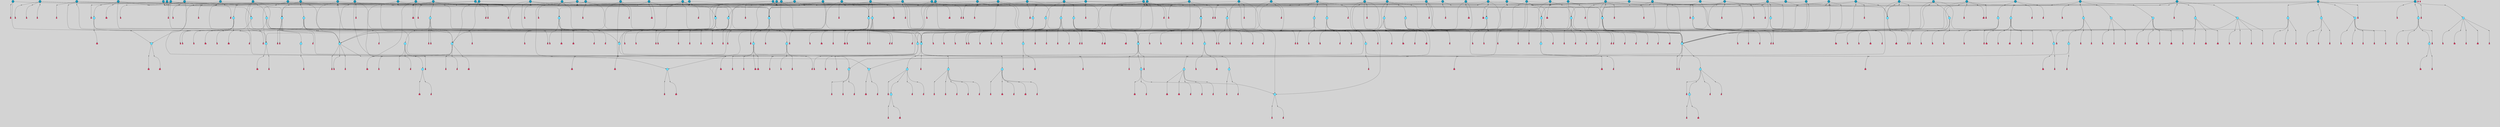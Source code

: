 // File exported with GEGELATI v1.3.1
// On the 2024-04-08 17:27:27
// With the File::TPGGraphDotExporter
digraph{
	graph[pad = "0.212, 0.055" bgcolor = lightgray]
	node[shape=circle style = filled label = ""]
		T7 [fillcolor="#66ddff"]
		T129 [fillcolor="#66ddff"]
		T327 [fillcolor="#66ddff"]
		T328 [fillcolor="#66ddff"]
		T329 [fillcolor="#66ddff"]
		T330 [fillcolor="#66ddff"]
		T331 [fillcolor="#66ddff"]
		T332 [fillcolor="#66ddff"]
		T334 [fillcolor="#66ddff"]
		T335 [fillcolor="#66ddff"]
		T336 [fillcolor="#66ddff"]
		T337 [fillcolor="#66ddff"]
		T338 [fillcolor="#66ddff"]
		T581 [fillcolor="#66ddff"]
		T582 [fillcolor="#66ddff"]
		T48 [fillcolor="#66ddff"]
		T584 [fillcolor="#66ddff"]
		T585 [fillcolor="#66ddff"]
		T586 [fillcolor="#66ddff"]
		T587 [fillcolor="#66ddff"]
		T588 [fillcolor="#66ddff"]
		T640 [fillcolor="#66ddff"]
		T641 [fillcolor="#66ddff"]
		T642 [fillcolor="#66ddff"]
		T643 [fillcolor="#66ddff"]
		T684 [fillcolor="#1199bb"]
		T711 [fillcolor="#66ddff"]
		T712 [fillcolor="#66ddff"]
		T718 [fillcolor="#1199bb"]
		T758 [fillcolor="#1199bb"]
		T764 [fillcolor="#66ddff"]
		T767 [fillcolor="#66ddff"]
		T813 [fillcolor="#1199bb"]
		T814 [fillcolor="#66ddff"]
		T815 [fillcolor="#66ddff"]
		T816 [fillcolor="#66ddff"]
		T817 [fillcolor="#66ddff"]
		T818 [fillcolor="#66ddff"]
		T819 [fillcolor="#1199bb"]
		T820 [fillcolor="#66ddff"]
		T821 [fillcolor="#66ddff"]
		T822 [fillcolor="#66ddff"]
		T823 [fillcolor="#66ddff"]
		T824 [fillcolor="#66ddff"]
		T868 [fillcolor="#1199bb"]
		T874 [fillcolor="#66ddff"]
		T889 [fillcolor="#66ddff"]
		T891 [fillcolor="#66ddff"]
		T892 [fillcolor="#66ddff"]
		T893 [fillcolor="#66ddff"]
		T894 [fillcolor="#66ddff"]
		T896 [fillcolor="#66ddff"]
		T897 [fillcolor="#66ddff"]
		T898 [fillcolor="#66ddff"]
		T899 [fillcolor="#66ddff"]
		T900 [fillcolor="#66ddff"]
		T910 [fillcolor="#66ddff"]
		T912 [fillcolor="#66ddff"]
		T931 [fillcolor="#1199bb"]
		T957 [fillcolor="#66ddff"]
		T958 [fillcolor="#66ddff"]
		T959 [fillcolor="#66ddff"]
		T1049 [fillcolor="#66ddff"]
		T691 [fillcolor="#66ddff"]
		T1064 [fillcolor="#1199bb"]
		T1118 [fillcolor="#1199bb"]
		T1120 [fillcolor="#1199bb"]
		T1122 [fillcolor="#66ddff"]
		T1124 [fillcolor="#1199bb"]
		T1126 [fillcolor="#1199bb"]
		T1127 [fillcolor="#1199bb"]
		T1147 [fillcolor="#66ddff"]
		T1148 [fillcolor="#66ddff"]
		T1149 [fillcolor="#66ddff"]
		T1150 [fillcolor="#66ddff"]
		T1151 [fillcolor="#66ddff"]
		T1153 [fillcolor="#66ddff"]
		T1154 [fillcolor="#66ddff"]
		T1155 [fillcolor="#66ddff"]
		T1156 [fillcolor="#66ddff"]
		T1158 [fillcolor="#1199bb"]
		T1159 [fillcolor="#1199bb"]
		T1160 [fillcolor="#1199bb"]
		T1161 [fillcolor="#1199bb"]
		T1162 [fillcolor="#1199bb"]
		T1163 [fillcolor="#1199bb"]
		T1164 [fillcolor="#1199bb"]
		T1165 [fillcolor="#1199bb"]
		T1166 [fillcolor="#1199bb"]
		T1167 [fillcolor="#1199bb"]
		T1168 [fillcolor="#1199bb"]
		T1169 [fillcolor="#1199bb"]
		T1170 [fillcolor="#1199bb"]
		T1171 [fillcolor="#1199bb"]
		T1172 [fillcolor="#1199bb"]
		T1173 [fillcolor="#1199bb"]
		T1175 [fillcolor="#1199bb"]
		T1176 [fillcolor="#1199bb"]
		T1178 [fillcolor="#1199bb"]
		T1179 [fillcolor="#1199bb"]
		T1180 [fillcolor="#1199bb"]
		T1181 [fillcolor="#1199bb"]
		T1182 [fillcolor="#1199bb"]
		T1184 [fillcolor="#1199bb"]
		T1195 [fillcolor="#1199bb"]
		T1219 [fillcolor="#1199bb"]
		T1220 [fillcolor="#66ddff"]
		T1221 [fillcolor="#66ddff"]
		T1222 [fillcolor="#66ddff"]
		T1223 [fillcolor="#66ddff"]
		T1224 [fillcolor="#66ddff"]
		T1225 [fillcolor="#1199bb"]
		T1226 [fillcolor="#66ddff"]
		T1227 [fillcolor="#66ddff"]
		T1228 [fillcolor="#66ddff"]
		T1229 [fillcolor="#66ddff"]
		T1230 [fillcolor="#66ddff"]
		T1238 [fillcolor="#1199bb"]
		T1239 [fillcolor="#1199bb"]
		T1240 [fillcolor="#1199bb"]
		T1241 [fillcolor="#1199bb"]
		T1242 [fillcolor="#1199bb"]
		T1243 [fillcolor="#1199bb"]
		T1244 [fillcolor="#1199bb"]
		T1245 [fillcolor="#1199bb"]
		T1246 [fillcolor="#1199bb"]
		T1247 [fillcolor="#1199bb"]
		T972 [fillcolor="#1199bb"]
		T1248 [fillcolor="#1199bb"]
		T1249 [fillcolor="#1199bb"]
		T1250 [fillcolor="#1199bb"]
		T1251 [fillcolor="#1199bb"]
		T1252 [fillcolor="#1199bb"]
		T1253 [fillcolor="#1199bb"]
		T1254 [fillcolor="#1199bb"]
		T1255 [fillcolor="#1199bb"]
		T1256 [fillcolor="#1199bb"]
		T1257 [fillcolor="#1199bb"]
		T1258 [fillcolor="#1199bb"]
		T1259 [fillcolor="#1199bb"]
		T1260 [fillcolor="#1199bb"]
		T1261 [fillcolor="#1199bb"]
		T1262 [fillcolor="#1199bb"]
		T1263 [fillcolor="#1199bb"]
		T1264 [fillcolor="#1199bb"]
		T1265 [fillcolor="#1199bb"]
		T1266 [fillcolor="#1199bb"]
		T1267 [fillcolor="#1199bb"]
		T1268 [fillcolor="#1199bb"]
		T1269 [fillcolor="#1199bb"]
		T1270 [fillcolor="#1199bb"]
		T1271 [fillcolor="#1199bb"]
		T1272 [fillcolor="#1199bb"]
		P26866 [fillcolor="#cccccc" shape=point] //-3|
		I26866 [shape=box style=invis label="1|6&2|7#0|7&#92;n10|2&0|7#1|3&#92;n9|6&2|7#2|2&#92;n5|3&0|7#0|7&#92;n1|6&2|3#0|0&#92;n2|3&2|3#2|2&#92;n5|1&2|6#0|6&#92;n"]
		P26866 -> I26866[style=invis]
		A18809 [fillcolor="#ff3366" shape=box margin=0.03 width=0 height=0 label="7"]
		T7 -> P26866 -> A18809
		P26867 [fillcolor="#cccccc" shape=point] //5|
		I26867 [shape=box style=invis label="0|5&2|3#0|1&#92;n0|6&2|1#2|4&#92;n6|2&2|6#0|7&#92;n7|4&0|3#0|1&#92;n5|4&0|7#1|6&#92;n9|1&0|5#2|2&#92;n6|3&2|3#1|7&#92;n11|7&2|4#1|6&#92;n2|5&0|1#0|0&#92;n4|7&0|0#0|2&#92;n6|2&0|6#0|0&#92;n2|1&2|6#2|4&#92;n10|0&2|0#1|0&#92;n6|6&2|4#0|6&#92;n"]
		P26867 -> I26867[style=invis]
		A18810 [fillcolor="#ff3366" shape=box margin=0.03 width=0 height=0 label="8"]
		T7 -> P26867 -> A18810
		P26868 [fillcolor="#cccccc" shape=point] //8|
		I26868 [shape=box style=invis label="9|0&0|1#2|0&#92;n10|1&2|5#1|4&#92;n8|2&2|6#0|4&#92;n2|4&2|5#2|3&#92;n4|2&2|2#0|2&#92;n7|5&0|2#0|0&#92;n8|2&2|1#1|3&#92;n8|7&0|7#2|1&#92;n1|1&0|0#0|7&#92;n5|6&2|5#1|0&#92;n6|6&2|5#0|0&#92;n11|4&0|3#2|6&#92;n4|2&2|4#0|7&#92;n5|6&0|1#2|0&#92;n11|3&0|2#0|7&#92;n"]
		P26868 -> I26868[style=invis]
		A18811 [fillcolor="#ff3366" shape=box margin=0.03 width=0 height=0 label="6"]
		T129 -> P26868 -> A18811
		P26869 [fillcolor="#cccccc" shape=point] //5|
		I26869 [shape=box style=invis label="3|0&2|0#0|1&#92;n3|0&0|7#0|1&#92;n5|3&0|2#2|6&#92;n4|4&2|4#2|6&#92;n11|2&0|7#1|6&#92;n2|7&2|2#2|5&#92;n9|3&2|6#2|7&#92;n7|7&0|0#0|4&#92;n6|1&2|4#2|3&#92;n5|4&2|0#1|6&#92;n1|3&0|7#0|4&#92;n"]
		P26869 -> I26869[style=invis]
		A18812 [fillcolor="#ff3366" shape=box margin=0.03 width=0 height=0 label="7"]
		T129 -> P26869 -> A18812
		P26870 [fillcolor="#cccccc" shape=point] //10|
		I26870 [shape=box style=invis label="4|5&2|7#2|1&#92;n1|7&2|3#0|6&#92;n3|5&2|2#0|3&#92;n10|3&0|7#1|4&#92;n7|1&0|4#2|6&#92;n10|2&0|3#1|7&#92;n9|5&2|0#0|4&#92;n4|0&0|3#2|7&#92;n11|4&2|6#1|2&#92;n5|4&2|7#0|2&#92;n2|6&2|4#0|0&#92;n6|5&0|7#2|1&#92;n5|3&2|3#1|6&#92;n10|7&2|0#1|2&#92;n"]
		P26870 -> I26870[style=invis]
		A18813 [fillcolor="#ff3366" shape=box margin=0.03 width=0 height=0 label="5"]
		T129 -> P26870 -> A18813
		P26871 [fillcolor="#cccccc" shape=point] //5|
		I26871 [shape=box style=invis label="9|4&2|3#1|3&#92;n0|4&2|4#0|5&#92;n6|1&2|6#2|5&#92;n4|0&0|5#2|0&#92;n"]
		P26871 -> I26871[style=invis]
		A18814 [fillcolor="#ff3366" shape=box margin=0.03 width=0 height=0 label="7"]
		T129 -> P26871 -> A18814
		P26872 [fillcolor="#cccccc" shape=point] //6|
		I26872 [shape=box style=invis label="9|4&2|7#0|6&#92;n8|4&0|1#1|0&#92;n1|3&0|0#2|1&#92;n2|4&0|6#2|2&#92;n5|1&2|5#0|7&#92;n3|0&0|3#2|6&#92;n2|2&2|6#0|2&#92;n8|4&0|4#2|2&#92;n5|1&2|4#0|3&#92;n9|4&0|6#0|6&#92;n5|0&2|2#1|5&#92;n11|7&0|0#1|1&#92;n0|4&0|3#0|3&#92;n7|7&2|4#2|5&#92;n1|5&0|1#2|1&#92;n"]
		P26872 -> I26872[style=invis]
		A18815 [fillcolor="#ff3366" shape=box margin=0.03 width=0 height=0 label="1"]
		T129 -> P26872 -> A18815
		P26873 [fillcolor="#cccccc" shape=point] //-4|
		I26873 [shape=box style=invis label="4|1&0|4#2|6&#92;n1|2&2|2#2|0&#92;n1|2&2|0#0|6&#92;n8|4&2|3#2|5&#92;n5|5&2|1#1|0&#92;n"]
		P26873 -> I26873[style=invis]
		A18816 [fillcolor="#ff3366" shape=box margin=0.03 width=0 height=0 label="12"]
		T330 -> P26873 -> A18816
		P26874 [fillcolor="#cccccc" shape=point] //6|
		I26874 [shape=box style=invis label="3|0&2|7#2|2&#92;n3|2&0|4#2|5&#92;n5|1&0|2#1|0&#92;n8|7&0|1#2|0&#92;n8|5&0|3#0|6&#92;n0|2&0|2#2|3&#92;n1|5&2|5#0|5&#92;n5|6&0|6#0|7&#92;n6|7&0|0#2|6&#92;n1|2&2|3#0|0&#92;n7|7&2|3#0|4&#92;n0|7&2|7#0|6&#92;n1|0&2|2#2|7&#92;n4|4&0|1#0|0&#92;n"]
		P26874 -> I26874[style=invis]
		A18817 [fillcolor="#ff3366" shape=box margin=0.03 width=0 height=0 label="11"]
		T330 -> P26874 -> A18817
		P26875 [fillcolor="#cccccc" shape=point] //-3|
		I26875 [shape=box style=invis label="8|1&2|3#0|5&#92;n0|6&0|5#0|5&#92;n3|7&2|1#0|6&#92;n3|5&0|1#0|0&#92;n9|5&2|0#0|4&#92;n3|5&0|2#0|3&#92;n10|6&2|4#1|0&#92;n9|4&2|7#2|6&#92;n1|7&2|5#2|2&#92;n"]
		P26875 -> I26875[style=invis]
		A18818 [fillcolor="#ff3366" shape=box margin=0.03 width=0 height=0 label="5"]
		T332 -> P26875 -> A18818
		P26876 [fillcolor="#cccccc" shape=point] //-2|
		I26876 [shape=box style=invis label="11|7&2|0#1|7&#92;n4|3&0|1#2|5&#92;n0|4&2|4#2|7&#92;n1|6&0|0#0|4&#92;n4|0&0|0#0|5&#92;n0|6&2|3#2|0&#92;n9|6&2|5#1|3&#92;n0|7&2|1#2|5&#92;n4|4&0|5#0|1&#92;n10|4&0|0#1|0&#92;n"]
		P26876 -> I26876[style=invis]
		A18819 [fillcolor="#ff3366" shape=box margin=0.03 width=0 height=0 label="12"]
		T328 -> P26876 -> A18819
		P26877 [fillcolor="#cccccc" shape=point] //-3|
		I26877 [shape=box style=invis label="1|6&2|7#0|7&#92;n10|2&0|7#1|3&#92;n9|6&2|7#2|2&#92;n5|3&0|7#0|7&#92;n1|6&2|3#0|0&#92;n2|3&2|3#2|2&#92;n5|1&2|6#0|6&#92;n"]
		P26877 -> I26877[style=invis]
		A18820 [fillcolor="#ff3366" shape=box margin=0.03 width=0 height=0 label="7"]
		T331 -> P26877 -> A18820
		P26878 [fillcolor="#cccccc" shape=point] //-3|
		I26878 [shape=box style=invis label="7|2&2|4#0|2&#92;n4|1&2|6#0|1&#92;n11|6&0|4#0|1&#92;n7|1&0|0#2|6&#92;n6|2&0|1#0|7&#92;n10|3&2|7#1|4&#92;n3|5&2|3#0|1&#92;n4|4&2|5#0|2&#92;n4|6&0|4#2|7&#92;n2|5&0|5#0|2&#92;n10|0&2|3#1|4&#92;n0|1&2|7#0|6&#92;n7|6&0|3#2|6&#92;n1|3&0|6#2|0&#92;n5|3&0|6#0|6&#92;n1|4&2|5#2|3&#92;n1|6&2|0#0|5&#92;n9|2&0|3#2|7&#92;n7|1&2|2#2|5&#92;n"]
		P26878 -> I26878[style=invis]
		T328 -> P26878 -> T329
		P26879 [fillcolor="#cccccc" shape=point] //-3|
		I26879 [shape=box style=invis label="3|7&0|0#0|2&#92;n11|5&0|1#1|1&#92;n4|1&0|6#2|6&#92;n4|0&0|1#0|5&#92;n"]
		P26879 -> I26879[style=invis]
		T329 -> P26879 -> T327
		P26880 [fillcolor="#cccccc" shape=point] //1|
		I26880 [shape=box style=invis label="5|1&0|6#2|7&#92;n2|4&0|4#2|2&#92;n0|6&0|5#0|4&#92;n10|6&2|5#1|6&#92;n9|3&0|1#1|7&#92;n10|3&2|2#1|0&#92;n5|0&0|0#2|1&#92;n11|3&2|3#1|5&#92;n10|3&0|1#1|0&#92;n2|4&0|1#0|1&#92;n0|2&0|3#2|4&#92;n9|2&2|1#2|5&#92;n11|7&2|6#2|6&#92;n"]
		P26880 -> I26880[style=invis]
		T327 -> P26880 -> T331
		P26881 [fillcolor="#cccccc" shape=point] //5|
		I26881 [shape=box style=invis label="10|4&2|6#1|2&#92;n8|4&0|1#1|0&#92;n0|4&2|6#0|0&#92;n8|4&2|5#2|1&#92;n7|5&2|5#1|0&#92;n3|6&0|6#2|2&#92;n1|7&0|7#0|5&#92;n2|0&0|7#2|4&#92;n9|4&2|6#2|7&#92;n2|6&2|2#0|0&#92;n11|7&2|7#0|7&#92;n5|5&0|0#0|1&#92;n10|1&0|0#1|0&#92;n7|3&0|1#2|5&#92;n9|2&2|7#1|5&#92;n9|0&2|5#1|2&#92;n1|6&2|4#2|2&#92;n3|3&2|2#0|7&#92;n1|6&2|0#0|0&#92;n6|4&2|6#1|0&#92;n"]
		P26881 -> I26881[style=invis]
		A18821 [fillcolor="#ff3366" shape=box margin=0.03 width=0 height=0 label="1"]
		T329 -> P26881 -> A18821
		P26882 [fillcolor="#cccccc" shape=point] //5|
		I26882 [shape=box style=invis label="0|5&2|3#0|1&#92;n0|6&2|1#2|4&#92;n6|2&2|6#0|7&#92;n7|4&0|3#0|1&#92;n5|4&0|7#1|6&#92;n9|1&0|5#2|2&#92;n6|3&2|3#1|7&#92;n11|7&2|4#1|6&#92;n2|5&0|1#0|0&#92;n4|7&0|0#0|2&#92;n6|2&0|6#0|0&#92;n2|1&2|6#2|4&#92;n10|0&2|0#1|0&#92;n6|6&2|4#0|6&#92;n"]
		P26882 -> I26882[style=invis]
		A18822 [fillcolor="#ff3366" shape=box margin=0.03 width=0 height=0 label="8"]
		T331 -> P26882 -> A18822
		P26883 [fillcolor="#cccccc" shape=point] //-2|
		I26883 [shape=box style=invis label="4|1&0|4#0|3&#92;n4|2&0|5#2|0&#92;n5|5&2|6#0|5&#92;n1|4&0|1#0|2&#92;n6|3&2|7#1|5&#92;n0|4&2|0#0|3&#92;n8|5&2|5#1|2&#92;n10|7&2|7#1|1&#92;n3|4&0|0#2|1&#92;n3|6&2|5#2|5&#92;n8|3&0|1#0|7&#92;n10|0&2|7#1|3&#92;n4|1&2|4#0|1&#92;n9|3&2|0#0|4&#92;n3|6&2|0#0|4&#92;n1|2&0|6#2|1&#92;n4|0&2|1#2|2&#92;n"]
		P26883 -> I26883[style=invis]
		A18823 [fillcolor="#ff3366" shape=box margin=0.03 width=0 height=0 label="14"]
		T327 -> P26883 -> A18823
		P26884 [fillcolor="#cccccc" shape=point] //5|
		I26884 [shape=box style=invis label="8|1&2|6#0|6&#92;n3|0&0|7#0|1&#92;n11|3&0|2#2|6&#92;n4|4&2|4#2|6&#92;n11|2&0|7#1|6&#92;n2|7&2|2#2|5&#92;n7|7&0|0#0|4&#92;n6|1&2|4#2|3&#92;n5|4&2|0#1|6&#92;n3|0&2|0#0|1&#92;n1|3&0|7#0|4&#92;n"]
		P26884 -> I26884[style=invis]
		A18824 [fillcolor="#ff3366" shape=box margin=0.03 width=0 height=0 label="7"]
		T329 -> P26884 -> A18824
		P26885 [fillcolor="#cccccc" shape=point] //5|
		I26885 [shape=box style=invis label="3|0&2|0#0|1&#92;n3|0&0|7#0|1&#92;n5|3&0|2#2|6&#92;n4|4&2|4#2|6&#92;n11|2&0|7#1|6&#92;n2|7&2|2#2|5&#92;n9|3&2|6#2|7&#92;n7|7&0|0#0|4&#92;n6|1&2|4#2|3&#92;n5|4&2|0#1|6&#92;n1|3&0|7#0|4&#92;n"]
		P26885 -> I26885[style=invis]
		A18825 [fillcolor="#ff3366" shape=box margin=0.03 width=0 height=0 label="7"]
		T327 -> P26885 -> A18825
		P26886 [fillcolor="#cccccc" shape=point] //2|
		I26886 [shape=box style=invis label="4|1&0|4#2|6&#92;n5|5&2|1#1|0&#92;n1|0&2|0#0|6&#92;n8|4&2|3#2|5&#92;n"]
		P26886 -> I26886[style=invis]
		T328 -> P26886 -> T330
		P26887 [fillcolor="#cccccc" shape=point] //0|
		I26887 [shape=box style=invis label="2|5&0|1#0|6&#92;n6|1&2|2#2|7&#92;n8|0&0|3#1|4&#92;n4|3&2|5#2|4&#92;n8|1&2|4#0|0&#92;n6|6&0|1#2|6&#92;n11|7&2|4#2|5&#92;n6|2&2|4#0|2&#92;n8|5&2|4#2|4&#92;n2|1&2|1#2|2&#92;n2|7&2|5#2|6&#92;n9|7&0|5#0|4&#92;n1|2&0|5#2|6&#92;n4|2&2|3#2|7&#92;n3|3&2|1#0|2&#92;n"]
		P26887 -> I26887[style=invis]
		A18826 [fillcolor="#ff3366" shape=box margin=0.03 width=0 height=0 label="5"]
		T332 -> P26887 -> A18826
		P26888 [fillcolor="#cccccc" shape=point] //7|
		I26888 [shape=box style=invis label="7|0&2|1#2|0&#92;n9|7&2|1#1|7&#92;n8|2&0|1#1|0&#92;n6|6&0|2#1|1&#92;n2|2&0|5#0|0&#92;n5|7&0|0#2|1&#92;n5|1&2|5#1|5&#92;n4|7&2|4#2|3&#92;n10|5&2|2#1|5&#92;n1|3&2|2#2|0&#92;n10|2&2|6#1|5&#92;n"]
		P26888 -> I26888[style=invis]
		A18827 [fillcolor="#ff3366" shape=box margin=0.03 width=0 height=0 label="1"]
		T329 -> P26888 -> A18827
		P26889 [fillcolor="#cccccc" shape=point] //7|
		I26889 [shape=box style=invis label="6|1&2|6#2|7&#92;n7|0&2|4#2|3&#92;n3|3&0|7#0|6&#92;n5|4&0|2#2|4&#92;n8|5&2|6#2|7&#92;n0|0&2|3#0|3&#92;n5|4&2|4#2|6&#92;n"]
		P26889 -> I26889[style=invis]
		T329 -> P26889 -> T332
		P26890 [fillcolor="#cccccc" shape=point] //7|
		I26890 [shape=box style=invis label="0|2&2|4#2|6&#92;n5|3&0|6#0|1&#92;n4|7&2|6#0|5&#92;n7|6&0|7#0|5&#92;n10|7&2|2#1|1&#92;n"]
		P26890 -> I26890[style=invis]
		A18828 [fillcolor="#ff3366" shape=box margin=0.03 width=0 height=0 label="4"]
		T332 -> P26890 -> A18828
		P26891 [fillcolor="#cccccc" shape=point] //-4|
		I26891 [shape=box style=invis label="4|1&0|4#2|6&#92;n1|2&2|2#2|0&#92;n1|2&2|0#0|6&#92;n8|4&2|3#2|5&#92;n5|5&2|1#1|0&#92;n"]
		P26891 -> I26891[style=invis]
		A18829 [fillcolor="#ff3366" shape=box margin=0.03 width=0 height=0 label="12"]
		T338 -> P26891 -> A18829
		P26892 [fillcolor="#cccccc" shape=point] //6|
		I26892 [shape=box style=invis label="3|0&2|7#2|2&#92;n3|2&0|4#2|5&#92;n5|1&0|2#1|0&#92;n8|7&0|1#2|0&#92;n8|5&0|3#0|6&#92;n0|2&0|2#2|3&#92;n1|5&2|5#0|5&#92;n5|6&0|6#0|7&#92;n6|7&0|0#2|6&#92;n1|2&2|3#0|0&#92;n7|7&2|3#0|4&#92;n0|7&2|7#0|6&#92;n1|0&2|2#2|7&#92;n4|4&0|1#0|0&#92;n"]
		P26892 -> I26892[style=invis]
		A18830 [fillcolor="#ff3366" shape=box margin=0.03 width=0 height=0 label="11"]
		T338 -> P26892 -> A18830
		P26893 [fillcolor="#cccccc" shape=point] //-3|
		I26893 [shape=box style=invis label="8|1&2|3#0|5&#92;n0|6&0|5#0|5&#92;n3|7&2|1#0|6&#92;n3|5&0|1#0|0&#92;n9|5&2|0#0|4&#92;n3|5&0|2#0|3&#92;n10|6&2|4#1|0&#92;n9|4&2|7#2|6&#92;n1|7&2|5#2|2&#92;n"]
		P26893 -> I26893[style=invis]
		A18831 [fillcolor="#ff3366" shape=box margin=0.03 width=0 height=0 label="5"]
		T337 -> P26893 -> A18831
		P26894 [fillcolor="#cccccc" shape=point] //7|
		I26894 [shape=box style=invis label="7|0&2|1#2|0&#92;n9|7&2|1#1|7&#92;n8|2&0|1#1|0&#92;n6|6&0|2#1|1&#92;n2|2&0|5#0|0&#92;n5|7&0|0#2|1&#92;n5|1&2|5#1|5&#92;n4|7&2|4#2|3&#92;n10|5&2|2#1|5&#92;n1|3&2|2#2|0&#92;n10|2&2|6#1|5&#92;n"]
		P26894 -> I26894[style=invis]
		A18832 [fillcolor="#ff3366" shape=box margin=0.03 width=0 height=0 label="1"]
		T335 -> P26894 -> A18832
		P26895 [fillcolor="#cccccc" shape=point] //7|
		I26895 [shape=box style=invis label="6|1&2|6#2|7&#92;n7|0&2|4#2|3&#92;n3|3&0|7#0|6&#92;n5|4&0|2#2|4&#92;n8|5&2|6#2|7&#92;n0|0&2|3#0|3&#92;n5|4&2|4#2|6&#92;n"]
		P26895 -> I26895[style=invis]
		T335 -> P26895 -> T337
		P26896 [fillcolor="#cccccc" shape=point] //0|
		I26896 [shape=box style=invis label="2|5&0|1#0|6&#92;n6|1&2|2#2|7&#92;n8|0&0|3#1|4&#92;n4|3&2|5#2|4&#92;n8|1&2|4#0|0&#92;n6|6&0|1#2|6&#92;n11|7&2|4#2|5&#92;n6|2&2|4#0|2&#92;n8|5&2|4#2|4&#92;n2|1&2|1#2|2&#92;n2|7&2|5#2|6&#92;n9|7&0|5#0|4&#92;n1|2&0|5#2|6&#92;n4|2&2|3#2|7&#92;n3|3&2|1#0|2&#92;n"]
		P26896 -> I26896[style=invis]
		A18833 [fillcolor="#ff3366" shape=box margin=0.03 width=0 height=0 label="5"]
		T337 -> P26896 -> A18833
		P26897 [fillcolor="#cccccc" shape=point] //-3|
		I26897 [shape=box style=invis label="3|7&0|0#0|2&#92;n11|5&0|1#1|1&#92;n4|1&0|6#2|6&#92;n4|0&0|1#0|5&#92;n"]
		P26897 -> I26897[style=invis]
		T335 -> P26897 -> T334
		P26898 [fillcolor="#cccccc" shape=point] //-3|
		I26898 [shape=box style=invis label="1|6&2|7#0|7&#92;n10|2&0|7#1|3&#92;n9|6&2|7#2|2&#92;n5|3&0|7#0|7&#92;n1|6&2|3#0|0&#92;n2|3&2|3#2|2&#92;n5|1&2|6#0|6&#92;n"]
		P26898 -> I26898[style=invis]
		A18834 [fillcolor="#ff3366" shape=box margin=0.03 width=0 height=0 label="7"]
		T336 -> P26898 -> A18834
		P26899 [fillcolor="#cccccc" shape=point] //1|
		I26899 [shape=box style=invis label="5|1&0|6#2|7&#92;n2|4&0|4#2|2&#92;n0|6&0|5#0|4&#92;n10|6&2|5#1|6&#92;n9|3&0|1#1|7&#92;n10|3&2|2#1|0&#92;n5|0&0|0#2|1&#92;n11|3&2|3#1|5&#92;n10|3&0|1#1|0&#92;n2|4&0|1#0|1&#92;n0|2&0|3#2|4&#92;n9|2&2|1#2|5&#92;n11|7&2|6#2|6&#92;n"]
		P26899 -> I26899[style=invis]
		T334 -> P26899 -> T336
		P26900 [fillcolor="#cccccc" shape=point] //5|
		I26900 [shape=box style=invis label="8|1&2|6#0|6&#92;n3|0&0|7#0|1&#92;n11|3&0|2#2|6&#92;n4|4&2|4#2|6&#92;n11|2&0|7#1|6&#92;n2|7&2|2#2|5&#92;n7|7&0|0#0|4&#92;n6|1&2|4#2|3&#92;n5|4&2|0#1|6&#92;n3|0&2|0#0|1&#92;n1|3&0|7#0|4&#92;n"]
		P26900 -> I26900[style=invis]
		A18835 [fillcolor="#ff3366" shape=box margin=0.03 width=0 height=0 label="7"]
		T335 -> P26900 -> A18835
		P26901 [fillcolor="#cccccc" shape=point] //5|
		I26901 [shape=box style=invis label="0|5&2|3#0|1&#92;n0|6&2|1#2|4&#92;n6|2&2|6#0|7&#92;n7|4&0|3#0|1&#92;n5|4&0|7#1|6&#92;n9|1&0|5#2|2&#92;n6|3&2|3#1|7&#92;n11|7&2|4#1|6&#92;n2|5&0|1#0|0&#92;n4|7&0|0#0|2&#92;n6|2&0|6#0|0&#92;n2|1&2|6#2|4&#92;n10|0&2|0#1|0&#92;n6|6&2|4#0|6&#92;n"]
		P26901 -> I26901[style=invis]
		A18836 [fillcolor="#ff3366" shape=box margin=0.03 width=0 height=0 label="8"]
		T336 -> P26901 -> A18836
		P26902 [fillcolor="#cccccc" shape=point] //5|
		I26902 [shape=box style=invis label="3|0&2|0#0|1&#92;n3|0&0|7#0|1&#92;n5|3&0|2#2|6&#92;n4|4&2|4#2|6&#92;n11|2&0|7#1|6&#92;n2|7&2|2#2|5&#92;n9|3&2|6#2|7&#92;n7|7&0|0#0|4&#92;n6|1&2|4#2|3&#92;n5|4&2|0#1|6&#92;n1|3&0|7#0|4&#92;n"]
		P26902 -> I26902[style=invis]
		A18837 [fillcolor="#ff3366" shape=box margin=0.03 width=0 height=0 label="7"]
		T334 -> P26902 -> A18837
		P26903 [fillcolor="#cccccc" shape=point] //-2|
		I26903 [shape=box style=invis label="4|1&0|4#0|3&#92;n4|2&0|5#2|0&#92;n5|5&2|6#0|5&#92;n1|4&0|1#0|2&#92;n6|3&2|7#1|5&#92;n0|4&2|0#0|3&#92;n8|5&2|5#1|2&#92;n10|7&2|7#1|1&#92;n3|4&0|0#2|1&#92;n3|6&2|5#2|5&#92;n8|3&0|1#0|7&#92;n10|0&2|7#1|3&#92;n4|1&2|4#0|1&#92;n9|3&2|0#0|4&#92;n3|6&2|0#0|4&#92;n1|2&0|6#2|1&#92;n4|0&2|1#2|2&#92;n"]
		P26903 -> I26903[style=invis]
		A18838 [fillcolor="#ff3366" shape=box margin=0.03 width=0 height=0 label="14"]
		T334 -> P26903 -> A18838
		P26904 [fillcolor="#cccccc" shape=point] //5|
		I26904 [shape=box style=invis label="10|4&2|6#1|2&#92;n8|4&0|1#1|0&#92;n0|4&2|6#0|0&#92;n8|4&2|5#2|1&#92;n7|5&2|5#1|0&#92;n3|6&0|6#2|2&#92;n1|7&0|7#0|5&#92;n2|0&0|7#2|4&#92;n9|4&2|6#2|7&#92;n2|6&2|2#0|0&#92;n11|7&2|7#0|7&#92;n5|5&0|0#0|1&#92;n10|1&0|0#1|0&#92;n7|3&0|1#2|5&#92;n9|2&2|7#1|5&#92;n9|0&2|5#1|2&#92;n1|6&2|4#2|2&#92;n3|3&2|2#0|7&#92;n1|6&2|0#0|0&#92;n6|4&2|6#1|0&#92;n"]
		P26904 -> I26904[style=invis]
		A18839 [fillcolor="#ff3366" shape=box margin=0.03 width=0 height=0 label="1"]
		T335 -> P26904 -> A18839
		P26905 [fillcolor="#cccccc" shape=point] //7|
		I26905 [shape=box style=invis label="0|2&2|4#2|6&#92;n5|3&0|6#0|1&#92;n4|7&2|6#0|5&#92;n7|6&0|7#0|5&#92;n10|7&2|2#1|1&#92;n"]
		P26905 -> I26905[style=invis]
		A18840 [fillcolor="#ff3366" shape=box margin=0.03 width=0 height=0 label="4"]
		T337 -> P26905 -> A18840
		P26906 [fillcolor="#cccccc" shape=point] //0|
		I26906 [shape=box style=invis label="2|5&0|1#0|6&#92;n6|1&2|2#2|7&#92;n8|0&0|3#1|4&#92;n4|3&2|5#2|4&#92;n8|1&2|4#0|0&#92;n6|6&0|1#2|6&#92;n11|7&2|4#2|5&#92;n6|2&2|4#0|2&#92;n8|5&2|4#2|4&#92;n2|1&2|1#2|2&#92;n2|7&2|5#2|6&#92;n9|7&0|5#0|4&#92;n1|2&0|5#2|6&#92;n4|2&2|3#2|7&#92;n3|3&2|1#0|2&#92;n"]
		P26906 -> I26906[style=invis]
		A18841 [fillcolor="#ff3366" shape=box margin=0.03 width=0 height=0 label="5"]
		T48 -> P26906 -> A18841
		P26907 [fillcolor="#cccccc" shape=point] //-1|
		I26907 [shape=box style=invis label="6|4&0|4#2|4&#92;n4|5&2|5#2|4&#92;n9|7&2|5#0|3&#92;n3|7&2|6#0|6&#92;n8|7&0|6#0|4&#92;n2|1&2|0#0|1&#92;n8|6&0|0#2|5&#92;n2|1&0|2#0|3&#92;n6|1&0|7#2|6&#92;n6|3&0|1#1|6&#92;n5|4&2|7#0|4&#92;n0|7&0|4#2|0&#92;n11|0&2|0#2|5&#92;n3|7&2|0#2|7&#92;n8|3&2|7#1|4&#92;n5|7&0|6#0|4&#92;n0|0&2|3#2|3&#92;n5|4&2|1#0|3&#92;n0|4&0|3#2|5&#92;n"]
		P26907 -> I26907[style=invis]
		A18842 [fillcolor="#ff3366" shape=box margin=0.03 width=0 height=0 label="10"]
		T48 -> P26907 -> A18842
		P26908 [fillcolor="#cccccc" shape=point] //-6|
		I26908 [shape=box style=invis label="11|1&0|7#2|0&#92;n10|4&0|1#1|0&#92;n4|3&2|4#2|1&#92;n0|5&2|0#0|0&#92;n6|1&0|0#0|3&#92;n8|2&2|0#0|4&#92;n11|4&2|0#1|6&#92;n7|0&2|6#2|3&#92;n5|3&2|6#2|0&#92;n2|0&2|0#0|4&#92;n"]
		P26908 -> I26908[style=invis]
		A18843 [fillcolor="#ff3366" shape=box margin=0.03 width=0 height=0 label="9"]
		T581 -> P26908 -> A18843
		P26909 [fillcolor="#cccccc" shape=point] //-7|
		I26909 [shape=box style=invis label="6|1&0|2#0|3&#92;n1|2&0|1#2|0&#92;n10|3&2|2#1|1&#92;n0|1&0|2#0|7&#92;n4|6&2|7#2|4&#92;n6|0&2|7#0|6&#92;n"]
		P26909 -> I26909[style=invis]
		A18844 [fillcolor="#ff3366" shape=box margin=0.03 width=0 height=0 label="7"]
		T48 -> P26909 -> A18844
		P26910 [fillcolor="#cccccc" shape=point] //-6|
		I26910 [shape=box style=invis label="11|7&0|1#0|6&#92;n3|5&0|1#0|3&#92;n1|5&0|5#0|6&#92;n1|7&2|5#2|2&#92;n0|0&0|2#2|2&#92;n4|4&0|1#0|5&#92;n6|4&2|2#0|2&#92;n0|6&2|5#0|5&#92;n0|3&2|2#2|6&#92;n"]
		P26910 -> I26910[style=invis]
		A18845 [fillcolor="#ff3366" shape=box margin=0.03 width=0 height=0 label="5"]
		T48 -> P26910 -> A18845
		P26911 [fillcolor="#cccccc" shape=point] //2|
		I26911 [shape=box style=invis label="3|0&2|0#0|1&#92;n11|2&0|7#1|6&#92;n8|7&2|4#0|5&#92;n5|3&0|2#2|6&#92;n4|4&2|4#2|6&#92;n3|0&0|7#0|1&#92;n2|7&2|2#2|5&#92;n9|3&2|6#2|7&#92;n7|7&0|0#0|4&#92;n6|1&2|4#1|3&#92;n5|4&2|0#1|6&#92;n1|3&0|7#0|4&#92;n"]
		P26911 -> I26911[style=invis]
		A18846 [fillcolor="#ff3366" shape=box margin=0.03 width=0 height=0 label="7"]
		T582 -> P26911 -> A18846
		P26912 [fillcolor="#cccccc" shape=point] //4|
		I26912 [shape=box style=invis label="4|3&0|6#0|3&#92;n5|7&2|3#2|2&#92;n5|6&0|7#1|2&#92;n1|4&2|6#0|3&#92;n8|4&2|1#2|5&#92;n9|5&2|4#1|4&#92;n2|4&0|5#0|7&#92;n10|0&0|6#1|3&#92;n3|0&0|6#0|2&#92;n2|7&2|7#2|6&#92;n5|2&0|5#1|5&#92;n10|4&2|5#1|7&#92;n4|0&0|4#2|4&#92;n11|1&0|4#2|6&#92;n10|6&2|0#1|4&#92;n9|7&0|3#1|4&#92;n4|5&2|7#0|6&#92;n11|5&2|6#2|3&#92;n0|3&0|5#0|1&#92;n"]
		P26912 -> I26912[style=invis]
		A18847 [fillcolor="#ff3366" shape=box margin=0.03 width=0 height=0 label="13"]
		T48 -> P26912 -> A18847
		P26913 [fillcolor="#cccccc" shape=point] //-5|
		I26913 [shape=box style=invis label="0|0&2|3#0|2&#92;n10|5&0|6#1|3&#92;n7|3&0|6#2|3&#92;n3|4&0|6#0|6&#92;n10|5&0|2#1|1&#92;n5|0&0|1#0|3&#92;n6|6&2|5#1|5&#92;n7|4&0|2#1|7&#92;n5|7&0|1#2|5&#92;n1|5&0|0#0|3&#92;n7|5&2|1#2|6&#92;n9|0&0|2#0|0&#92;n4|0&2|4#0|0&#92;n4|6&0|0#2|3&#92;n3|1&0|6#2|5&#92;n7|7&2|1#2|3&#92;n9|4&2|2#0|6&#92;n"]
		P26913 -> I26913[style=invis]
		T582 -> P26913 -> T581
		P26914 [fillcolor="#cccccc" shape=point] //2|
		I26914 [shape=box style=invis label="6|3&2|7#1|4&#92;n8|6&0|0#2|5&#92;n2|1&0|2#0|3&#92;n8|7&0|6#0|4&#92;n2|1&2|0#0|1&#92;n0|0&2|2#2|3&#92;n6|6&0|7#2|1&#92;n6|1&0|7#2|6&#92;n5|4&2|7#0|4&#92;n0|3&0|4#2|0&#92;n11|0&2|0#2|5&#92;n4|5&2|5#2|4&#92;n5|7&0|6#0|4&#92;n9|7&2|5#0|3&#92;n5|4&2|1#0|3&#92;n5|3&0|1#1|7&#92;n0|4&0|3#2|5&#92;n"]
		P26914 -> I26914[style=invis]
		A18848 [fillcolor="#ff3366" shape=box margin=0.03 width=0 height=0 label="10"]
		T581 -> P26914 -> A18848
		P26915 [fillcolor="#cccccc" shape=point] //7|
		I26915 [shape=box style=invis label="7|4&2|1#2|0&#92;n4|1&2|4#2|3&#92;n5|0&2|0#2|2&#92;n6|1&2|4#2|6&#92;n"]
		P26915 -> I26915[style=invis]
		A18849 [fillcolor="#ff3366" shape=box margin=0.03 width=0 height=0 label="9"]
		T582 -> P26915 -> A18849
		P26916 [fillcolor="#cccccc" shape=point] //-6|
		I26916 [shape=box style=invis label="11|1&0|7#2|0&#92;n10|4&0|1#1|0&#92;n4|3&2|4#2|1&#92;n0|5&2|0#0|0&#92;n6|1&0|0#0|3&#92;n8|2&2|0#0|4&#92;n11|4&2|0#1|6&#92;n7|0&2|6#2|3&#92;n5|3&2|6#2|0&#92;n2|0&2|0#0|4&#92;n"]
		P26916 -> I26916[style=invis]
		A18850 [fillcolor="#ff3366" shape=box margin=0.03 width=0 height=0 label="9"]
		T582 -> P26916 -> A18850
		P26917 [fillcolor="#cccccc" shape=point] //6|
		I26917 [shape=box style=invis label="9|4&2|7#0|6&#92;n8|4&0|1#1|0&#92;n1|3&0|0#2|1&#92;n2|4&0|6#2|2&#92;n5|1&2|5#0|7&#92;n3|0&0|3#2|6&#92;n2|2&2|6#0|2&#92;n8|4&0|4#2|2&#92;n5|1&2|4#0|3&#92;n9|4&0|6#0|6&#92;n5|0&2|2#1|5&#92;n11|7&0|0#1|1&#92;n0|4&0|3#0|3&#92;n7|7&2|4#2|5&#92;n1|5&0|1#2|1&#92;n"]
		P26917 -> I26917[style=invis]
		A18851 [fillcolor="#ff3366" shape=box margin=0.03 width=0 height=0 label="1"]
		T586 -> P26917 -> A18851
		P26918 [fillcolor="#cccccc" shape=point] //5|
		I26918 [shape=box style=invis label="9|4&2|3#1|3&#92;n0|4&2|4#0|5&#92;n6|1&2|6#2|5&#92;n4|0&0|5#2|0&#92;n"]
		P26918 -> I26918[style=invis]
		A18852 [fillcolor="#ff3366" shape=box margin=0.03 width=0 height=0 label="7"]
		T586 -> P26918 -> A18852
		P26919 [fillcolor="#cccccc" shape=point] //10|
		I26919 [shape=box style=invis label="4|5&2|7#2|1&#92;n1|7&2|3#0|6&#92;n3|5&2|2#0|3&#92;n10|3&0|7#1|4&#92;n7|1&0|4#2|6&#92;n10|2&0|3#1|7&#92;n9|5&2|0#0|4&#92;n4|0&0|3#2|7&#92;n11|4&2|6#1|2&#92;n5|4&2|7#0|2&#92;n2|6&2|4#0|0&#92;n6|5&0|7#2|1&#92;n5|3&2|3#1|6&#92;n10|7&2|0#1|2&#92;n"]
		P26919 -> I26919[style=invis]
		A18853 [fillcolor="#ff3366" shape=box margin=0.03 width=0 height=0 label="5"]
		T586 -> P26919 -> A18853
		P26920 [fillcolor="#cccccc" shape=point] //5|
		I26920 [shape=box style=invis label="3|0&2|0#0|1&#92;n3|0&0|7#0|1&#92;n5|3&0|2#2|6&#92;n4|4&2|4#2|6&#92;n11|2&0|7#1|6&#92;n2|7&2|2#2|5&#92;n9|3&2|6#2|7&#92;n7|7&0|0#0|4&#92;n6|1&2|4#2|3&#92;n5|4&2|0#1|6&#92;n1|3&0|7#0|4&#92;n"]
		P26920 -> I26920[style=invis]
		A18854 [fillcolor="#ff3366" shape=box margin=0.03 width=0 height=0 label="7"]
		T586 -> P26920 -> A18854
		P26921 [fillcolor="#cccccc" shape=point] //8|
		I26921 [shape=box style=invis label="9|0&0|1#2|0&#92;n10|1&2|5#1|4&#92;n8|2&2|6#0|4&#92;n2|4&2|5#2|3&#92;n4|2&2|2#0|2&#92;n7|5&0|2#0|0&#92;n8|2&2|1#1|3&#92;n8|7&0|7#2|1&#92;n1|1&0|0#0|7&#92;n5|6&2|5#1|0&#92;n6|6&2|5#0|0&#92;n11|4&0|3#2|6&#92;n4|2&2|4#0|7&#92;n5|6&0|1#2|0&#92;n11|3&0|2#0|7&#92;n"]
		P26921 -> I26921[style=invis]
		A18855 [fillcolor="#ff3366" shape=box margin=0.03 width=0 height=0 label="6"]
		T586 -> P26921 -> A18855
		P26922 [fillcolor="#cccccc" shape=point] //-6|
		I26922 [shape=box style=invis label="0|5&2|3#0|1&#92;n0|6&2|1#2|4&#92;n5|4&0|7#1|6&#92;n9|0&2|7#1|1&#92;n7|4&0|3#0|1&#92;n11|7&2|4#1|6&#92;n9|1&0|5#2|2&#92;n6|2&2|6#0|7&#92;n2|7&0|1#0|0&#92;n4|7&0|0#0|2&#92;n6|2&0|6#0|0&#92;n2|1&2|6#2|4&#92;n10|0&0|0#1|0&#92;n6|6&2|4#0|6&#92;n"]
		P26922 -> I26922[style=invis]
		T588 -> P26922 -> T586
		P26923 [fillcolor="#cccccc" shape=point] //0|
		I26923 [shape=box style=invis label="2|5&0|1#0|6&#92;n6|1&2|2#2|7&#92;n8|0&0|3#1|4&#92;n4|3&2|5#2|4&#92;n8|1&2|4#0|0&#92;n6|6&0|1#2|6&#92;n11|7&2|4#2|5&#92;n6|2&2|4#0|2&#92;n8|5&2|4#2|4&#92;n2|1&2|1#2|2&#92;n2|7&2|5#2|6&#92;n9|7&0|5#0|4&#92;n1|2&0|5#2|6&#92;n4|2&2|3#2|7&#92;n3|3&2|1#0|2&#92;n"]
		P26923 -> I26923[style=invis]
		A18856 [fillcolor="#ff3366" shape=box margin=0.03 width=0 height=0 label="5"]
		T587 -> P26923 -> A18856
		P26924 [fillcolor="#cccccc" shape=point] //-7|
		I26924 [shape=box style=invis label="6|1&0|2#0|3&#92;n1|2&0|1#2|0&#92;n10|3&2|2#1|1&#92;n0|1&0|2#0|7&#92;n4|6&2|7#2|4&#92;n6|0&2|7#0|6&#92;n"]
		P26924 -> I26924[style=invis]
		A18857 [fillcolor="#ff3366" shape=box margin=0.03 width=0 height=0 label="7"]
		T587 -> P26924 -> A18857
		P26925 [fillcolor="#cccccc" shape=point] //7|
		I26925 [shape=box style=invis label="7|4&2|1#2|0&#92;n4|1&2|4#2|3&#92;n5|0&2|0#2|2&#92;n6|1&2|4#2|6&#92;n"]
		P26925 -> I26925[style=invis]
		A18858 [fillcolor="#ff3366" shape=box margin=0.03 width=0 height=0 label="9"]
		T585 -> P26925 -> A18858
		P26926 [fillcolor="#cccccc" shape=point] //-1|
		I26926 [shape=box style=invis label="6|4&0|4#2|4&#92;n4|5&2|5#2|4&#92;n9|7&2|5#0|3&#92;n3|7&2|6#0|6&#92;n8|7&0|6#0|4&#92;n2|1&2|0#0|1&#92;n8|6&0|0#2|5&#92;n2|1&0|2#0|3&#92;n6|1&0|7#2|6&#92;n6|3&0|1#1|6&#92;n5|4&2|7#0|4&#92;n0|7&0|4#2|0&#92;n11|0&2|0#2|5&#92;n3|7&2|0#2|7&#92;n8|3&2|7#1|4&#92;n5|7&0|6#0|4&#92;n0|0&2|3#2|3&#92;n5|4&2|1#0|3&#92;n0|4&0|3#2|5&#92;n"]
		P26926 -> I26926[style=invis]
		A18859 [fillcolor="#ff3366" shape=box margin=0.03 width=0 height=0 label="10"]
		T587 -> P26926 -> A18859
		P26927 [fillcolor="#cccccc" shape=point] //-6|
		I26927 [shape=box style=invis label="11|7&0|1#0|6&#92;n3|5&0|1#0|3&#92;n1|5&0|5#0|6&#92;n1|7&2|5#2|2&#92;n0|0&0|2#2|2&#92;n4|4&0|1#0|5&#92;n6|4&2|2#0|2&#92;n0|6&2|5#0|5&#92;n0|3&2|2#2|6&#92;n"]
		P26927 -> I26927[style=invis]
		A18860 [fillcolor="#ff3366" shape=box margin=0.03 width=0 height=0 label="5"]
		T587 -> P26927 -> A18860
		P26928 [fillcolor="#cccccc" shape=point] //4|
		I26928 [shape=box style=invis label="6|2&0|6#2|7&#92;n11|5&2|2#1|2&#92;n4|0&2|5#0|2&#92;n1|6&2|4#0|3&#92;n10|2&2|4#1|4&#92;n6|3&2|3#1|7&#92;n7|4&0|3#0|1&#92;n5|7&0|6#1|0&#92;n7|1&2|2#0|1&#92;n9|2&2|6#1|2&#92;n2|1&2|6#0|4&#92;n"]
		P26928 -> I26928[style=invis]
		A18861 [fillcolor="#ff3366" shape=box margin=0.03 width=0 height=0 label="8"]
		T588 -> P26928 -> A18861
		P26929 [fillcolor="#cccccc" shape=point] //4|
		I26929 [shape=box style=invis label="4|3&0|6#0|3&#92;n5|7&2|3#2|2&#92;n5|6&0|7#1|2&#92;n1|4&2|6#0|3&#92;n8|4&2|1#2|5&#92;n9|5&2|4#1|4&#92;n2|4&0|5#0|7&#92;n10|0&0|6#1|3&#92;n3|0&0|6#0|2&#92;n2|7&2|7#2|6&#92;n5|2&0|5#1|5&#92;n10|4&2|5#1|7&#92;n4|0&0|4#2|4&#92;n11|1&0|4#2|6&#92;n10|6&2|0#1|4&#92;n9|7&0|3#1|4&#92;n4|5&2|7#0|6&#92;n11|5&2|6#2|3&#92;n0|3&0|5#0|1&#92;n"]
		P26929 -> I26929[style=invis]
		A18862 [fillcolor="#ff3366" shape=box margin=0.03 width=0 height=0 label="13"]
		T587 -> P26929 -> A18862
		P26930 [fillcolor="#cccccc" shape=point] //-6|
		I26930 [shape=box style=invis label="11|1&0|7#2|0&#92;n10|4&0|1#1|0&#92;n4|3&2|4#2|1&#92;n0|5&2|0#0|0&#92;n6|1&0|0#0|3&#92;n8|2&2|0#0|4&#92;n11|4&2|0#1|6&#92;n7|0&2|6#2|3&#92;n5|3&2|6#2|0&#92;n2|0&2|0#0|4&#92;n"]
		P26930 -> I26930[style=invis]
		A18863 [fillcolor="#ff3366" shape=box margin=0.03 width=0 height=0 label="9"]
		T584 -> P26930 -> A18863
		P26931 [fillcolor="#cccccc" shape=point] //-5|
		I26931 [shape=box style=invis label="0|0&2|3#0|2&#92;n10|5&0|6#1|3&#92;n7|3&0|6#2|3&#92;n3|4&0|6#0|6&#92;n10|5&0|2#1|1&#92;n5|0&0|1#0|3&#92;n6|6&2|5#1|5&#92;n7|4&0|2#1|7&#92;n5|7&0|1#2|5&#92;n1|5&0|0#0|3&#92;n7|5&2|1#2|6&#92;n9|0&0|2#0|0&#92;n4|0&2|4#0|0&#92;n4|6&0|0#2|3&#92;n3|1&0|6#2|5&#92;n7|7&2|1#2|3&#92;n9|4&2|2#0|6&#92;n"]
		P26931 -> I26931[style=invis]
		T585 -> P26931 -> T584
		P26932 [fillcolor="#cccccc" shape=point] //-6|
		I26932 [shape=box style=invis label="11|1&0|7#2|0&#92;n10|4&0|1#1|0&#92;n4|3&2|4#2|1&#92;n0|5&2|0#0|0&#92;n6|1&0|0#0|3&#92;n8|2&2|0#0|4&#92;n11|4&2|0#1|6&#92;n7|0&2|6#2|3&#92;n5|3&2|6#2|0&#92;n2|0&2|0#0|4&#92;n"]
		P26932 -> I26932[style=invis]
		A18864 [fillcolor="#ff3366" shape=box margin=0.03 width=0 height=0 label="9"]
		T585 -> P26932 -> A18864
		P26933 [fillcolor="#cccccc" shape=point] //2|
		I26933 [shape=box style=invis label="6|3&2|7#1|4&#92;n8|6&0|0#2|5&#92;n2|1&0|2#0|3&#92;n8|7&0|6#0|4&#92;n2|1&2|0#0|1&#92;n0|0&2|2#2|3&#92;n6|6&0|7#2|1&#92;n6|1&0|7#2|6&#92;n5|4&2|7#0|4&#92;n0|3&0|4#2|0&#92;n11|0&2|0#2|5&#92;n4|5&2|5#2|4&#92;n5|7&0|6#0|4&#92;n9|7&2|5#0|3&#92;n5|4&2|1#0|3&#92;n5|3&0|1#1|7&#92;n0|4&0|3#2|5&#92;n"]
		P26933 -> I26933[style=invis]
		A18865 [fillcolor="#ff3366" shape=box margin=0.03 width=0 height=0 label="10"]
		T584 -> P26933 -> A18865
		P26934 [fillcolor="#cccccc" shape=point] //10|
		I26934 [shape=box style=invis label="9|3&0|1#1|7&#92;n9|0&2|7#2|2&#92;n0|5&0|2#0|3&#92;n10|1&2|2#1|6&#92;n2|5&0|0#0|4&#92;n5|3&0|7#2|0&#92;n5|2&0|0#1|2&#92;n1|0&0|2#2|5&#92;n"]
		P26934 -> I26934[style=invis]
		T588 -> P26934 -> T587
		P26935 [fillcolor="#cccccc" shape=point] //-6|
		I26935 [shape=box style=invis label="6|1&2|7#0|1&#92;n10|4&0|0#1|1&#92;n11|0&2|4#0|6&#92;n7|7&2|2#2|2&#92;n2|0&2|5#0|0&#92;n9|2&2|1#2|7&#92;n7|2&2|0#1|5&#92;n0|2&2|7#2|5&#92;n7|2&2|4#2|5&#92;n1|1&2|7#0|6&#92;n3|4&2|2#0|3&#92;n7|4&2|0#2|1&#92;n"]
		P26935 -> I26935[style=invis]
		T588 -> P26935 -> T585
		P26936 [fillcolor="#cccccc" shape=point] //2|
		I26936 [shape=box style=invis label="3|0&2|0#0|1&#92;n11|2&0|7#1|6&#92;n8|7&2|4#0|5&#92;n5|3&0|2#2|6&#92;n4|4&2|4#2|6&#92;n3|0&0|7#0|1&#92;n2|7&2|2#2|5&#92;n9|3&2|6#2|7&#92;n7|7&0|0#0|4&#92;n6|1&2|4#1|3&#92;n5|4&2|0#1|6&#92;n1|3&0|7#0|4&#92;n"]
		P26936 -> I26936[style=invis]
		A18866 [fillcolor="#ff3366" shape=box margin=0.03 width=0 height=0 label="7"]
		T585 -> P26936 -> A18866
		P26937 [fillcolor="#cccccc" shape=point] //5|
		I26937 [shape=box style=invis label="9|4&2|3#1|3&#92;n0|4&2|4#0|5&#92;n6|1&2|6#2|5&#92;n4|0&0|5#2|0&#92;n"]
		P26937 -> I26937[style=invis]
		A18867 [fillcolor="#ff3366" shape=box margin=0.03 width=0 height=0 label="7"]
		T640 -> P26937 -> A18867
		P26938 [fillcolor="#cccccc" shape=point] //10|
		I26938 [shape=box style=invis label="4|5&2|7#2|1&#92;n1|7&2|3#0|6&#92;n3|5&2|2#0|3&#92;n10|3&0|7#1|4&#92;n7|1&0|4#2|6&#92;n10|2&0|3#1|7&#92;n9|5&2|0#0|4&#92;n4|0&0|3#2|7&#92;n11|4&2|6#1|2&#92;n5|4&2|7#0|2&#92;n2|6&2|4#0|0&#92;n6|5&0|7#2|1&#92;n5|3&2|3#1|6&#92;n10|7&2|0#1|2&#92;n"]
		P26938 -> I26938[style=invis]
		A18868 [fillcolor="#ff3366" shape=box margin=0.03 width=0 height=0 label="5"]
		T640 -> P26938 -> A18868
		P26939 [fillcolor="#cccccc" shape=point] //5|
		I26939 [shape=box style=invis label="3|0&2|0#0|1&#92;n3|0&0|7#0|1&#92;n5|3&0|2#2|6&#92;n4|4&2|4#2|6&#92;n11|2&0|7#1|6&#92;n2|7&2|2#2|5&#92;n9|3&2|6#2|7&#92;n7|7&0|0#0|4&#92;n6|1&2|4#2|3&#92;n5|4&2|0#1|6&#92;n1|3&0|7#0|4&#92;n"]
		P26939 -> I26939[style=invis]
		A18869 [fillcolor="#ff3366" shape=box margin=0.03 width=0 height=0 label="7"]
		T640 -> P26939 -> A18869
		P26940 [fillcolor="#cccccc" shape=point] //0|
		I26940 [shape=box style=invis label="2|5&0|1#0|6&#92;n6|1&2|2#2|7&#92;n8|0&0|3#1|4&#92;n4|3&2|5#2|4&#92;n8|1&2|4#0|0&#92;n6|6&0|1#2|6&#92;n11|7&2|4#2|5&#92;n6|2&2|4#0|2&#92;n8|5&2|4#2|4&#92;n2|1&2|1#2|2&#92;n2|7&2|5#2|6&#92;n9|7&0|5#0|4&#92;n1|2&0|5#2|6&#92;n4|2&2|3#2|7&#92;n3|3&2|1#0|2&#92;n"]
		P26940 -> I26940[style=invis]
		A18870 [fillcolor="#ff3366" shape=box margin=0.03 width=0 height=0 label="5"]
		T643 -> P26940 -> A18870
		P26941 [fillcolor="#cccccc" shape=point] //-1|
		I26941 [shape=box style=invis label="6|4&0|4#2|4&#92;n4|5&2|5#2|4&#92;n9|7&2|5#0|3&#92;n3|7&2|6#0|6&#92;n8|7&0|6#0|4&#92;n2|1&2|0#0|1&#92;n8|6&0|0#2|5&#92;n2|1&0|2#0|3&#92;n6|1&0|7#2|6&#92;n6|3&0|1#1|6&#92;n5|4&2|7#0|4&#92;n0|7&0|4#2|0&#92;n11|0&2|0#2|5&#92;n3|7&2|0#2|7&#92;n8|3&2|7#1|4&#92;n5|7&0|6#0|4&#92;n0|0&2|3#2|3&#92;n5|4&2|1#0|3&#92;n0|4&0|3#2|5&#92;n"]
		P26941 -> I26941[style=invis]
		A18871 [fillcolor="#ff3366" shape=box margin=0.03 width=0 height=0 label="10"]
		T643 -> P26941 -> A18871
		P26942 [fillcolor="#cccccc" shape=point] //-6|
		I26942 [shape=box style=invis label="11|1&0|7#2|0&#92;n10|4&0|1#1|0&#92;n4|3&2|4#2|1&#92;n0|5&2|0#0|0&#92;n6|1&0|0#0|3&#92;n8|2&2|0#0|4&#92;n11|4&2|0#1|6&#92;n7|0&2|6#2|3&#92;n5|3&2|6#2|0&#92;n2|0&2|0#0|4&#92;n"]
		P26942 -> I26942[style=invis]
		A18872 [fillcolor="#ff3366" shape=box margin=0.03 width=0 height=0 label="9"]
		T641 -> P26942 -> A18872
		P26943 [fillcolor="#cccccc" shape=point] //6|
		I26943 [shape=box style=invis label="9|4&2|7#0|6&#92;n8|4&0|1#1|0&#92;n1|3&0|0#2|1&#92;n2|4&0|6#2|2&#92;n5|1&2|5#0|7&#92;n3|0&0|3#2|6&#92;n2|2&2|6#0|2&#92;n8|4&0|4#2|2&#92;n5|1&2|4#0|3&#92;n9|4&0|6#0|6&#92;n5|0&2|2#1|5&#92;n11|7&0|0#1|1&#92;n0|4&0|3#0|3&#92;n7|7&2|4#2|5&#92;n1|5&0|1#2|1&#92;n"]
		P26943 -> I26943[style=invis]
		A18873 [fillcolor="#ff3366" shape=box margin=0.03 width=0 height=0 label="1"]
		T640 -> P26943 -> A18873
		P26944 [fillcolor="#cccccc" shape=point] //-7|
		I26944 [shape=box style=invis label="6|1&0|2#0|3&#92;n1|2&0|1#2|0&#92;n10|3&2|2#1|1&#92;n0|1&0|2#0|7&#92;n4|6&2|7#2|4&#92;n6|0&2|7#0|6&#92;n"]
		P26944 -> I26944[style=invis]
		A18874 [fillcolor="#ff3366" shape=box margin=0.03 width=0 height=0 label="7"]
		T643 -> P26944 -> A18874
		P26945 [fillcolor="#cccccc" shape=point] //-6|
		I26945 [shape=box style=invis label="11|7&0|1#0|6&#92;n3|5&0|1#0|3&#92;n1|5&0|5#0|6&#92;n1|7&2|5#2|2&#92;n0|0&0|2#2|2&#92;n4|4&0|1#0|5&#92;n6|4&2|2#0|2&#92;n0|6&2|5#0|5&#92;n0|3&2|2#2|6&#92;n"]
		P26945 -> I26945[style=invis]
		A18875 [fillcolor="#ff3366" shape=box margin=0.03 width=0 height=0 label="5"]
		T643 -> P26945 -> A18875
		P26946 [fillcolor="#cccccc" shape=point] //2|
		I26946 [shape=box style=invis label="3|0&2|0#0|1&#92;n11|2&0|7#1|6&#92;n8|7&2|4#0|5&#92;n5|3&0|2#2|6&#92;n4|4&2|4#2|6&#92;n3|0&0|7#0|1&#92;n2|7&2|2#2|5&#92;n9|3&2|6#2|7&#92;n7|7&0|0#0|4&#92;n6|1&2|4#1|3&#92;n5|4&2|0#1|6&#92;n1|3&0|7#0|4&#92;n"]
		P26946 -> I26946[style=invis]
		A18876 [fillcolor="#ff3366" shape=box margin=0.03 width=0 height=0 label="7"]
		T642 -> P26946 -> A18876
		P26947 [fillcolor="#cccccc" shape=point] //4|
		I26947 [shape=box style=invis label="4|3&0|6#0|3&#92;n5|7&2|3#2|2&#92;n5|6&0|7#1|2&#92;n1|4&2|6#0|3&#92;n8|4&2|1#2|5&#92;n9|5&2|4#1|4&#92;n2|4&0|5#0|7&#92;n10|0&0|6#1|3&#92;n3|0&0|6#0|2&#92;n2|7&2|7#2|6&#92;n5|2&0|5#1|5&#92;n10|4&2|5#1|7&#92;n4|0&0|4#2|4&#92;n11|1&0|4#2|6&#92;n10|6&2|0#1|4&#92;n9|7&0|3#1|4&#92;n4|5&2|7#0|6&#92;n11|5&2|6#2|3&#92;n0|3&0|5#0|1&#92;n"]
		P26947 -> I26947[style=invis]
		A18877 [fillcolor="#ff3366" shape=box margin=0.03 width=0 height=0 label="13"]
		T643 -> P26947 -> A18877
		P26948 [fillcolor="#cccccc" shape=point] //-5|
		I26948 [shape=box style=invis label="0|0&2|3#0|2&#92;n10|5&0|6#1|3&#92;n7|3&0|6#2|3&#92;n3|4&0|6#0|6&#92;n10|5&0|2#1|1&#92;n5|0&0|1#0|3&#92;n6|6&2|5#1|5&#92;n7|4&0|2#1|7&#92;n5|7&0|1#2|5&#92;n1|5&0|0#0|3&#92;n7|5&2|1#2|6&#92;n9|0&0|2#0|0&#92;n4|0&2|4#0|0&#92;n4|6&0|0#2|3&#92;n3|1&0|6#2|5&#92;n7|7&2|1#2|3&#92;n9|4&2|2#0|6&#92;n"]
		P26948 -> I26948[style=invis]
		T642 -> P26948 -> T641
		P26949 [fillcolor="#cccccc" shape=point] //8|
		I26949 [shape=box style=invis label="9|0&0|1#2|0&#92;n10|1&2|5#1|4&#92;n8|2&2|6#0|4&#92;n2|4&2|5#2|3&#92;n4|2&2|2#0|2&#92;n7|5&0|2#0|0&#92;n8|2&2|1#1|3&#92;n8|7&0|7#2|1&#92;n1|1&0|0#0|7&#92;n5|6&2|5#1|0&#92;n6|6&2|5#0|0&#92;n11|4&0|3#2|6&#92;n4|2&2|4#0|7&#92;n5|6&0|1#2|0&#92;n11|3&0|2#0|7&#92;n"]
		P26949 -> I26949[style=invis]
		A18878 [fillcolor="#ff3366" shape=box margin=0.03 width=0 height=0 label="6"]
		T640 -> P26949 -> A18878
		P26950 [fillcolor="#cccccc" shape=point] //2|
		I26950 [shape=box style=invis label="6|3&2|7#1|4&#92;n8|6&0|0#2|5&#92;n2|1&0|2#0|3&#92;n8|7&0|6#0|4&#92;n2|1&2|0#0|1&#92;n0|0&2|2#2|3&#92;n6|6&0|7#2|1&#92;n6|1&0|7#2|6&#92;n5|4&2|7#0|4&#92;n0|3&0|4#2|0&#92;n11|0&2|0#2|5&#92;n4|5&2|5#2|4&#92;n5|7&0|6#0|4&#92;n9|7&2|5#0|3&#92;n5|4&2|1#0|3&#92;n5|3&0|1#1|7&#92;n0|4&0|3#2|5&#92;n"]
		P26950 -> I26950[style=invis]
		A18879 [fillcolor="#ff3366" shape=box margin=0.03 width=0 height=0 label="10"]
		T641 -> P26950 -> A18879
		P26951 [fillcolor="#cccccc" shape=point] //7|
		I26951 [shape=box style=invis label="7|4&2|1#2|0&#92;n4|1&2|4#2|3&#92;n5|0&2|0#2|2&#92;n6|1&2|4#2|6&#92;n"]
		P26951 -> I26951[style=invis]
		A18880 [fillcolor="#ff3366" shape=box margin=0.03 width=0 height=0 label="9"]
		T642 -> P26951 -> A18880
		P26952 [fillcolor="#cccccc" shape=point] //-6|
		I26952 [shape=box style=invis label="11|1&0|7#2|0&#92;n10|4&0|1#1|0&#92;n4|3&2|4#2|1&#92;n0|5&2|0#0|0&#92;n6|1&0|0#0|3&#92;n8|2&2|0#0|4&#92;n11|4&2|0#1|6&#92;n7|0&2|6#2|3&#92;n5|3&2|6#2|0&#92;n2|0&2|0#0|4&#92;n"]
		P26952 -> I26952[style=invis]
		A18881 [fillcolor="#ff3366" shape=box margin=0.03 width=0 height=0 label="9"]
		T642 -> P26952 -> A18881
		P26953 [fillcolor="#cccccc" shape=point] //-6|
		I26953 [shape=box style=invis label="6|1&2|7#0|1&#92;n10|4&0|0#1|1&#92;n11|0&2|4#0|6&#92;n7|7&2|2#2|2&#92;n2|0&2|5#0|0&#92;n9|2&2|1#2|7&#92;n7|2&2|0#1|5&#92;n0|2&2|7#2|5&#92;n7|2&2|4#2|5&#92;n1|1&2|7#0|6&#92;n3|4&2|2#0|3&#92;n7|4&2|0#2|1&#92;n"]
		P26953 -> I26953[style=invis]
		T684 -> P26953 -> T642
		P26954 [fillcolor="#cccccc" shape=point] //-2|
		I26954 [shape=box style=invis label="7|4&2|3#0|1&#92;n7|5&2|6#0|6&#92;n7|1&2|2#0|1&#92;n9|2&2|6#1|2&#92;n4|0&2|5#0|2&#92;n1|6&2|4#0|3&#92;n6|7&2|6#2|7&#92;n5|7&0|6#1|0&#92;n11|4&0|4#2|0&#92;n2|1&2|6#2|4&#92;n"]
		P26954 -> I26954[style=invis]
		A18882 [fillcolor="#ff3366" shape=box margin=0.03 width=0 height=0 label="8"]
		T684 -> P26954 -> A18882
		P26955 [fillcolor="#cccccc" shape=point] //10|
		I26955 [shape=box style=invis label="9|3&0|1#1|7&#92;n9|0&2|7#2|2&#92;n0|5&0|2#0|3&#92;n10|1&2|2#1|6&#92;n2|5&0|0#0|4&#92;n5|3&0|7#2|0&#92;n5|2&0|0#1|2&#92;n1|0&0|2#2|5&#92;n"]
		P26955 -> I26955[style=invis]
		T684 -> P26955 -> T643
		P26956 [fillcolor="#cccccc" shape=point] //6|
		I26956 [shape=box style=invis label="6|1&2|6#1|7&#92;n10|7&2|0#1|5&#92;n9|4&0|1#2|2&#92;n8|6&0|0#1|0&#92;n"]
		P26956 -> I26956[style=invis]
		A18883 [fillcolor="#ff3366" shape=box margin=0.03 width=0 height=0 label="3"]
		T684 -> P26956 -> A18883
		P26957 [fillcolor="#cccccc" shape=point] //-6|
		I26957 [shape=box style=invis label="11|1&0|7#2|0&#92;n10|4&0|1#1|0&#92;n4|3&2|4#2|1&#92;n0|5&2|0#0|0&#92;n6|1&0|0#0|3&#92;n8|2&2|0#0|4&#92;n11|4&2|0#1|6&#92;n7|0&2|6#2|3&#92;n5|3&2|6#2|0&#92;n2|0&2|0#0|4&#92;n"]
		P26957 -> I26957[style=invis]
		A18884 [fillcolor="#ff3366" shape=box margin=0.03 width=0 height=0 label="9"]
		T711 -> P26957 -> A18884
		P26958 [fillcolor="#cccccc" shape=point] //-6|
		I26958 [shape=box style=invis label="11|1&0|7#2|0&#92;n10|4&0|1#1|0&#92;n4|3&2|4#2|1&#92;n0|5&2|0#0|0&#92;n6|1&0|0#0|3&#92;n8|2&2|0#0|4&#92;n11|4&2|0#1|6&#92;n7|0&2|6#2|3&#92;n5|3&2|6#2|0&#92;n2|0&2|0#0|4&#92;n"]
		P26958 -> I26958[style=invis]
		A18885 [fillcolor="#ff3366" shape=box margin=0.03 width=0 height=0 label="9"]
		T712 -> P26958 -> A18885
		P26959 [fillcolor="#cccccc" shape=point] //-5|
		I26959 [shape=box style=invis label="0|0&2|3#0|2&#92;n10|5&0|6#1|3&#92;n7|3&0|6#2|3&#92;n3|4&0|6#0|6&#92;n10|5&0|2#1|1&#92;n5|0&0|1#0|3&#92;n6|6&2|5#1|5&#92;n7|4&0|2#1|7&#92;n5|7&0|1#2|5&#92;n1|5&0|0#0|3&#92;n7|5&2|1#2|6&#92;n9|0&0|2#0|0&#92;n4|0&2|4#0|0&#92;n4|6&0|0#2|3&#92;n3|1&0|6#2|5&#92;n7|7&2|1#2|3&#92;n9|4&2|2#0|6&#92;n"]
		P26959 -> I26959[style=invis]
		T712 -> P26959 -> T711
		P26960 [fillcolor="#cccccc" shape=point] //2|
		I26960 [shape=box style=invis label="6|3&2|7#1|4&#92;n8|6&0|0#2|5&#92;n2|1&0|2#0|3&#92;n8|7&0|6#0|4&#92;n2|1&2|0#0|1&#92;n0|0&2|2#2|3&#92;n6|6&0|7#2|1&#92;n6|1&0|7#2|6&#92;n5|4&2|7#0|4&#92;n0|3&0|4#2|0&#92;n11|0&2|0#2|5&#92;n4|5&2|5#2|4&#92;n5|7&0|6#0|4&#92;n9|7&2|5#0|3&#92;n5|4&2|1#0|3&#92;n5|3&0|1#1|7&#92;n0|4&0|3#2|5&#92;n"]
		P26960 -> I26960[style=invis]
		A18886 [fillcolor="#ff3366" shape=box margin=0.03 width=0 height=0 label="10"]
		T711 -> P26960 -> A18886
		P26961 [fillcolor="#cccccc" shape=point] //7|
		I26961 [shape=box style=invis label="7|4&2|1#2|0&#92;n4|1&2|4#2|3&#92;n5|0&2|0#2|2&#92;n6|1&2|4#2|6&#92;n"]
		P26961 -> I26961[style=invis]
		A18887 [fillcolor="#ff3366" shape=box margin=0.03 width=0 height=0 label="9"]
		T712 -> P26961 -> A18887
		P26962 [fillcolor="#cccccc" shape=point] //2|
		I26962 [shape=box style=invis label="3|0&2|0#0|1&#92;n11|2&0|7#1|6&#92;n8|7&2|4#0|5&#92;n5|3&0|2#2|6&#92;n4|4&2|4#2|6&#92;n3|0&0|7#0|1&#92;n2|7&2|2#2|5&#92;n9|3&2|6#2|7&#92;n7|7&0|0#0|4&#92;n6|1&2|4#1|3&#92;n5|4&2|0#1|6&#92;n1|3&0|7#0|4&#92;n"]
		P26962 -> I26962[style=invis]
		A18888 [fillcolor="#ff3366" shape=box margin=0.03 width=0 height=0 label="7"]
		T712 -> P26962 -> A18888
		P26963 [fillcolor="#cccccc" shape=point] //-6|
		I26963 [shape=box style=invis label="6|1&2|7#0|1&#92;n10|4&0|0#1|1&#92;n11|0&2|4#0|6&#92;n7|7&2|2#2|2&#92;n2|0&2|5#0|0&#92;n9|2&2|1#2|7&#92;n7|2&2|0#1|5&#92;n0|2&2|7#2|5&#92;n7|2&2|4#2|5&#92;n1|1&2|7#0|6&#92;n3|4&2|2#0|3&#92;n7|4&2|0#2|1&#92;n"]
		P26963 -> I26963[style=invis]
		T718 -> P26963 -> T582
		P26964 [fillcolor="#cccccc" shape=point] //4|
		I26964 [shape=box style=invis label="6|2&0|6#2|7&#92;n11|5&2|2#1|2&#92;n4|0&2|5#0|2&#92;n1|6&2|4#0|3&#92;n10|2&2|4#1|4&#92;n6|3&2|3#1|7&#92;n7|4&0|3#0|1&#92;n5|7&0|6#1|0&#92;n7|1&2|2#0|1&#92;n9|2&2|6#1|2&#92;n2|1&2|6#0|4&#92;n"]
		P26964 -> I26964[style=invis]
		A18889 [fillcolor="#ff3366" shape=box margin=0.03 width=0 height=0 label="8"]
		T718 -> P26964 -> A18889
		P26965 [fillcolor="#cccccc" shape=point] //10|
		I26965 [shape=box style=invis label="9|3&0|1#1|7&#92;n9|0&2|7#2|2&#92;n0|5&0|2#0|3&#92;n10|1&2|2#1|6&#92;n2|5&0|0#0|4&#92;n5|3&0|7#2|0&#92;n5|2&0|0#1|2&#92;n1|0&0|2#2|5&#92;n"]
		P26965 -> I26965[style=invis]
		T718 -> P26965 -> T48
		P26966 [fillcolor="#cccccc" shape=point] //-6|
		I26966 [shape=box style=invis label="10|4&2|4#1|2&#92;n1|4&0|5#2|1&#92;n0|4&2|6#0|0&#92;n8|4&0|1#1|0&#92;n7|5&2|5#1|0&#92;n7|2&0|4#0|2&#92;n1|7&2|7#0|7&#92;n1|7&0|7#0|5&#92;n2|0&0|7#2|4&#92;n9|2&2|7#1|5&#92;n10|3&0|0#1|0&#92;n11|6&0|4#2|2&#92;n3|6&0|6#2|2&#92;n5|5&0|0#0|1&#92;n7|3&0|5#2|5&#92;n2|6&2|2#0|0&#92;n1|6&2|4#2|2&#92;n3|3&2|7#0|7&#92;n1|6&2|0#0|0&#92;n9|4&2|2#2|7&#92;n"]
		P26966 -> I26966[style=invis]
		A18890 [fillcolor="#ff3366" shape=box margin=0.03 width=0 height=0 label="1"]
		T718 -> P26966 -> A18890
		P26967 [fillcolor="#cccccc" shape=point] //3|
		I26967 [shape=box style=invis label="0|6&0|0#0|0&#92;n8|4&2|0#1|6&#92;n10|4&0|1#1|0&#92;n7|0&2|6#2|2&#92;n8|3&0|7#2|3&#92;n5|3&2|6#2|0&#92;n6|2&0|4#2|3&#92;n11|1&0|7#2|0&#92;n4|3&2|4#2|1&#92;n8|4&2|6#0|6&#92;n8|2&2|0#0|4&#92;n7|5&0|2#2|7&#92;n2|0&0|2#0|4&#92;n"]
		P26967 -> I26967[style=invis]
		A18891 [fillcolor="#ff3366" shape=box margin=0.03 width=0 height=0 label="9"]
		T718 -> P26967 -> A18891
		P26968 [fillcolor="#cccccc" shape=point] //5|
		I26968 [shape=box style=invis label="3|0&2|0#0|1&#92;n3|0&0|7#0|1&#92;n5|3&0|2#2|6&#92;n4|4&2|4#2|6&#92;n11|2&0|7#1|6&#92;n2|7&2|2#2|5&#92;n9|3&2|6#2|7&#92;n7|7&0|0#0|4&#92;n6|1&2|4#2|3&#92;n5|4&2|0#1|6&#92;n1|3&0|7#0|4&#92;n"]
		P26968 -> I26968[style=invis]
		A18892 [fillcolor="#ff3366" shape=box margin=0.03 width=0 height=0 label="7"]
		T758 -> P26968 -> A18892
		P26969 [fillcolor="#cccccc" shape=point] //9|
		I26969 [shape=box style=invis label="0|5&2|3#0|1&#92;n2|1&0|6#2|4&#92;n6|2&2|7#0|7&#92;n9|0&2|7#1|1&#92;n10|0&0|5#1|3&#92;n7|4&0|3#0|1&#92;n5|3&0|1#1|5&#92;n11|7&2|4#1|6&#92;n2|0&0|0#2|0&#92;n4|7&0|0#0|2&#92;n4|0&0|0#0|2&#92;n6|6&2|6#0|6&#92;n"]
		P26969 -> I26969[style=invis]
		T758 -> P26969 -> T588
		P26970 [fillcolor="#cccccc" shape=point] //5|
		I26970 [shape=box style=invis label="0|6&0|5#0|5&#92;n7|5&0|0#0|2&#92;n3|7&2|1#0|6&#92;n8|5&2|0#0|3&#92;n2|6&0|7#2|0&#92;n9|4&2|2#1|6&#92;n1|7&2|2#2|2&#92;n4|0&0|5#2|1&#92;n0|0&0|2#0|0&#92;n3|5&0|2#0|3&#92;n"]
		P26970 -> I26970[style=invis]
		T758 -> P26970 -> T335
		P26971 [fillcolor="#cccccc" shape=point] //-3|
		I26971 [shape=box style=invis label="8|1&2|3#0|5&#92;n0|6&0|5#0|5&#92;n3|7&2|1#0|6&#92;n3|5&0|1#0|0&#92;n9|5&2|0#0|4&#92;n3|5&0|2#0|3&#92;n10|6&2|4#1|0&#92;n9|4&2|7#2|6&#92;n1|7&2|5#2|2&#92;n"]
		P26971 -> I26971[style=invis]
		A18893 [fillcolor="#ff3366" shape=box margin=0.03 width=0 height=0 label="5"]
		T758 -> P26971 -> A18893
		T758 -> P26878
		P26972 [fillcolor="#cccccc" shape=point] //10|
		I26972 [shape=box style=invis label="4|5&2|7#2|1&#92;n1|7&2|3#0|6&#92;n3|5&2|2#0|3&#92;n10|3&0|7#1|4&#92;n7|1&0|4#2|6&#92;n10|2&0|3#1|7&#92;n9|5&2|0#0|4&#92;n4|0&0|3#2|7&#92;n11|4&2|6#1|2&#92;n5|4&2|7#0|2&#92;n2|6&2|4#0|0&#92;n6|5&0|7#2|1&#92;n5|3&2|3#1|6&#92;n10|7&2|0#1|2&#92;n"]
		P26972 -> I26972[style=invis]
		A18894 [fillcolor="#ff3366" shape=box margin=0.03 width=0 height=0 label="5"]
		T767 -> P26972 -> A18894
		P26973 [fillcolor="#cccccc" shape=point] //5|
		I26973 [shape=box style=invis label="3|0&2|0#0|1&#92;n3|0&0|7#0|1&#92;n5|3&0|2#2|6&#92;n4|4&2|4#2|6&#92;n11|2&0|7#1|6&#92;n2|7&2|2#2|5&#92;n9|3&2|6#2|7&#92;n7|7&0|0#0|4&#92;n6|1&2|4#2|3&#92;n5|4&2|0#1|6&#92;n1|3&0|7#0|4&#92;n"]
		P26973 -> I26973[style=invis]
		A18895 [fillcolor="#ff3366" shape=box margin=0.03 width=0 height=0 label="7"]
		T767 -> P26973 -> A18895
		P26974 [fillcolor="#cccccc" shape=point] //5|
		I26974 [shape=box style=invis label="9|4&2|3#1|3&#92;n0|4&2|4#0|5&#92;n6|1&2|6#2|5&#92;n4|0&0|5#2|0&#92;n"]
		P26974 -> I26974[style=invis]
		A18896 [fillcolor="#ff3366" shape=box margin=0.03 width=0 height=0 label="7"]
		T767 -> P26974 -> A18896
		P26975 [fillcolor="#cccccc" shape=point] //0|
		I26975 [shape=box style=invis label="2|5&0|1#0|6&#92;n6|1&2|2#2|7&#92;n8|0&0|3#1|4&#92;n4|3&2|5#2|4&#92;n8|1&2|4#0|0&#92;n6|6&0|1#2|6&#92;n11|7&2|4#2|5&#92;n6|2&2|4#0|2&#92;n8|5&2|4#2|4&#92;n2|1&2|1#2|2&#92;n2|7&2|5#2|6&#92;n9|7&0|5#0|4&#92;n1|2&0|5#2|6&#92;n4|2&2|3#2|7&#92;n3|3&2|1#0|2&#92;n"]
		P26975 -> I26975[style=invis]
		A18897 [fillcolor="#ff3366" shape=box margin=0.03 width=0 height=0 label="5"]
		T764 -> P26975 -> A18897
		P26976 [fillcolor="#cccccc" shape=point] //-1|
		I26976 [shape=box style=invis label="6|4&0|4#2|4&#92;n4|5&2|5#2|4&#92;n9|7&2|5#0|3&#92;n3|7&2|6#0|6&#92;n8|7&0|6#0|4&#92;n2|1&2|0#0|1&#92;n8|6&0|0#2|5&#92;n2|1&0|2#0|3&#92;n6|1&0|7#2|6&#92;n6|3&0|1#1|6&#92;n5|4&2|7#0|4&#92;n0|7&0|4#2|0&#92;n11|0&2|0#2|5&#92;n3|7&2|0#2|7&#92;n8|3&2|7#1|4&#92;n5|7&0|6#0|4&#92;n0|0&2|3#2|3&#92;n5|4&2|1#0|3&#92;n0|4&0|3#2|5&#92;n"]
		P26976 -> I26976[style=invis]
		A18898 [fillcolor="#ff3366" shape=box margin=0.03 width=0 height=0 label="10"]
		T764 -> P26976 -> A18898
		P26977 [fillcolor="#cccccc" shape=point] //6|
		I26977 [shape=box style=invis label="9|4&2|7#0|6&#92;n8|4&0|1#1|0&#92;n1|3&0|0#2|1&#92;n2|4&0|6#2|2&#92;n5|1&2|5#0|7&#92;n3|0&0|3#2|6&#92;n2|2&2|6#0|2&#92;n8|4&0|4#2|2&#92;n5|1&2|4#0|3&#92;n9|4&0|6#0|6&#92;n5|0&2|2#1|5&#92;n11|7&0|0#1|1&#92;n0|4&0|3#0|3&#92;n7|7&2|4#2|5&#92;n1|5&0|1#2|1&#92;n"]
		P26977 -> I26977[style=invis]
		A18899 [fillcolor="#ff3366" shape=box margin=0.03 width=0 height=0 label="1"]
		T767 -> P26977 -> A18899
		P26978 [fillcolor="#cccccc" shape=point] //-7|
		I26978 [shape=box style=invis label="6|1&0|2#0|3&#92;n1|2&0|1#2|0&#92;n10|3&2|2#1|1&#92;n0|1&0|2#0|7&#92;n4|6&2|7#2|4&#92;n6|0&2|7#0|6&#92;n"]
		P26978 -> I26978[style=invis]
		A18900 [fillcolor="#ff3366" shape=box margin=0.03 width=0 height=0 label="7"]
		T764 -> P26978 -> A18900
		P26979 [fillcolor="#cccccc" shape=point] //-6|
		I26979 [shape=box style=invis label="11|7&0|1#0|6&#92;n3|5&0|1#0|3&#92;n1|5&0|5#0|6&#92;n1|7&2|5#2|2&#92;n0|0&0|2#2|2&#92;n4|4&0|1#0|5&#92;n6|4&2|2#0|2&#92;n0|6&2|5#0|5&#92;n0|3&2|2#2|6&#92;n"]
		P26979 -> I26979[style=invis]
		A18901 [fillcolor="#ff3366" shape=box margin=0.03 width=0 height=0 label="5"]
		T764 -> P26979 -> A18901
		P26980 [fillcolor="#cccccc" shape=point] //4|
		I26980 [shape=box style=invis label="4|3&0|6#0|3&#92;n5|7&2|3#2|2&#92;n5|6&0|7#1|2&#92;n1|4&2|6#0|3&#92;n8|4&2|1#2|5&#92;n9|5&2|4#1|4&#92;n2|4&0|5#0|7&#92;n10|0&0|6#1|3&#92;n3|0&0|6#0|2&#92;n2|7&2|7#2|6&#92;n5|2&0|5#1|5&#92;n10|4&2|5#1|7&#92;n4|0&0|4#2|4&#92;n11|1&0|4#2|6&#92;n10|6&2|0#1|4&#92;n9|7&0|3#1|4&#92;n4|5&2|7#0|6&#92;n11|5&2|6#2|3&#92;n0|3&0|5#0|1&#92;n"]
		P26980 -> I26980[style=invis]
		A18902 [fillcolor="#ff3366" shape=box margin=0.03 width=0 height=0 label="13"]
		T764 -> P26980 -> A18902
		P26981 [fillcolor="#cccccc" shape=point] //8|
		I26981 [shape=box style=invis label="9|0&0|1#2|0&#92;n10|1&2|5#1|4&#92;n8|2&2|6#0|4&#92;n2|4&2|5#2|3&#92;n4|2&2|2#0|2&#92;n7|5&0|2#0|0&#92;n8|2&2|1#1|3&#92;n8|7&0|7#2|1&#92;n1|1&0|0#0|7&#92;n5|6&2|5#1|0&#92;n6|6&2|5#0|0&#92;n11|4&0|3#2|6&#92;n4|2&2|4#0|7&#92;n5|6&0|1#2|0&#92;n11|3&0|2#0|7&#92;n"]
		P26981 -> I26981[style=invis]
		A18903 [fillcolor="#ff3366" shape=box margin=0.03 width=0 height=0 label="6"]
		T767 -> P26981 -> A18903
		P26982 [fillcolor="#cccccc" shape=point] //-6|
		I26982 [shape=box style=invis label="11|1&0|7#2|0&#92;n10|4&0|1#1|0&#92;n4|3&2|4#2|1&#92;n0|5&2|0#0|0&#92;n6|1&0|0#0|3&#92;n8|2&2|0#0|4&#92;n11|4&2|0#1|6&#92;n7|0&2|6#2|3&#92;n5|3&2|6#2|0&#92;n2|0&2|0#0|4&#92;n"]
		P26982 -> I26982[style=invis]
		A18904 [fillcolor="#ff3366" shape=box margin=0.03 width=0 height=0 label="9"]
		T818 -> P26982 -> A18904
		P26983 [fillcolor="#cccccc" shape=point] //7|
		I26983 [shape=box style=invis label="9|2&2|5#2|5&#92;n8|0&0|2#1|6&#92;n11|6&2|2#1|0&#92;n3|3&0|7#0|1&#92;n6|0&2|4#2|3&#92;n3|0&0|0#2|2&#92;n1|4&0|5#0|6&#92;n5|5&0|2#2|6&#92;n2|1&0|0#2|6&#92;n4|4&2|4#2|6&#92;n"]
		P26983 -> I26983[style=invis]
		T813 -> P26983 -> T818
		P26984 [fillcolor="#cccccc" shape=point] //-4|
		I26984 [shape=box style=invis label="0|7&2|5#0|4&#92;n8|5&0|5#2|7&#92;n5|6&0|7#0|4&#92;n7|0&0|5#2|1&#92;n10|6&2|1#1|2&#92;n0|0&2|1#0|6&#92;n8|4&0|5#0|6&#92;n4|2&0|5#2|4&#92;n"]
		P26984 -> I26984[style=invis]
		A18905 [fillcolor="#ff3366" shape=box margin=0.03 width=0 height=0 label="5"]
		T813 -> P26984 -> A18905
		P26985 [fillcolor="#cccccc" shape=point] //10|
		I26985 [shape=box style=invis label="4|5&2|7#2|1&#92;n1|7&2|3#0|6&#92;n3|5&2|2#0|3&#92;n10|3&0|7#1|4&#92;n7|1&0|4#2|6&#92;n10|2&0|3#1|7&#92;n9|5&2|0#0|4&#92;n4|0&0|3#2|7&#92;n11|4&2|6#1|2&#92;n5|4&2|7#0|2&#92;n2|6&2|4#0|0&#92;n6|5&0|7#2|1&#92;n5|3&2|3#1|6&#92;n10|7&2|0#1|2&#92;n"]
		P26985 -> I26985[style=invis]
		A18906 [fillcolor="#ff3366" shape=box margin=0.03 width=0 height=0 label="5"]
		T817 -> P26985 -> A18906
		P26986 [fillcolor="#cccccc" shape=point] //5|
		I26986 [shape=box style=invis label="3|0&2|0#0|1&#92;n3|0&0|7#0|1&#92;n5|3&0|2#2|6&#92;n4|4&2|4#2|6&#92;n11|2&0|7#1|6&#92;n2|7&2|2#2|5&#92;n9|3&2|6#2|7&#92;n7|7&0|0#0|4&#92;n6|1&2|4#2|3&#92;n5|4&2|0#1|6&#92;n1|3&0|7#0|4&#92;n"]
		P26986 -> I26986[style=invis]
		A18907 [fillcolor="#ff3366" shape=box margin=0.03 width=0 height=0 label="7"]
		T817 -> P26986 -> A18907
		P26987 [fillcolor="#cccccc" shape=point] //5|
		I26987 [shape=box style=invis label="9|4&2|3#1|3&#92;n0|4&2|4#0|5&#92;n6|1&2|6#2|5&#92;n4|0&0|5#2|0&#92;n"]
		P26987 -> I26987[style=invis]
		A18908 [fillcolor="#ff3366" shape=box margin=0.03 width=0 height=0 label="7"]
		T817 -> P26987 -> A18908
		P26988 [fillcolor="#cccccc" shape=point] //7|
		I26988 [shape=box style=invis label="0|5&2|3#0|0&#92;n0|6&2|1#2|4&#92;n5|4&0|7#1|6&#92;n9|0&2|7#1|1&#92;n7|4&0|3#0|1&#92;n11|7&2|4#1|6&#92;n8|7&0|4#2|1&#92;n9|1&0|5#2|2&#92;n6|2&2|6#0|7&#92;n8|6&0|2#0|0&#92;n4|7&0|0#0|2&#92;n6|2&0|6#0|0&#92;n10|0&0|0#1|0&#92;n6|6&2|4#0|6&#92;n"]
		P26988 -> I26988[style=invis]
		T813 -> P26988 -> T817
		P26989 [fillcolor="#cccccc" shape=point] //0|
		I26989 [shape=box style=invis label="2|5&0|1#0|6&#92;n6|1&2|2#2|7&#92;n8|0&0|3#1|4&#92;n4|3&2|5#2|4&#92;n8|1&2|4#0|0&#92;n6|6&0|1#2|6&#92;n11|7&2|4#2|5&#92;n6|2&2|4#0|2&#92;n8|5&2|4#2|4&#92;n2|1&2|1#2|2&#92;n2|7&2|5#2|6&#92;n9|7&0|5#0|4&#92;n1|2&0|5#2|6&#92;n4|2&2|3#2|7&#92;n3|3&2|1#0|2&#92;n"]
		P26989 -> I26989[style=invis]
		A18909 [fillcolor="#ff3366" shape=box margin=0.03 width=0 height=0 label="5"]
		T814 -> P26989 -> A18909
		P26990 [fillcolor="#cccccc" shape=point] //-1|
		I26990 [shape=box style=invis label="6|4&0|4#2|4&#92;n4|5&2|5#2|4&#92;n9|7&2|5#0|3&#92;n3|7&2|6#0|6&#92;n8|7&0|6#0|4&#92;n2|1&2|0#0|1&#92;n8|6&0|0#2|5&#92;n2|1&0|2#0|3&#92;n6|1&0|7#2|6&#92;n6|3&0|1#1|6&#92;n5|4&2|7#0|4&#92;n0|7&0|4#2|0&#92;n11|0&2|0#2|5&#92;n3|7&2|0#2|7&#92;n8|3&2|7#1|4&#92;n5|7&0|6#0|4&#92;n0|0&2|3#2|3&#92;n5|4&2|1#0|3&#92;n0|4&0|3#2|5&#92;n"]
		P26990 -> I26990[style=invis]
		A18910 [fillcolor="#ff3366" shape=box margin=0.03 width=0 height=0 label="10"]
		T814 -> P26990 -> A18910
		P26991 [fillcolor="#cccccc" shape=point] //-6|
		I26991 [shape=box style=invis label="11|1&0|7#2|0&#92;n10|4&0|1#1|0&#92;n4|3&2|4#2|1&#92;n0|5&2|0#0|0&#92;n6|1&0|0#0|3&#92;n8|2&2|0#0|4&#92;n11|4&2|0#1|6&#92;n7|0&2|6#2|3&#92;n5|3&2|6#2|0&#92;n2|0&2|0#0|4&#92;n"]
		P26991 -> I26991[style=invis]
		A18911 [fillcolor="#ff3366" shape=box margin=0.03 width=0 height=0 label="9"]
		T816 -> P26991 -> A18911
		P26992 [fillcolor="#cccccc" shape=point] //6|
		I26992 [shape=box style=invis label="9|4&2|7#0|6&#92;n8|4&0|1#1|0&#92;n1|3&0|0#2|1&#92;n2|4&0|6#2|2&#92;n5|1&2|5#0|7&#92;n3|0&0|3#2|6&#92;n2|2&2|6#0|2&#92;n8|4&0|4#2|2&#92;n5|1&2|4#0|3&#92;n9|4&0|6#0|6&#92;n5|0&2|2#1|5&#92;n11|7&0|0#1|1&#92;n0|4&0|3#0|3&#92;n7|7&2|4#2|5&#92;n1|5&0|1#2|1&#92;n"]
		P26992 -> I26992[style=invis]
		A18912 [fillcolor="#ff3366" shape=box margin=0.03 width=0 height=0 label="1"]
		T817 -> P26992 -> A18912
		P26993 [fillcolor="#cccccc" shape=point] //-7|
		I26993 [shape=box style=invis label="6|1&0|2#0|3&#92;n1|2&0|1#2|0&#92;n10|3&2|2#1|1&#92;n0|1&0|2#0|7&#92;n4|6&2|7#2|4&#92;n6|0&2|7#0|6&#92;n"]
		P26993 -> I26993[style=invis]
		A18913 [fillcolor="#ff3366" shape=box margin=0.03 width=0 height=0 label="7"]
		T814 -> P26993 -> A18913
		P26994 [fillcolor="#cccccc" shape=point] //-6|
		I26994 [shape=box style=invis label="11|7&0|1#0|6&#92;n3|5&0|1#0|3&#92;n1|5&0|5#0|6&#92;n1|7&2|5#2|2&#92;n0|0&0|2#2|2&#92;n4|4&0|1#0|5&#92;n6|4&2|2#0|2&#92;n0|6&2|5#0|5&#92;n0|3&2|2#2|6&#92;n"]
		P26994 -> I26994[style=invis]
		A18914 [fillcolor="#ff3366" shape=box margin=0.03 width=0 height=0 label="5"]
		T814 -> P26994 -> A18914
		P26995 [fillcolor="#cccccc" shape=point] //4|
		I26995 [shape=box style=invis label="4|3&0|6#0|3&#92;n5|7&2|3#2|2&#92;n5|6&0|7#1|2&#92;n1|4&2|6#0|3&#92;n8|4&2|1#2|5&#92;n9|5&2|4#1|4&#92;n2|4&0|5#0|7&#92;n10|0&0|6#1|3&#92;n3|0&0|6#0|2&#92;n2|7&2|7#2|6&#92;n5|2&0|5#1|5&#92;n10|4&2|5#1|7&#92;n4|0&0|4#2|4&#92;n11|1&0|4#2|6&#92;n10|6&2|0#1|4&#92;n9|7&0|3#1|4&#92;n4|5&2|7#0|6&#92;n11|5&2|6#2|3&#92;n0|3&0|5#0|1&#92;n"]
		P26995 -> I26995[style=invis]
		A18915 [fillcolor="#ff3366" shape=box margin=0.03 width=0 height=0 label="13"]
		T814 -> P26995 -> A18915
		P26996 [fillcolor="#cccccc" shape=point] //-5|
		I26996 [shape=box style=invis label="0|0&2|3#0|2&#92;n10|5&0|6#1|3&#92;n7|3&0|6#2|3&#92;n3|4&0|6#0|6&#92;n10|5&0|2#1|1&#92;n5|0&0|1#0|3&#92;n6|6&2|5#1|5&#92;n7|4&0|2#1|7&#92;n5|7&0|1#2|5&#92;n1|5&0|0#0|3&#92;n7|5&2|1#2|6&#92;n9|0&0|2#0|0&#92;n4|0&2|4#0|0&#92;n4|6&0|0#2|3&#92;n3|1&0|6#2|5&#92;n7|7&2|1#2|3&#92;n9|4&2|2#0|6&#92;n"]
		P26996 -> I26996[style=invis]
		T815 -> P26996 -> T816
		P26997 [fillcolor="#cccccc" shape=point] //8|
		I26997 [shape=box style=invis label="9|0&0|1#2|0&#92;n10|1&2|5#1|4&#92;n8|2&2|6#0|4&#92;n2|4&2|5#2|3&#92;n4|2&2|2#0|2&#92;n7|5&0|2#0|0&#92;n8|2&2|1#1|3&#92;n8|7&0|7#2|1&#92;n1|1&0|0#0|7&#92;n5|6&2|5#1|0&#92;n6|6&2|5#0|0&#92;n11|4&0|3#2|6&#92;n4|2&2|4#0|7&#92;n5|6&0|1#2|0&#92;n11|3&0|2#0|7&#92;n"]
		P26997 -> I26997[style=invis]
		A18916 [fillcolor="#ff3366" shape=box margin=0.03 width=0 height=0 label="6"]
		T817 -> P26997 -> A18916
		P26998 [fillcolor="#cccccc" shape=point] //2|
		I26998 [shape=box style=invis label="6|3&2|7#1|4&#92;n8|6&0|0#2|5&#92;n2|1&0|2#0|3&#92;n8|7&0|6#0|4&#92;n2|1&2|0#0|1&#92;n0|0&2|2#2|3&#92;n6|6&0|7#2|1&#92;n6|1&0|7#2|6&#92;n5|4&2|7#0|4&#92;n0|3&0|4#2|0&#92;n11|0&2|0#2|5&#92;n4|5&2|5#2|4&#92;n5|7&0|6#0|4&#92;n9|7&2|5#0|3&#92;n5|4&2|1#0|3&#92;n5|3&0|1#1|7&#92;n0|4&0|3#2|5&#92;n"]
		P26998 -> I26998[style=invis]
		A18917 [fillcolor="#ff3366" shape=box margin=0.03 width=0 height=0 label="10"]
		T816 -> P26998 -> A18917
		P26999 [fillcolor="#cccccc" shape=point] //10|
		I26999 [shape=box style=invis label="9|3&0|1#1|7&#92;n9|0&2|7#2|2&#92;n0|5&0|2#0|3&#92;n10|1&2|2#1|6&#92;n2|5&0|0#0|4&#92;n5|3&0|7#2|0&#92;n5|2&0|0#1|2&#92;n1|0&0|2#2|5&#92;n"]
		P26999 -> I26999[style=invis]
		T813 -> P26999 -> T814
		P27000 [fillcolor="#cccccc" shape=point] //7|
		I27000 [shape=box style=invis label="7|4&2|1#2|0&#92;n4|1&2|4#2|3&#92;n5|0&2|0#2|2&#92;n6|1&2|4#2|6&#92;n"]
		P27000 -> I27000[style=invis]
		A18918 [fillcolor="#ff3366" shape=box margin=0.03 width=0 height=0 label="9"]
		T815 -> P27000 -> A18918
		P27001 [fillcolor="#cccccc" shape=point] //6|
		I27001 [shape=box style=invis label="0|5&2|3#0|1&#92;n0|6&2|1#2|4&#92;n9|1&0|5#2|2&#92;n7|4&0|3#0|1&#92;n5|4&0|7#1|6&#92;n2|5&0|1#0|0&#92;n6|3&2|3#1|7&#92;n11|7&2|4#1|6&#92;n6|2&2|6#0|1&#92;n4|7&0|0#0|2&#92;n6|2&0|6#0|0&#92;n9|1&2|6#2|4&#92;n10|0&2|0#1|0&#92;n6|6&2|4#0|6&#92;n"]
		P27001 -> I27001[style=invis]
		A18919 [fillcolor="#ff3366" shape=box margin=0.03 width=0 height=0 label="8"]
		T818 -> P27001 -> A18919
		P27002 [fillcolor="#cccccc" shape=point] //2|
		I27002 [shape=box style=invis label="3|0&2|0#0|1&#92;n11|2&0|7#1|6&#92;n8|7&2|4#0|5&#92;n5|3&0|2#2|6&#92;n4|4&2|4#2|6&#92;n3|0&0|7#0|1&#92;n2|7&2|2#2|5&#92;n9|3&2|6#2|7&#92;n7|7&0|0#0|4&#92;n6|1&2|4#1|3&#92;n5|4&2|0#1|6&#92;n1|3&0|7#0|4&#92;n"]
		P27002 -> I27002[style=invis]
		A18920 [fillcolor="#ff3366" shape=box margin=0.03 width=0 height=0 label="7"]
		T815 -> P27002 -> A18920
		P27003 [fillcolor="#cccccc" shape=point] //6|
		I27003 [shape=box style=invis label="7|0&2|5#1|2&#92;n10|6&2|1#1|3&#92;n7|5&0|2#0|7&#92;n10|7&0|1#1|5&#92;n4|6&2|5#0|5&#92;n4|4&0|7#2|7&#92;n"]
		P27003 -> I27003[style=invis]
		A18921 [fillcolor="#ff3366" shape=box margin=0.03 width=0 height=0 label="7"]
		T818 -> P27003 -> A18921
		P27004 [fillcolor="#cccccc" shape=point] //-1|
		I27004 [shape=box style=invis label="9|7&2|6#2|0&#92;n8|3&2|1#0|2&#92;n11|5&0|0#0|6&#92;n9|7&2|7#1|7&#92;n2|0&2|5#2|0&#92;n9|4&2|0#2|1&#92;n3|7&0|4#2|3&#92;n0|2&2|7#2|5&#92;n10|4&0|6#1|1&#92;n1|5&2|7#0|6&#92;n5|2&0|0#1|6&#92;n3|4&2|2#0|3&#92;n"]
		P27004 -> I27004[style=invis]
		T813 -> P27004 -> T815
		P27005 [fillcolor="#cccccc" shape=point] //-6|
		I27005 [shape=box style=invis label="11|1&0|7#2|0&#92;n10|4&0|1#1|0&#92;n4|3&2|4#2|1&#92;n0|5&2|0#0|0&#92;n6|1&0|0#0|3&#92;n8|2&2|0#0|4&#92;n11|4&2|0#1|6&#92;n7|0&2|6#2|3&#92;n5|3&2|6#2|0&#92;n2|0&2|0#0|4&#92;n"]
		P27005 -> I27005[style=invis]
		A18922 [fillcolor="#ff3366" shape=box margin=0.03 width=0 height=0 label="9"]
		T815 -> P27005 -> A18922
		P27006 [fillcolor="#cccccc" shape=point] //6|
		I27006 [shape=box style=invis label="0|5&2|3#0|1&#92;n0|6&2|1#2|4&#92;n9|1&0|5#2|2&#92;n7|4&0|3#0|1&#92;n5|4&0|7#1|6&#92;n2|5&0|1#0|0&#92;n6|3&2|3#1|7&#92;n11|7&2|4#1|6&#92;n6|2&2|6#0|1&#92;n4|7&0|0#0|2&#92;n6|2&0|6#0|0&#92;n9|1&2|6#2|4&#92;n10|0&2|0#1|0&#92;n6|6&2|4#0|6&#92;n"]
		P27006 -> I27006[style=invis]
		A18923 [fillcolor="#ff3366" shape=box margin=0.03 width=0 height=0 label="8"]
		T824 -> P27006 -> A18923
		P27007 [fillcolor="#cccccc" shape=point] //7|
		I27007 [shape=box style=invis label="9|2&2|5#2|5&#92;n8|0&0|2#1|6&#92;n11|6&2|2#1|0&#92;n3|3&0|7#0|1&#92;n6|0&2|4#2|3&#92;n3|0&0|0#2|2&#92;n1|4&0|5#0|6&#92;n5|5&0|2#2|6&#92;n2|1&0|0#2|6&#92;n4|4&2|4#2|6&#92;n"]
		P27007 -> I27007[style=invis]
		T819 -> P27007 -> T824
		P27008 [fillcolor="#cccccc" shape=point] //-4|
		I27008 [shape=box style=invis label="0|7&2|5#0|4&#92;n8|5&0|5#2|7&#92;n5|6&0|7#0|4&#92;n7|0&0|5#2|1&#92;n10|6&2|1#1|2&#92;n0|0&2|1#0|6&#92;n8|4&0|5#0|6&#92;n4|2&0|5#2|4&#92;n"]
		P27008 -> I27008[style=invis]
		A18924 [fillcolor="#ff3366" shape=box margin=0.03 width=0 height=0 label="5"]
		T819 -> P27008 -> A18924
		P27009 [fillcolor="#cccccc" shape=point] //10|
		I27009 [shape=box style=invis label="4|5&2|7#2|1&#92;n1|7&2|3#0|6&#92;n3|5&2|2#0|3&#92;n10|3&0|7#1|4&#92;n7|1&0|4#2|6&#92;n10|2&0|3#1|7&#92;n9|5&2|0#0|4&#92;n4|0&0|3#2|7&#92;n11|4&2|6#1|2&#92;n5|4&2|7#0|2&#92;n2|6&2|4#0|0&#92;n6|5&0|7#2|1&#92;n5|3&2|3#1|6&#92;n10|7&2|0#1|2&#92;n"]
		P27009 -> I27009[style=invis]
		A18925 [fillcolor="#ff3366" shape=box margin=0.03 width=0 height=0 label="5"]
		T821 -> P27009 -> A18925
		P27010 [fillcolor="#cccccc" shape=point] //5|
		I27010 [shape=box style=invis label="3|0&2|0#0|1&#92;n3|0&0|7#0|1&#92;n5|3&0|2#2|6&#92;n4|4&2|4#2|6&#92;n11|2&0|7#1|6&#92;n2|7&2|2#2|5&#92;n9|3&2|6#2|7&#92;n7|7&0|0#0|4&#92;n6|1&2|4#2|3&#92;n5|4&2|0#1|6&#92;n1|3&0|7#0|4&#92;n"]
		P27010 -> I27010[style=invis]
		A18926 [fillcolor="#ff3366" shape=box margin=0.03 width=0 height=0 label="7"]
		T821 -> P27010 -> A18926
		P27011 [fillcolor="#cccccc" shape=point] //8|
		I27011 [shape=box style=invis label="9|0&0|1#2|0&#92;n10|1&2|5#1|4&#92;n8|2&2|6#0|4&#92;n2|4&2|5#2|3&#92;n4|2&2|2#0|2&#92;n7|5&0|2#0|0&#92;n8|2&2|1#1|3&#92;n8|7&0|7#2|1&#92;n1|1&0|0#0|7&#92;n5|6&2|5#1|0&#92;n6|6&2|5#0|0&#92;n11|4&0|3#2|6&#92;n4|2&2|4#0|7&#92;n5|6&0|1#2|0&#92;n11|3&0|2#0|7&#92;n"]
		P27011 -> I27011[style=invis]
		A18927 [fillcolor="#ff3366" shape=box margin=0.03 width=0 height=0 label="6"]
		T821 -> P27011 -> A18927
		P27012 [fillcolor="#cccccc" shape=point] //6|
		I27012 [shape=box style=invis label="9|4&2|7#0|6&#92;n8|4&0|1#1|0&#92;n1|3&0|0#2|1&#92;n2|4&0|6#2|2&#92;n5|1&2|5#0|7&#92;n3|0&0|3#2|6&#92;n2|2&2|6#0|2&#92;n8|4&0|4#2|2&#92;n5|1&2|4#0|3&#92;n9|4&0|6#0|6&#92;n5|0&2|2#1|5&#92;n11|7&0|0#1|1&#92;n0|4&0|3#0|3&#92;n7|7&2|4#2|5&#92;n1|5&0|1#2|1&#92;n"]
		P27012 -> I27012[style=invis]
		A18928 [fillcolor="#ff3366" shape=box margin=0.03 width=0 height=0 label="1"]
		T821 -> P27012 -> A18928
		P27013 [fillcolor="#cccccc" shape=point] //5|
		I27013 [shape=box style=invis label="9|4&2|3#1|3&#92;n0|4&2|4#0|5&#92;n6|1&2|6#2|5&#92;n4|0&0|5#2|0&#92;n"]
		P27013 -> I27013[style=invis]
		A18929 [fillcolor="#ff3366" shape=box margin=0.03 width=0 height=0 label="7"]
		T821 -> P27013 -> A18929
		P27014 [fillcolor="#cccccc" shape=point] //7|
		I27014 [shape=box style=invis label="0|5&2|3#0|0&#92;n0|6&2|1#2|4&#92;n5|4&0|7#1|6&#92;n9|0&2|7#1|1&#92;n7|4&0|3#0|1&#92;n11|7&2|4#1|6&#92;n8|7&0|4#2|1&#92;n9|1&0|5#2|2&#92;n6|2&2|6#0|7&#92;n8|6&0|2#0|0&#92;n4|7&0|0#0|2&#92;n6|2&0|6#0|0&#92;n10|0&0|0#1|0&#92;n6|6&2|4#0|6&#92;n"]
		P27014 -> I27014[style=invis]
		T819 -> P27014 -> T821
		P27015 [fillcolor="#cccccc" shape=point] //-6|
		I27015 [shape=box style=invis label="11|1&0|7#2|0&#92;n10|4&0|1#1|0&#92;n4|3&2|4#2|1&#92;n0|5&2|0#0|0&#92;n6|1&0|0#0|3&#92;n8|2&2|0#0|4&#92;n11|4&2|0#1|6&#92;n7|0&2|6#2|3&#92;n5|3&2|6#2|0&#92;n2|0&2|0#0|4&#92;n"]
		P27015 -> I27015[style=invis]
		A18930 [fillcolor="#ff3366" shape=box margin=0.03 width=0 height=0 label="9"]
		T824 -> P27015 -> A18930
		P27016 [fillcolor="#cccccc" shape=point] //10|
		I27016 [shape=box style=invis label="9|3&0|1#1|7&#92;n9|0&2|7#2|2&#92;n0|5&0|2#0|3&#92;n10|1&2|2#1|6&#92;n2|5&0|0#0|4&#92;n5|3&0|7#2|0&#92;n5|2&0|0#1|2&#92;n1|0&0|2#2|5&#92;n"]
		P27016 -> I27016[style=invis]
		T819 -> P27016 -> T820
		P27017 [fillcolor="#cccccc" shape=point] //6|
		I27017 [shape=box style=invis label="7|0&2|5#1|2&#92;n10|6&2|1#1|3&#92;n7|5&0|2#0|7&#92;n10|7&0|1#1|5&#92;n4|6&2|5#0|5&#92;n4|4&0|7#2|7&#92;n"]
		P27017 -> I27017[style=invis]
		A18931 [fillcolor="#ff3366" shape=box margin=0.03 width=0 height=0 label="7"]
		T824 -> P27017 -> A18931
		P27018 [fillcolor="#cccccc" shape=point] //0|
		I27018 [shape=box style=invis label="2|5&0|1#0|6&#92;n6|1&2|2#2|7&#92;n8|0&0|3#1|4&#92;n4|3&2|5#2|4&#92;n8|1&2|4#0|0&#92;n6|6&0|1#2|6&#92;n11|7&2|4#2|5&#92;n6|2&2|4#0|2&#92;n8|5&2|4#2|4&#92;n2|1&2|1#2|2&#92;n2|7&2|5#2|6&#92;n9|7&0|5#0|4&#92;n1|2&0|5#2|6&#92;n4|2&2|3#2|7&#92;n3|3&2|1#0|2&#92;n"]
		P27018 -> I27018[style=invis]
		A18932 [fillcolor="#ff3366" shape=box margin=0.03 width=0 height=0 label="5"]
		T820 -> P27018 -> A18932
		P27019 [fillcolor="#cccccc" shape=point] //-7|
		I27019 [shape=box style=invis label="6|1&0|2#0|3&#92;n1|2&0|1#2|0&#92;n10|3&2|2#1|1&#92;n0|1&0|2#0|7&#92;n4|6&2|7#2|4&#92;n6|0&2|7#0|6&#92;n"]
		P27019 -> I27019[style=invis]
		A18933 [fillcolor="#ff3366" shape=box margin=0.03 width=0 height=0 label="7"]
		T820 -> P27019 -> A18933
		P27020 [fillcolor="#cccccc" shape=point] //7|
		I27020 [shape=box style=invis label="7|4&2|1#2|0&#92;n4|1&2|4#2|3&#92;n5|0&2|0#2|2&#92;n6|1&2|4#2|6&#92;n"]
		P27020 -> I27020[style=invis]
		A18934 [fillcolor="#ff3366" shape=box margin=0.03 width=0 height=0 label="9"]
		T822 -> P27020 -> A18934
		P27021 [fillcolor="#cccccc" shape=point] //-1|
		I27021 [shape=box style=invis label="6|4&0|4#2|4&#92;n4|5&2|5#2|4&#92;n9|7&2|5#0|3&#92;n3|7&2|6#0|6&#92;n8|7&0|6#0|4&#92;n2|1&2|0#0|1&#92;n8|6&0|0#2|5&#92;n2|1&0|2#0|3&#92;n6|1&0|7#2|6&#92;n6|3&0|1#1|6&#92;n5|4&2|7#0|4&#92;n0|7&0|4#2|0&#92;n11|0&2|0#2|5&#92;n3|7&2|0#2|7&#92;n8|3&2|7#1|4&#92;n5|7&0|6#0|4&#92;n0|0&2|3#2|3&#92;n5|4&2|1#0|3&#92;n0|4&0|3#2|5&#92;n"]
		P27021 -> I27021[style=invis]
		A18935 [fillcolor="#ff3366" shape=box margin=0.03 width=0 height=0 label="10"]
		T820 -> P27021 -> A18935
		P27022 [fillcolor="#cccccc" shape=point] //-6|
		I27022 [shape=box style=invis label="11|7&0|1#0|6&#92;n3|5&0|1#0|3&#92;n1|5&0|5#0|6&#92;n1|7&2|5#2|2&#92;n0|0&0|2#2|2&#92;n4|4&0|1#0|5&#92;n6|4&2|2#0|2&#92;n0|6&2|5#0|5&#92;n0|3&2|2#2|6&#92;n"]
		P27022 -> I27022[style=invis]
		A18936 [fillcolor="#ff3366" shape=box margin=0.03 width=0 height=0 label="5"]
		T820 -> P27022 -> A18936
		P27023 [fillcolor="#cccccc" shape=point] //4|
		I27023 [shape=box style=invis label="4|3&0|6#0|3&#92;n5|7&2|3#2|2&#92;n5|6&0|7#1|2&#92;n1|4&2|6#0|3&#92;n8|4&2|1#2|5&#92;n9|5&2|4#1|4&#92;n2|4&0|5#0|7&#92;n10|0&0|6#1|3&#92;n3|0&0|6#0|2&#92;n2|7&2|7#2|6&#92;n5|2&0|5#1|5&#92;n10|4&2|5#1|7&#92;n4|0&0|4#2|4&#92;n11|1&0|4#2|6&#92;n10|6&2|0#1|4&#92;n9|7&0|3#1|4&#92;n4|5&2|7#0|6&#92;n11|5&2|6#2|3&#92;n0|3&0|5#0|1&#92;n"]
		P27023 -> I27023[style=invis]
		A18937 [fillcolor="#ff3366" shape=box margin=0.03 width=0 height=0 label="13"]
		T820 -> P27023 -> A18937
		P27024 [fillcolor="#cccccc" shape=point] //-6|
		I27024 [shape=box style=invis label="11|1&0|7#2|0&#92;n10|4&0|1#1|0&#92;n4|3&2|4#2|1&#92;n0|5&2|0#0|0&#92;n6|1&0|0#0|3&#92;n8|2&2|0#0|4&#92;n11|4&2|0#1|6&#92;n7|0&2|6#2|3&#92;n5|3&2|6#2|0&#92;n2|0&2|0#0|4&#92;n"]
		P27024 -> I27024[style=invis]
		A18938 [fillcolor="#ff3366" shape=box margin=0.03 width=0 height=0 label="9"]
		T823 -> P27024 -> A18938
		P27025 [fillcolor="#cccccc" shape=point] //-5|
		I27025 [shape=box style=invis label="0|0&2|3#0|2&#92;n10|5&0|6#1|3&#92;n7|3&0|6#2|3&#92;n3|4&0|6#0|6&#92;n10|5&0|2#1|1&#92;n5|0&0|1#0|3&#92;n6|6&2|5#1|5&#92;n7|4&0|2#1|7&#92;n5|7&0|1#2|5&#92;n1|5&0|0#0|3&#92;n7|5&2|1#2|6&#92;n9|0&0|2#0|0&#92;n4|0&2|4#0|0&#92;n4|6&0|0#2|3&#92;n3|1&0|6#2|5&#92;n7|7&2|1#2|3&#92;n9|4&2|2#0|6&#92;n"]
		P27025 -> I27025[style=invis]
		T822 -> P27025 -> T823
		P27026 [fillcolor="#cccccc" shape=point] //-1|
		I27026 [shape=box style=invis label="9|7&2|6#2|0&#92;n8|3&2|1#0|2&#92;n11|5&0|0#0|6&#92;n9|7&2|7#1|7&#92;n2|0&2|5#2|0&#92;n9|4&2|0#2|1&#92;n3|7&0|4#2|3&#92;n0|2&2|7#2|5&#92;n10|4&0|6#1|1&#92;n1|5&2|7#0|6&#92;n5|2&0|0#1|6&#92;n3|4&2|2#0|3&#92;n"]
		P27026 -> I27026[style=invis]
		T819 -> P27026 -> T822
		P27027 [fillcolor="#cccccc" shape=point] //2|
		I27027 [shape=box style=invis label="3|0&2|0#0|1&#92;n11|2&0|7#1|6&#92;n8|7&2|4#0|5&#92;n5|3&0|2#2|6&#92;n4|4&2|4#2|6&#92;n3|0&0|7#0|1&#92;n2|7&2|2#2|5&#92;n9|3&2|6#2|7&#92;n7|7&0|0#0|4&#92;n6|1&2|4#1|3&#92;n5|4&2|0#1|6&#92;n1|3&0|7#0|4&#92;n"]
		P27027 -> I27027[style=invis]
		A18939 [fillcolor="#ff3366" shape=box margin=0.03 width=0 height=0 label="7"]
		T822 -> P27027 -> A18939
		P27028 [fillcolor="#cccccc" shape=point] //-6|
		I27028 [shape=box style=invis label="11|1&0|7#2|0&#92;n10|4&0|1#1|0&#92;n4|3&2|4#2|1&#92;n0|5&2|0#0|0&#92;n6|1&0|0#0|3&#92;n8|2&2|0#0|4&#92;n11|4&2|0#1|6&#92;n7|0&2|6#2|3&#92;n5|3&2|6#2|0&#92;n2|0&2|0#0|4&#92;n"]
		P27028 -> I27028[style=invis]
		A18940 [fillcolor="#ff3366" shape=box margin=0.03 width=0 height=0 label="9"]
		T822 -> P27028 -> A18940
		P27029 [fillcolor="#cccccc" shape=point] //2|
		I27029 [shape=box style=invis label="6|3&2|7#1|4&#92;n8|6&0|0#2|5&#92;n2|1&0|2#0|3&#92;n8|7&0|6#0|4&#92;n2|1&2|0#0|1&#92;n0|0&2|2#2|3&#92;n6|6&0|7#2|1&#92;n6|1&0|7#2|6&#92;n5|4&2|7#0|4&#92;n0|3&0|4#2|0&#92;n11|0&2|0#2|5&#92;n4|5&2|5#2|4&#92;n5|7&0|6#0|4&#92;n9|7&2|5#0|3&#92;n5|4&2|1#0|3&#92;n5|3&0|1#1|7&#92;n0|4&0|3#2|5&#92;n"]
		P27029 -> I27029[style=invis]
		A18941 [fillcolor="#ff3366" shape=box margin=0.03 width=0 height=0 label="10"]
		T823 -> P27029 -> A18941
		P27030 [fillcolor="#cccccc" shape=point] //8|
		I27030 [shape=box style=invis label="5|2&0|5#1|5&#92;n0|6&0|4#2|5&#92;n8|4&2|1#2|5&#92;n4|5&0|1#2|5&#92;n1|4&2|4#2|0&#92;n2|0&2|3#2|4&#92;n11|6&0|0#2|2&#92;n7|6&0|6#0|7&#92;n8|3&0|5#1|3&#92;n10|3&0|6#1|5&#92;n0|5&0|0#2|6&#92;n"]
		P27030 -> I27030[style=invis]
		A18942 [fillcolor="#ff3366" shape=box margin=0.03 width=0 height=0 label="1"]
		T868 -> P27030 -> A18942
		P27031 [fillcolor="#cccccc" shape=point] //-5|
		I27031 [shape=box style=invis label="1|1&0|2#0|5&#92;n0|6&2|5#0|3&#92;n8|1&0|3#0|2&#92;n0|6&0|1#0|4&#92;n5|1&0|6#2|7&#92;n10|0&2|5#1|3&#92;n"]
		P27031 -> I27031[style=invis]
		T868 -> P27031 -> T7
		T868 -> P26907
		T868 -> P26955
		T868 -> P26963
		P27032 [fillcolor="#cccccc" shape=point] //9|
		I27032 [shape=box style=invis label="0|5&2|3#0|1&#92;n2|1&0|6#2|4&#92;n6|2&2|7#0|7&#92;n9|0&2|7#1|1&#92;n10|0&0|5#1|3&#92;n5|3&0|1#1|5&#92;n7|4&0|3#0|1&#92;n11|2&2|4#1|6&#92;n2|0&0|0#2|0&#92;n4|7&0|0#0|2&#92;n4|0&0|0#0|2&#92;n6|6&2|6#0|6&#92;n"]
		P27032 -> I27032[style=invis]
		T874 -> P27032 -> T588
		P27033 [fillcolor="#cccccc" shape=point] //-2|
		I27033 [shape=box style=invis label="3|0&2|0#0|1&#92;n4|1&0|3#2|2&#92;n11|2&0|7#1|6&#92;n8|7&2|4#0|5&#92;n6|1&2|4#1|3&#92;n4|4&2|4#2|6&#92;n3|0&0|7#0|1&#92;n9|3&2|6#2|7&#92;n7|7&0|0#0|4&#92;n5|3&0|2#2|6&#92;n5|4&2|0#1|6&#92;n1|3&0|7#0|4&#92;n"]
		P27033 -> I27033[style=invis]
		A18943 [fillcolor="#ff3366" shape=box margin=0.03 width=0 height=0 label="7"]
		T874 -> P27033 -> A18943
		P27034 [fillcolor="#cccccc" shape=point] //2|
		I27034 [shape=box style=invis label="4|1&0|4#2|6&#92;n5|5&2|1#1|0&#92;n1|0&2|0#0|6&#92;n8|4&2|3#2|5&#92;n"]
		P27034 -> I27034[style=invis]
		T874 -> P27034 -> T338
		T874 -> P27015
		T874 -> P26888
		P27035 [fillcolor="#cccccc" shape=point] //6|
		I27035 [shape=box style=invis label="9|4&2|7#0|6&#92;n8|4&0|1#1|0&#92;n1|3&0|0#2|1&#92;n2|4&0|6#2|2&#92;n5|1&2|5#0|7&#92;n3|0&0|3#2|6&#92;n2|2&2|6#0|2&#92;n8|4&0|4#2|2&#92;n5|1&2|4#0|3&#92;n9|4&0|6#0|6&#92;n5|0&2|2#1|5&#92;n11|7&0|0#1|1&#92;n0|4&0|3#0|3&#92;n7|7&2|4#2|5&#92;n1|5&0|1#2|1&#92;n"]
		P27035 -> I27035[style=invis]
		A18944 [fillcolor="#ff3366" shape=box margin=0.03 width=0 height=0 label="1"]
		T894 -> P27035 -> A18944
		P27036 [fillcolor="#cccccc" shape=point] //5|
		I27036 [shape=box style=invis label="9|4&2|3#1|3&#92;n0|4&2|4#0|5&#92;n6|1&2|6#2|5&#92;n4|0&0|5#2|0&#92;n"]
		P27036 -> I27036[style=invis]
		A18945 [fillcolor="#ff3366" shape=box margin=0.03 width=0 height=0 label="7"]
		T894 -> P27036 -> A18945
		P27037 [fillcolor="#cccccc" shape=point] //5|
		I27037 [shape=box style=invis label="3|0&2|0#0|1&#92;n3|0&0|7#0|1&#92;n5|3&0|2#2|6&#92;n4|4&2|4#2|6&#92;n11|2&0|7#1|6&#92;n2|7&2|2#2|5&#92;n9|3&2|6#2|7&#92;n7|7&0|0#0|4&#92;n6|1&2|4#2|3&#92;n5|4&2|0#1|6&#92;n1|3&0|7#0|4&#92;n"]
		P27037 -> I27037[style=invis]
		A18946 [fillcolor="#ff3366" shape=box margin=0.03 width=0 height=0 label="7"]
		T894 -> P27037 -> A18946
		P27038 [fillcolor="#cccccc" shape=point] //8|
		I27038 [shape=box style=invis label="9|0&0|1#2|0&#92;n10|1&2|5#1|4&#92;n8|2&2|6#0|4&#92;n2|4&2|5#2|3&#92;n4|2&2|2#0|2&#92;n7|5&0|2#0|0&#92;n8|2&2|1#1|3&#92;n8|7&0|7#2|1&#92;n1|1&0|0#0|7&#92;n5|6&2|5#1|0&#92;n6|6&2|5#0|0&#92;n11|4&0|3#2|6&#92;n4|2&2|4#0|7&#92;n5|6&0|1#2|0&#92;n11|3&0|2#0|7&#92;n"]
		P27038 -> I27038[style=invis]
		A18947 [fillcolor="#ff3366" shape=box margin=0.03 width=0 height=0 label="6"]
		T894 -> P27038 -> A18947
		P27039 [fillcolor="#cccccc" shape=point] //-2|
		I27039 [shape=box style=invis label="7|4&2|3#0|1&#92;n7|5&2|6#0|6&#92;n7|1&2|2#0|1&#92;n9|2&2|6#1|2&#92;n4|0&2|5#0|2&#92;n1|6&2|4#0|3&#92;n6|7&2|6#2|7&#92;n5|7&0|6#1|0&#92;n11|4&0|4#2|0&#92;n2|1&2|6#2|4&#92;n"]
		P27039 -> I27039[style=invis]
		A18948 [fillcolor="#ff3366" shape=box margin=0.03 width=0 height=0 label="8"]
		T893 -> P27039 -> A18948
		P27040 [fillcolor="#cccccc" shape=point] //-7|
		I27040 [shape=box style=invis label="6|1&0|2#0|3&#92;n1|2&0|1#2|0&#92;n10|3&2|2#1|1&#92;n0|1&0|2#0|7&#92;n4|6&2|7#2|4&#92;n6|0&2|7#0|6&#92;n"]
		P27040 -> I27040[style=invis]
		A18949 [fillcolor="#ff3366" shape=box margin=0.03 width=0 height=0 label="7"]
		T891 -> P27040 -> A18949
		P27041 [fillcolor="#cccccc" shape=point] //10|
		I27041 [shape=box style=invis label="9|3&0|1#1|7&#92;n9|0&2|7#2|2&#92;n0|5&0|2#0|3&#92;n10|1&2|2#1|6&#92;n2|5&0|0#0|4&#92;n5|3&0|7#2|0&#92;n5|2&0|0#1|2&#92;n1|0&0|2#2|5&#92;n"]
		P27041 -> I27041[style=invis]
		T893 -> P27041 -> T891
		P27042 [fillcolor="#cccccc" shape=point] //6|
		I27042 [shape=box style=invis label="6|1&2|6#1|7&#92;n10|7&2|0#1|5&#92;n9|4&0|1#2|2&#92;n8|6&0|0#1|0&#92;n"]
		P27042 -> I27042[style=invis]
		A18950 [fillcolor="#ff3366" shape=box margin=0.03 width=0 height=0 label="3"]
		T893 -> P27042 -> A18950
		P27043 [fillcolor="#cccccc" shape=point] //-6|
		I27043 [shape=box style=invis label="6|1&2|7#0|1&#92;n10|4&0|0#1|1&#92;n11|0&2|4#0|6&#92;n7|7&2|2#2|2&#92;n2|0&2|5#0|0&#92;n9|2&2|1#2|7&#92;n7|2&2|0#1|5&#92;n0|2&2|7#2|5&#92;n7|2&2|4#2|5&#92;n1|1&2|7#0|6&#92;n3|4&2|2#0|3&#92;n7|4&2|0#2|1&#92;n"]
		P27043 -> I27043[style=invis]
		T893 -> P27043 -> T889
		P27044 [fillcolor="#cccccc" shape=point] //10|
		I27044 [shape=box style=invis label="4|5&2|7#2|1&#92;n1|7&2|3#0|6&#92;n3|5&2|2#0|3&#92;n10|3&0|7#1|4&#92;n7|1&0|4#2|6&#92;n10|2&0|3#1|7&#92;n9|5&2|0#0|4&#92;n4|0&0|3#2|7&#92;n11|4&2|6#1|2&#92;n5|4&2|7#0|2&#92;n2|6&2|4#0|0&#92;n6|5&0|7#2|1&#92;n5|3&2|3#1|6&#92;n10|7&2|0#1|2&#92;n"]
		P27044 -> I27044[style=invis]
		A18951 [fillcolor="#ff3366" shape=box margin=0.03 width=0 height=0 label="5"]
		T894 -> P27044 -> A18951
		P27045 [fillcolor="#cccccc" shape=point] //-6|
		I27045 [shape=box style=invis label="11|1&0|7#2|0&#92;n10|4&0|1#1|0&#92;n4|3&2|4#2|1&#92;n0|5&2|0#0|0&#92;n6|1&0|0#0|3&#92;n8|2&2|0#0|4&#92;n11|4&2|0#1|6&#92;n7|0&2|6#2|3&#92;n5|3&2|6#2|0&#92;n2|0&2|0#0|4&#92;n"]
		P27045 -> I27045[style=invis]
		A18952 [fillcolor="#ff3366" shape=box margin=0.03 width=0 height=0 label="9"]
		T892 -> P27045 -> A18952
		P27046 [fillcolor="#cccccc" shape=point] //2|
		I27046 [shape=box style=invis label="6|3&2|7#1|4&#92;n8|6&0|0#2|5&#92;n2|1&0|2#0|3&#92;n8|7&0|6#0|4&#92;n2|1&2|0#0|1&#92;n0|0&2|2#2|3&#92;n6|6&0|7#2|1&#92;n6|1&0|7#2|6&#92;n5|4&2|7#0|4&#92;n0|3&0|4#2|0&#92;n11|0&2|0#2|5&#92;n4|5&2|5#2|4&#92;n5|7&0|6#0|4&#92;n9|7&2|5#0|3&#92;n5|4&2|1#0|3&#92;n5|3&0|1#1|7&#92;n0|4&0|3#2|5&#92;n"]
		P27046 -> I27046[style=invis]
		A18953 [fillcolor="#ff3366" shape=box margin=0.03 width=0 height=0 label="10"]
		T892 -> P27046 -> A18953
		P27047 [fillcolor="#cccccc" shape=point] //-6|
		I27047 [shape=box style=invis label="11|1&0|7#2|0&#92;n10|4&0|1#1|0&#92;n4|3&2|4#2|1&#92;n0|5&2|0#0|0&#92;n6|1&0|0#0|3&#92;n8|2&2|0#0|4&#92;n11|4&2|0#1|6&#92;n7|0&2|6#2|3&#92;n5|3&2|6#2|0&#92;n2|0&2|0#0|4&#92;n"]
		P27047 -> I27047[style=invis]
		A18954 [fillcolor="#ff3366" shape=box margin=0.03 width=0 height=0 label="9"]
		T889 -> P27047 -> A18954
		P27048 [fillcolor="#cccccc" shape=point] //2|
		I27048 [shape=box style=invis label="3|0&2|0#0|1&#92;n11|2&0|7#1|6&#92;n8|7&2|4#0|5&#92;n5|3&0|2#2|6&#92;n4|4&2|4#2|6&#92;n3|0&0|7#0|1&#92;n2|7&2|2#2|5&#92;n9|3&2|6#2|7&#92;n7|7&0|0#0|4&#92;n6|1&2|4#1|3&#92;n5|4&2|0#1|6&#92;n1|3&0|7#0|4&#92;n"]
		P27048 -> I27048[style=invis]
		A18955 [fillcolor="#ff3366" shape=box margin=0.03 width=0 height=0 label="7"]
		T889 -> P27048 -> A18955
		P27049 [fillcolor="#cccccc" shape=point] //-1|
		I27049 [shape=box style=invis label="6|4&0|4#2|4&#92;n4|5&2|5#2|4&#92;n9|7&2|5#0|3&#92;n3|7&2|6#0|6&#92;n8|7&0|6#0|4&#92;n2|1&2|0#0|1&#92;n8|6&0|0#2|5&#92;n2|1&0|2#0|3&#92;n6|1&0|7#2|6&#92;n6|3&0|1#1|6&#92;n5|4&2|7#0|4&#92;n0|7&0|4#2|0&#92;n11|0&2|0#2|5&#92;n3|7&2|0#2|7&#92;n8|3&2|7#1|4&#92;n5|7&0|6#0|4&#92;n0|0&2|3#2|3&#92;n5|4&2|1#0|3&#92;n0|4&0|3#2|5&#92;n"]
		P27049 -> I27049[style=invis]
		A18956 [fillcolor="#ff3366" shape=box margin=0.03 width=0 height=0 label="10"]
		T891 -> P27049 -> A18956
		P27050 [fillcolor="#cccccc" shape=point] //-5|
		I27050 [shape=box style=invis label="0|0&2|3#0|2&#92;n10|5&0|6#1|3&#92;n7|3&0|6#2|3&#92;n3|4&0|6#0|6&#92;n10|5&0|2#1|1&#92;n5|0&0|1#0|3&#92;n6|6&2|5#1|5&#92;n7|4&0|2#1|7&#92;n5|7&0|1#2|5&#92;n1|5&0|0#0|3&#92;n7|5&2|1#2|6&#92;n9|0&0|2#0|0&#92;n4|0&2|4#0|0&#92;n4|6&0|0#2|3&#92;n3|1&0|6#2|5&#92;n7|7&2|1#2|3&#92;n9|4&2|2#0|6&#92;n"]
		P27050 -> I27050[style=invis]
		T889 -> P27050 -> T892
		P27051 [fillcolor="#cccccc" shape=point] //7|
		I27051 [shape=box style=invis label="7|4&2|1#2|0&#92;n4|1&2|4#2|3&#92;n5|0&2|0#2|2&#92;n6|1&2|4#2|6&#92;n"]
		P27051 -> I27051[style=invis]
		A18957 [fillcolor="#ff3366" shape=box margin=0.03 width=0 height=0 label="9"]
		T889 -> P27051 -> A18957
		P27052 [fillcolor="#cccccc" shape=point] //4|
		I27052 [shape=box style=invis label="4|3&0|6#0|3&#92;n5|7&2|3#2|2&#92;n5|6&0|7#1|2&#92;n1|4&2|6#0|3&#92;n8|4&2|1#2|5&#92;n9|5&2|4#1|4&#92;n2|4&0|5#0|7&#92;n10|0&0|6#1|3&#92;n3|0&0|6#0|2&#92;n2|7&2|7#2|6&#92;n5|2&0|5#1|5&#92;n10|4&2|5#1|7&#92;n4|0&0|4#2|4&#92;n11|1&0|4#2|6&#92;n10|6&2|0#1|4&#92;n9|7&0|3#1|4&#92;n4|5&2|7#0|6&#92;n11|5&2|6#2|3&#92;n0|3&0|5#0|1&#92;n"]
		P27052 -> I27052[style=invis]
		A18958 [fillcolor="#ff3366" shape=box margin=0.03 width=0 height=0 label="13"]
		T891 -> P27052 -> A18958
		P27053 [fillcolor="#cccccc" shape=point] //-6|
		I27053 [shape=box style=invis label="11|7&0|1#0|6&#92;n3|5&0|1#0|3&#92;n1|5&0|5#0|6&#92;n1|7&2|5#2|2&#92;n0|0&0|2#2|2&#92;n4|4&0|1#0|5&#92;n6|4&2|2#0|2&#92;n0|6&2|5#0|5&#92;n0|3&2|2#2|6&#92;n"]
		P27053 -> I27053[style=invis]
		A18959 [fillcolor="#ff3366" shape=box margin=0.03 width=0 height=0 label="5"]
		T891 -> P27053 -> A18959
		P27054 [fillcolor="#cccccc" shape=point] //0|
		I27054 [shape=box style=invis label="2|5&0|1#0|6&#92;n6|1&2|2#2|7&#92;n8|0&0|3#1|4&#92;n4|3&2|5#2|4&#92;n8|1&2|4#0|0&#92;n6|6&0|1#2|6&#92;n11|7&2|4#2|5&#92;n6|2&2|4#0|2&#92;n8|5&2|4#2|4&#92;n2|1&2|1#2|2&#92;n2|7&2|5#2|6&#92;n9|7&0|5#0|4&#92;n1|2&0|5#2|6&#92;n4|2&2|3#2|7&#92;n3|3&2|1#0|2&#92;n"]
		P27054 -> I27054[style=invis]
		A18960 [fillcolor="#ff3366" shape=box margin=0.03 width=0 height=0 label="5"]
		T891 -> P27054 -> A18960
		P27055 [fillcolor="#cccccc" shape=point] //10|
		I27055 [shape=box style=invis label="4|5&2|7#2|1&#92;n1|7&2|3#0|6&#92;n3|5&2|2#0|3&#92;n10|3&0|7#1|4&#92;n7|1&0|4#2|6&#92;n10|2&0|3#1|7&#92;n9|5&2|0#0|4&#92;n4|0&0|3#2|7&#92;n11|4&2|6#1|2&#92;n5|4&2|7#0|2&#92;n2|6&2|4#0|0&#92;n6|5&0|7#2|1&#92;n5|3&2|3#1|6&#92;n10|7&2|0#1|2&#92;n"]
		P27055 -> I27055[style=invis]
		A18961 [fillcolor="#ff3366" shape=box margin=0.03 width=0 height=0 label="5"]
		T900 -> P27055 -> A18961
		P27056 [fillcolor="#cccccc" shape=point] //5|
		I27056 [shape=box style=invis label="3|0&2|0#0|1&#92;n3|0&0|7#0|1&#92;n5|3&0|2#2|6&#92;n4|4&2|4#2|6&#92;n11|2&0|7#1|6&#92;n2|7&2|2#2|5&#92;n9|3&2|6#2|7&#92;n7|7&0|0#0|4&#92;n6|1&2|4#2|3&#92;n5|4&2|0#1|6&#92;n1|3&0|7#0|4&#92;n"]
		P27056 -> I27056[style=invis]
		A18962 [fillcolor="#ff3366" shape=box margin=0.03 width=0 height=0 label="7"]
		T900 -> P27056 -> A18962
		P27057 [fillcolor="#cccccc" shape=point] //-2|
		I27057 [shape=box style=invis label="7|4&2|3#0|1&#92;n7|5&2|6#0|6&#92;n7|1&2|2#0|1&#92;n9|2&2|6#1|2&#92;n4|0&2|5#0|2&#92;n1|6&2|4#0|3&#92;n6|7&2|6#2|7&#92;n5|7&0|6#1|0&#92;n11|4&0|4#2|0&#92;n2|1&2|6#2|4&#92;n"]
		P27057 -> I27057[style=invis]
		A18963 [fillcolor="#ff3366" shape=box margin=0.03 width=0 height=0 label="8"]
		T896 -> P27057 -> A18963
		P27058 [fillcolor="#cccccc" shape=point] //-7|
		I27058 [shape=box style=invis label="6|1&0|2#0|3&#92;n1|2&0|1#2|0&#92;n10|3&2|2#1|1&#92;n0|1&0|2#0|7&#92;n4|6&2|7#2|4&#92;n6|0&2|7#0|6&#92;n"]
		P27058 -> I27058[style=invis]
		A18964 [fillcolor="#ff3366" shape=box margin=0.03 width=0 height=0 label="7"]
		T899 -> P27058 -> A18964
		P27059 [fillcolor="#cccccc" shape=point] //8|
		I27059 [shape=box style=invis label="9|0&0|1#2|0&#92;n10|1&2|5#1|4&#92;n8|2&2|6#0|4&#92;n2|4&2|5#2|3&#92;n4|2&2|2#0|2&#92;n7|5&0|2#0|0&#92;n8|2&2|1#1|3&#92;n8|7&0|7#2|1&#92;n1|1&0|0#0|7&#92;n5|6&2|5#1|0&#92;n6|6&2|5#0|0&#92;n11|4&0|3#2|6&#92;n4|2&2|4#0|7&#92;n5|6&0|1#2|0&#92;n11|3&0|2#0|7&#92;n"]
		P27059 -> I27059[style=invis]
		A18965 [fillcolor="#ff3366" shape=box margin=0.03 width=0 height=0 label="6"]
		T900 -> P27059 -> A18965
		P27060 [fillcolor="#cccccc" shape=point] //-1|
		I27060 [shape=box style=invis label="6|4&0|4#2|4&#92;n4|5&2|5#2|4&#92;n9|7&2|5#0|3&#92;n3|7&2|6#0|6&#92;n8|7&0|6#0|4&#92;n2|1&2|0#0|1&#92;n8|6&0|0#2|5&#92;n2|1&0|2#0|3&#92;n6|1&0|7#2|6&#92;n6|3&0|1#1|6&#92;n5|4&2|7#0|4&#92;n0|7&0|4#2|0&#92;n11|0&2|0#2|5&#92;n3|7&2|0#2|7&#92;n8|3&2|7#1|4&#92;n5|7&0|6#0|4&#92;n0|0&2|3#2|3&#92;n5|4&2|1#0|3&#92;n0|4&0|3#2|5&#92;n"]
		P27060 -> I27060[style=invis]
		A18966 [fillcolor="#ff3366" shape=box margin=0.03 width=0 height=0 label="10"]
		T899 -> P27060 -> A18966
		P27061 [fillcolor="#cccccc" shape=point] //6|
		I27061 [shape=box style=invis label="6|1&2|6#1|7&#92;n10|7&2|0#1|5&#92;n9|4&0|1#2|2&#92;n8|6&0|0#1|0&#92;n"]
		P27061 -> I27061[style=invis]
		A18967 [fillcolor="#ff3366" shape=box margin=0.03 width=0 height=0 label="3"]
		T896 -> P27061 -> A18967
		P27062 [fillcolor="#cccccc" shape=point] //2|
		I27062 [shape=box style=invis label="6|3&2|7#1|4&#92;n8|6&0|0#2|5&#92;n2|1&0|2#0|3&#92;n8|7&0|6#0|4&#92;n2|1&2|0#0|1&#92;n0|0&2|2#2|3&#92;n6|6&0|7#2|1&#92;n6|1&0|7#2|6&#92;n5|4&2|7#0|4&#92;n0|3&0|4#2|0&#92;n11|0&2|0#2|5&#92;n4|5&2|5#2|4&#92;n5|7&0|6#0|4&#92;n9|7&2|5#0|3&#92;n5|4&2|1#0|3&#92;n5|3&0|1#1|7&#92;n0|4&0|3#2|5&#92;n"]
		P27062 -> I27062[style=invis]
		A18968 [fillcolor="#ff3366" shape=box margin=0.03 width=0 height=0 label="10"]
		T898 -> P27062 -> A18968
		P27063 [fillcolor="#cccccc" shape=point] //-6|
		I27063 [shape=box style=invis label="6|1&2|7#0|1&#92;n10|4&0|0#1|1&#92;n11|0&2|4#0|6&#92;n7|7&2|2#2|2&#92;n2|0&2|5#0|0&#92;n9|2&2|1#2|7&#92;n7|2&2|0#1|5&#92;n0|2&2|7#2|5&#92;n7|2&2|4#2|5&#92;n1|1&2|7#0|6&#92;n3|4&2|2#0|3&#92;n7|4&2|0#2|1&#92;n"]
		P27063 -> I27063[style=invis]
		T896 -> P27063 -> T897
		P27064 [fillcolor="#cccccc" shape=point] //2|
		I27064 [shape=box style=invis label="3|0&2|0#0|1&#92;n11|2&0|7#1|6&#92;n8|7&2|4#0|5&#92;n5|3&0|2#2|6&#92;n4|4&2|4#2|6&#92;n3|0&0|7#0|1&#92;n2|7&2|2#2|5&#92;n9|3&2|6#2|7&#92;n7|7&0|0#0|4&#92;n6|1&2|4#1|3&#92;n5|4&2|0#1|6&#92;n1|3&0|7#0|4&#92;n"]
		P27064 -> I27064[style=invis]
		A18969 [fillcolor="#ff3366" shape=box margin=0.03 width=0 height=0 label="7"]
		T897 -> P27064 -> A18969
		P27065 [fillcolor="#cccccc" shape=point] //10|
		I27065 [shape=box style=invis label="9|3&0|1#1|7&#92;n9|0&2|7#2|2&#92;n0|5&0|2#0|3&#92;n10|1&2|2#1|6&#92;n2|5&0|0#0|4&#92;n5|3&0|7#2|0&#92;n5|2&0|0#1|2&#92;n1|0&0|2#2|5&#92;n"]
		P27065 -> I27065[style=invis]
		T896 -> P27065 -> T899
		P27066 [fillcolor="#cccccc" shape=point] //-6|
		I27066 [shape=box style=invis label="11|1&0|7#2|0&#92;n10|4&0|1#1|0&#92;n4|3&2|4#2|1&#92;n0|5&2|0#0|0&#92;n6|1&0|0#0|3&#92;n8|2&2|0#0|4&#92;n11|4&2|0#1|6&#92;n7|0&2|6#2|3&#92;n5|3&2|6#2|0&#92;n2|0&2|0#0|4&#92;n"]
		P27066 -> I27066[style=invis]
		A18970 [fillcolor="#ff3366" shape=box margin=0.03 width=0 height=0 label="9"]
		T898 -> P27066 -> A18970
		P27067 [fillcolor="#cccccc" shape=point] //7|
		I27067 [shape=box style=invis label="7|4&2|1#2|0&#92;n4|1&2|4#2|3&#92;n5|0&2|0#2|2&#92;n6|1&2|4#2|6&#92;n"]
		P27067 -> I27067[style=invis]
		A18971 [fillcolor="#ff3366" shape=box margin=0.03 width=0 height=0 label="9"]
		T897 -> P27067 -> A18971
		P27068 [fillcolor="#cccccc" shape=point] //6|
		I27068 [shape=box style=invis label="9|4&2|7#0|6&#92;n8|4&0|1#1|0&#92;n1|3&0|0#2|1&#92;n2|4&0|6#2|2&#92;n5|1&2|5#0|7&#92;n3|0&0|3#2|6&#92;n2|2&2|6#0|2&#92;n8|4&0|4#2|2&#92;n5|1&2|4#0|3&#92;n9|4&0|6#0|6&#92;n5|0&2|2#1|5&#92;n11|7&0|0#1|1&#92;n0|4&0|3#0|3&#92;n7|7&2|4#2|5&#92;n1|5&0|1#2|1&#92;n"]
		P27068 -> I27068[style=invis]
		A18972 [fillcolor="#ff3366" shape=box margin=0.03 width=0 height=0 label="1"]
		T900 -> P27068 -> A18972
		P27069 [fillcolor="#cccccc" shape=point] //5|
		I27069 [shape=box style=invis label="9|4&2|3#1|3&#92;n0|4&2|4#0|5&#92;n6|1&2|6#2|5&#92;n4|0&0|5#2|0&#92;n"]
		P27069 -> I27069[style=invis]
		A18973 [fillcolor="#ff3366" shape=box margin=0.03 width=0 height=0 label="7"]
		T900 -> P27069 -> A18973
		P27070 [fillcolor="#cccccc" shape=point] //0|
		I27070 [shape=box style=invis label="2|5&0|1#0|6&#92;n6|1&2|2#2|7&#92;n8|0&0|3#1|4&#92;n4|3&2|5#2|4&#92;n8|1&2|4#0|0&#92;n6|6&0|1#2|6&#92;n11|7&2|4#2|5&#92;n6|2&2|4#0|2&#92;n8|5&2|4#2|4&#92;n2|1&2|1#2|2&#92;n2|7&2|5#2|6&#92;n9|7&0|5#0|4&#92;n1|2&0|5#2|6&#92;n4|2&2|3#2|7&#92;n3|3&2|1#0|2&#92;n"]
		P27070 -> I27070[style=invis]
		A18974 [fillcolor="#ff3366" shape=box margin=0.03 width=0 height=0 label="5"]
		T899 -> P27070 -> A18974
		P27071 [fillcolor="#cccccc" shape=point] //-5|
		I27071 [shape=box style=invis label="0|0&2|3#0|2&#92;n10|5&0|6#1|3&#92;n7|3&0|6#2|3&#92;n3|4&0|6#0|6&#92;n10|5&0|2#1|1&#92;n5|0&0|1#0|3&#92;n6|6&2|5#1|5&#92;n7|4&0|2#1|7&#92;n5|7&0|1#2|5&#92;n1|5&0|0#0|3&#92;n7|5&2|1#2|6&#92;n9|0&0|2#0|0&#92;n4|0&2|4#0|0&#92;n4|6&0|0#2|3&#92;n3|1&0|6#2|5&#92;n7|7&2|1#2|3&#92;n9|4&2|2#0|6&#92;n"]
		P27071 -> I27071[style=invis]
		T897 -> P27071 -> T898
		P27072 [fillcolor="#cccccc" shape=point] //-6|
		I27072 [shape=box style=invis label="11|1&0|7#2|0&#92;n10|4&0|1#1|0&#92;n4|3&2|4#2|1&#92;n0|5&2|0#0|0&#92;n6|1&0|0#0|3&#92;n8|2&2|0#0|4&#92;n11|4&2|0#1|6&#92;n7|0&2|6#2|3&#92;n5|3&2|6#2|0&#92;n2|0&2|0#0|4&#92;n"]
		P27072 -> I27072[style=invis]
		A18975 [fillcolor="#ff3366" shape=box margin=0.03 width=0 height=0 label="9"]
		T897 -> P27072 -> A18975
		P27073 [fillcolor="#cccccc" shape=point] //4|
		I27073 [shape=box style=invis label="4|3&0|6#0|3&#92;n5|7&2|3#2|2&#92;n5|6&0|7#1|2&#92;n1|4&2|6#0|3&#92;n8|4&2|1#2|5&#92;n9|5&2|4#1|4&#92;n2|4&0|5#0|7&#92;n10|0&0|6#1|3&#92;n3|0&0|6#0|2&#92;n2|7&2|7#2|6&#92;n5|2&0|5#1|5&#92;n10|4&2|5#1|7&#92;n4|0&0|4#2|4&#92;n11|1&0|4#2|6&#92;n10|6&2|0#1|4&#92;n9|7&0|3#1|4&#92;n4|5&2|7#0|6&#92;n11|5&2|6#2|3&#92;n0|3&0|5#0|1&#92;n"]
		P27073 -> I27073[style=invis]
		A18976 [fillcolor="#ff3366" shape=box margin=0.03 width=0 height=0 label="13"]
		T899 -> P27073 -> A18976
		P27074 [fillcolor="#cccccc" shape=point] //-6|
		I27074 [shape=box style=invis label="11|7&0|1#0|6&#92;n3|5&0|1#0|3&#92;n1|5&0|5#0|6&#92;n1|7&2|5#2|2&#92;n0|0&0|2#2|2&#92;n4|4&0|1#0|5&#92;n6|4&2|2#0|2&#92;n0|6&2|5#0|5&#92;n0|3&2|2#2|6&#92;n"]
		P27074 -> I27074[style=invis]
		A18977 [fillcolor="#ff3366" shape=box margin=0.03 width=0 height=0 label="5"]
		T899 -> P27074 -> A18977
		P27075 [fillcolor="#cccccc" shape=point] //-3|
		I27075 [shape=box style=invis label="11|6&0|2#1|4&#92;n10|0&0|6#1|1&#92;n5|4&2|0#1|6&#92;n4|4&2|4#2|6&#92;n2|5&2|2#2|5&#92;n6|3&2|6#2|7&#92;n7|7&0|0#0|4&#92;n4|4&0|2#0|1&#92;n3|0&0|7#0|1&#92;n9|6&2|2#2|6&#92;n1|1&0|7#2|4&#92;n"]
		P27075 -> I27075[style=invis]
		T910 -> P27075 -> T893
		P27076 [fillcolor="#cccccc" shape=point] //7|
		I27076 [shape=box style=invis label="3|1&0|7#2|1&#92;n6|2&0|6#1|5&#92;n9|0&2|1#2|0&#92;n1|3&0|2#2|2&#92;n11|3&2|6#1|1&#92;n5|2&0|2#1|5&#92;n6|2&2|5#1|6&#92;n0|0&2|5#2|6&#92;n10|4&2|4#1|3&#92;n2|1&2|7#0|5&#92;n3|7&0|6#0|0&#92;n3|1&0|3#2|7&#92;n9|5&0|6#0|3&#92;n4|5&2|0#2|3&#92;n6|1&0|1#1|4&#92;n"]
		P27076 -> I27076[style=invis]
		A18978 [fillcolor="#ff3366" shape=box margin=0.03 width=0 height=0 label="1"]
		T910 -> P27076 -> A18978
		P27077 [fillcolor="#cccccc" shape=point] //-6|
		I27077 [shape=box style=invis label="11|7&0|1#0|6&#92;n3|5&0|1#0|3&#92;n1|5&0|5#0|6&#92;n1|7&2|5#2|2&#92;n0|0&0|2#2|2&#92;n4|4&0|1#0|5&#92;n6|4&2|2#0|2&#92;n0|6&2|5#0|5&#92;n0|3&2|2#2|6&#92;n"]
		P27077 -> I27077[style=invis]
		A18979 [fillcolor="#ff3366" shape=box margin=0.03 width=0 height=0 label="5"]
		T910 -> P27077 -> A18979
		P27078 [fillcolor="#cccccc" shape=point] //7|
		I27078 [shape=box style=invis label="5|6&2|1#1|3&#92;n7|7&0|3#1|4&#92;n10|7&0|7#1|4&#92;n7|2&0|5#1|2&#92;n5|0&0|2#1|5&#92;n9|6&0|2#1|4&#92;n2|5&0|0#0|0&#92;n1|2&0|4#2|2&#92;n6|1&2|0#2|5&#92;n"]
		P27078 -> I27078[style=invis]
		T910 -> P27078 -> T582
		P27079 [fillcolor="#cccccc" shape=point] //2|
		I27079 [shape=box style=invis label="5|0&0|0#2|1&#92;n6|6&2|7#0|5&#92;n5|6&0|4#0|0&#92;n1|7&0|6#2|3&#92;n6|3&2|3#2|5&#92;n1|4&2|7#0|0&#92;n10|3&2|7#1|7&#92;n6|3&2|3#1|2&#92;n"]
		P27079 -> I27079[style=invis]
		A18980 [fillcolor="#ff3366" shape=box margin=0.03 width=0 height=0 label="4"]
		T910 -> P27079 -> A18980
		P27080 [fillcolor="#cccccc" shape=point] //-5|
		I27080 [shape=box style=invis label="11|0&2|0#1|1&#92;n11|5&2|7#2|4&#92;n1|4&0|0#2|4&#92;n9|2&0|5#1|1&#92;n5|2&0|6#1|5&#92;n11|7&2|6#1|7&#92;n4|5&2|2#2|3&#92;n9|5&0|6#0|3&#92;n2|2&2|7#0|5&#92;n3|6&0|6#0|0&#92;n8|4&2|2#0|0&#92;n1|1&2|0#0|1&#92;n2|3&2|0#2|7&#92;n6|6&0|6#1|2&#92;n9|7&0|1#0|3&#92;n2|0&2|4#2|5&#92;n11|0&2|7#0|1&#92;n6|1&2|1#1|7&#92;n10|2&2|5#1|6&#92;n9|0&2|2#2|0&#92;n"]
		P27080 -> I27080[style=invis]
		A18981 [fillcolor="#ff3366" shape=box margin=0.03 width=0 height=0 label="1"]
		T912 -> P27080 -> A18981
		P27081 [fillcolor="#cccccc" shape=point] //3|
		I27081 [shape=box style=invis label="9|0&0|1#2|2&#92;n8|6&0|0#1|0&#92;n8|2&0|2#2|4&#92;n3|5&0|1#0|5&#92;n0|0&0|6#2|7&#92;n"]
		P27081 -> I27081[style=invis]
		A18982 [fillcolor="#ff3366" shape=box margin=0.03 width=0 height=0 label="3"]
		T912 -> P27081 -> A18982
		P27082 [fillcolor="#cccccc" shape=point] //-6|
		I27082 [shape=box style=invis label="6|1&2|7#0|1&#92;n10|4&0|0#1|1&#92;n11|0&2|4#0|6&#92;n7|7&2|2#2|2&#92;n2|0&2|5#0|0&#92;n9|2&2|1#2|7&#92;n7|2&2|0#1|5&#92;n0|2&2|7#2|5&#92;n7|2&2|4#2|5&#92;n1|1&2|7#0|6&#92;n3|4&2|2#0|3&#92;n7|4&2|0#2|1&#92;n"]
		P27082 -> I27082[style=invis]
		T912 -> P27082 -> T712
		P27083 [fillcolor="#cccccc" shape=point] //-4|
		I27083 [shape=box style=invis label="9|3&0|1#1|7&#92;n10|1&2|2#1|6&#92;n2|6&0|1#0|6&#92;n9|0&2|4#2|2&#92;n5|2&0|0#1|2&#92;n5|3&0|7#2|0&#92;n2|5&0|0#2|4&#92;n1|0&0|2#2|5&#92;n8|7&2|3#2|6&#92;n"]
		P27083 -> I27083[style=invis]
		T912 -> P27083 -> T643
		P27084 [fillcolor="#cccccc" shape=point] //-6|
		I27084 [shape=box style=invis label="0|5&2|0#0|0&#92;n10|4&2|1#1|0&#92;n11|1&0|7#2|0&#92;n4|3&2|4#2|1&#92;n6|1&0|0#0|3&#92;n4|0&2|3#0|6&#92;n8|2&0|0#0|4&#92;n7|0&2|6#2|3&#92;n5|3&2|6#2|0&#92;n2|0&2|0#0|4&#92;n"]
		P27084 -> I27084[style=invis]
		A18983 [fillcolor="#ff3366" shape=box margin=0.03 width=0 height=0 label="9"]
		T912 -> P27084 -> A18983
		T931 -> P26968
		T931 -> P26969
		T931 -> P26878
		P27085 [fillcolor="#cccccc" shape=point] //10|
		I27085 [shape=box style=invis label="9|7&0|2#2|2&#92;n6|5&0|1#0|0&#92;n7|7&2|5#2|5&#92;n10|2&0|5#1|1&#92;n2|5&2|2#0|0&#92;n8|5&2|3#0|4&#92;n0|3&2|2#2|3&#92;n9|5&2|7#2|5&#92;n2|2&0|0#2|1&#92;n5|4&0|3#1|1&#92;n4|4&0|2#2|1&#92;n5|4&2|0#0|2&#92;n2|5&2|2#2|6&#92;n8|0&2|4#0|1&#92;n7|2&2|4#0|0&#92;n10|0&2|2#1|1&#92;n10|4&2|3#1|0&#92;n"]
		P27085 -> I27085[style=invis]
		T931 -> P27085 -> T821
		P27086 [fillcolor="#cccccc" shape=point] //-3|
		I27086 [shape=box style=invis label="5|5&2|1#1|0&#92;n5|4&2|7#2|5&#92;n1|0&2|0#2|6&#92;n"]
		P27086 -> I27086[style=invis]
		T931 -> P27086 -> T338
		P27087 [fillcolor="#cccccc" shape=point] //0|
		I27087 [shape=box style=invis label="2|5&0|1#0|6&#92;n6|1&2|2#2|7&#92;n8|0&0|3#1|4&#92;n4|3&2|5#2|4&#92;n8|1&2|4#0|0&#92;n6|6&0|1#2|6&#92;n11|7&2|4#2|5&#92;n6|2&2|4#0|2&#92;n8|5&2|4#2|4&#92;n2|1&2|1#2|2&#92;n2|7&2|5#2|6&#92;n9|7&0|5#0|4&#92;n1|2&0|5#2|6&#92;n4|2&2|3#2|7&#92;n3|3&2|1#0|2&#92;n"]
		P27087 -> I27087[style=invis]
		A18984 [fillcolor="#ff3366" shape=box margin=0.03 width=0 height=0 label="5"]
		T957 -> P27087 -> A18984
		P27088 [fillcolor="#cccccc" shape=point] //-1|
		I27088 [shape=box style=invis label="6|4&0|4#2|4&#92;n4|5&2|5#2|4&#92;n9|7&2|5#0|3&#92;n3|7&2|6#0|6&#92;n8|7&0|6#0|4&#92;n2|1&2|0#0|1&#92;n8|6&0|0#2|5&#92;n2|1&0|2#0|3&#92;n6|1&0|7#2|6&#92;n6|3&0|1#1|6&#92;n5|4&2|7#0|4&#92;n0|7&0|4#2|0&#92;n11|0&2|0#2|5&#92;n3|7&2|0#2|7&#92;n8|3&2|7#1|4&#92;n5|7&0|6#0|4&#92;n0|0&2|3#2|3&#92;n5|4&2|1#0|3&#92;n0|4&0|3#2|5&#92;n"]
		P27088 -> I27088[style=invis]
		A18985 [fillcolor="#ff3366" shape=box margin=0.03 width=0 height=0 label="10"]
		T957 -> P27088 -> A18985
		P27089 [fillcolor="#cccccc" shape=point] //-6|
		I27089 [shape=box style=invis label="11|1&0|7#2|0&#92;n10|4&0|1#1|0&#92;n4|3&2|4#2|1&#92;n0|5&2|0#0|0&#92;n6|1&0|0#0|3&#92;n8|2&2|0#0|4&#92;n11|4&2|0#1|6&#92;n7|0&2|6#2|3&#92;n5|3&2|6#2|0&#92;n2|0&2|0#0|4&#92;n"]
		P27089 -> I27089[style=invis]
		A18986 [fillcolor="#ff3366" shape=box margin=0.03 width=0 height=0 label="9"]
		T959 -> P27089 -> A18986
		P27090 [fillcolor="#cccccc" shape=point] //-7|
		I27090 [shape=box style=invis label="6|1&0|2#0|3&#92;n1|2&0|1#2|0&#92;n10|3&2|2#1|1&#92;n0|1&0|2#0|7&#92;n4|6&2|7#2|4&#92;n6|0&2|7#0|6&#92;n"]
		P27090 -> I27090[style=invis]
		A18987 [fillcolor="#ff3366" shape=box margin=0.03 width=0 height=0 label="7"]
		T957 -> P27090 -> A18987
		P27091 [fillcolor="#cccccc" shape=point] //-6|
		I27091 [shape=box style=invis label="11|7&0|1#0|6&#92;n3|5&0|1#0|3&#92;n1|5&0|5#0|6&#92;n1|7&2|5#2|2&#92;n0|0&0|2#2|2&#92;n4|4&0|1#0|5&#92;n6|4&2|2#0|2&#92;n0|6&2|5#0|5&#92;n0|3&2|2#2|6&#92;n"]
		P27091 -> I27091[style=invis]
		A18988 [fillcolor="#ff3366" shape=box margin=0.03 width=0 height=0 label="5"]
		T957 -> P27091 -> A18988
		P27092 [fillcolor="#cccccc" shape=point] //4|
		I27092 [shape=box style=invis label="4|3&0|6#0|3&#92;n5|7&2|3#2|2&#92;n5|6&0|7#1|2&#92;n1|4&2|6#0|3&#92;n8|4&2|1#2|5&#92;n9|5&2|4#1|4&#92;n2|4&0|5#0|7&#92;n10|0&0|6#1|3&#92;n3|0&0|6#0|2&#92;n2|7&2|7#2|6&#92;n5|2&0|5#1|5&#92;n10|4&2|5#1|7&#92;n4|0&0|4#2|4&#92;n11|1&0|4#2|6&#92;n10|6&2|0#1|4&#92;n9|7&0|3#1|4&#92;n4|5&2|7#0|6&#92;n11|5&2|6#2|3&#92;n0|3&0|5#0|1&#92;n"]
		P27092 -> I27092[style=invis]
		A18989 [fillcolor="#ff3366" shape=box margin=0.03 width=0 height=0 label="13"]
		T957 -> P27092 -> A18989
		P27093 [fillcolor="#cccccc" shape=point] //-5|
		I27093 [shape=box style=invis label="0|0&2|3#0|2&#92;n10|5&0|6#1|3&#92;n7|3&0|6#2|3&#92;n3|4&0|6#0|6&#92;n10|5&0|2#1|1&#92;n5|0&0|1#0|3&#92;n6|6&2|5#1|5&#92;n7|4&0|2#1|7&#92;n5|7&0|1#2|5&#92;n1|5&0|0#0|3&#92;n7|5&2|1#2|6&#92;n9|0&0|2#0|0&#92;n4|0&2|4#0|0&#92;n4|6&0|0#2|3&#92;n3|1&0|6#2|5&#92;n7|7&2|1#2|3&#92;n9|4&2|2#0|6&#92;n"]
		P27093 -> I27093[style=invis]
		T958 -> P27093 -> T959
		P27094 [fillcolor="#cccccc" shape=point] //2|
		I27094 [shape=box style=invis label="6|3&2|7#1|4&#92;n8|6&0|0#2|5&#92;n2|1&0|2#0|3&#92;n8|7&0|6#0|4&#92;n2|1&2|0#0|1&#92;n0|0&2|2#2|3&#92;n6|6&0|7#2|1&#92;n6|1&0|7#2|6&#92;n5|4&2|7#0|4&#92;n0|3&0|4#2|0&#92;n11|0&2|0#2|5&#92;n4|5&2|5#2|4&#92;n5|7&0|6#0|4&#92;n9|7&2|5#0|3&#92;n5|4&2|1#0|3&#92;n5|3&0|1#1|7&#92;n0|4&0|3#2|5&#92;n"]
		P27094 -> I27094[style=invis]
		A18990 [fillcolor="#ff3366" shape=box margin=0.03 width=0 height=0 label="10"]
		T959 -> P27094 -> A18990
		P27095 [fillcolor="#cccccc" shape=point] //7|
		I27095 [shape=box style=invis label="7|4&2|1#2|0&#92;n4|1&2|4#2|3&#92;n5|0&2|0#2|2&#92;n6|1&2|4#2|6&#92;n"]
		P27095 -> I27095[style=invis]
		A18991 [fillcolor="#ff3366" shape=box margin=0.03 width=0 height=0 label="9"]
		T958 -> P27095 -> A18991
		P27096 [fillcolor="#cccccc" shape=point] //2|
		I27096 [shape=box style=invis label="3|0&2|0#0|1&#92;n11|2&0|7#1|6&#92;n8|7&2|4#0|5&#92;n5|3&0|2#2|6&#92;n4|4&2|4#2|6&#92;n3|0&0|7#0|1&#92;n2|7&2|2#2|5&#92;n9|3&2|6#2|7&#92;n7|7&0|0#0|4&#92;n6|1&2|4#1|3&#92;n5|4&2|0#1|6&#92;n1|3&0|7#0|4&#92;n"]
		P27096 -> I27096[style=invis]
		A18992 [fillcolor="#ff3366" shape=box margin=0.03 width=0 height=0 label="7"]
		T958 -> P27096 -> A18992
		P27097 [fillcolor="#cccccc" shape=point] //-6|
		I27097 [shape=box style=invis label="11|1&0|7#2|0&#92;n10|4&0|1#1|0&#92;n4|3&2|4#2|1&#92;n0|5&2|0#0|0&#92;n6|1&0|0#0|3&#92;n8|2&2|0#0|4&#92;n11|4&2|0#1|6&#92;n7|0&2|6#2|3&#92;n5|3&2|6#2|0&#92;n2|0&2|0#0|4&#92;n"]
		P27097 -> I27097[style=invis]
		A18993 [fillcolor="#ff3366" shape=box margin=0.03 width=0 height=0 label="9"]
		T958 -> P27097 -> A18993
		P27098 [fillcolor="#cccccc" shape=point] //0|
		I27098 [shape=box style=invis label="2|5&0|1#0|6&#92;n6|1&2|2#2|7&#92;n8|0&0|3#1|4&#92;n4|3&2|5#2|4&#92;n8|1&2|4#0|0&#92;n6|6&0|1#2|6&#92;n11|7&2|4#2|5&#92;n6|2&2|4#0|2&#92;n8|5&2|4#2|4&#92;n2|1&2|1#2|2&#92;n2|7&2|5#2|6&#92;n9|7&0|5#0|4&#92;n1|2&0|5#2|6&#92;n4|2&2|3#2|7&#92;n3|3&2|1#0|2&#92;n"]
		P27098 -> I27098[style=invis]
		A18994 [fillcolor="#ff3366" shape=box margin=0.03 width=0 height=0 label="5"]
		T1049 -> P27098 -> A18994
		P27099 [fillcolor="#cccccc" shape=point] //-7|
		I27099 [shape=box style=invis label="6|1&0|2#0|3&#92;n1|2&0|1#2|0&#92;n10|3&2|2#1|1&#92;n0|1&0|2#0|7&#92;n4|6&2|7#2|4&#92;n6|0&2|7#0|6&#92;n"]
		P27099 -> I27099[style=invis]
		A18995 [fillcolor="#ff3366" shape=box margin=0.03 width=0 height=0 label="7"]
		T1049 -> P27099 -> A18995
		P27100 [fillcolor="#cccccc" shape=point] //-1|
		I27100 [shape=box style=invis label="6|4&0|4#2|4&#92;n4|5&2|5#2|4&#92;n9|7&2|5#0|3&#92;n3|7&2|6#0|6&#92;n8|7&0|6#0|4&#92;n2|1&2|0#0|1&#92;n8|6&0|0#2|5&#92;n2|1&0|2#0|3&#92;n6|1&0|7#2|6&#92;n6|3&0|1#1|6&#92;n5|4&2|7#0|4&#92;n0|7&0|4#2|0&#92;n11|0&2|0#2|5&#92;n3|7&2|0#2|7&#92;n8|3&2|7#1|4&#92;n5|7&0|6#0|4&#92;n0|0&2|3#2|3&#92;n5|4&2|1#0|3&#92;n0|4&0|3#2|5&#92;n"]
		P27100 -> I27100[style=invis]
		A18996 [fillcolor="#ff3366" shape=box margin=0.03 width=0 height=0 label="10"]
		T1049 -> P27100 -> A18996
		P27101 [fillcolor="#cccccc" shape=point] //-6|
		I27101 [shape=box style=invis label="11|7&0|1#0|6&#92;n3|5&0|1#0|3&#92;n1|5&0|5#0|6&#92;n1|7&2|5#2|2&#92;n0|0&0|2#2|2&#92;n4|4&0|1#0|5&#92;n6|4&2|2#0|2&#92;n0|6&2|5#0|5&#92;n0|3&2|2#2|6&#92;n"]
		P27101 -> I27101[style=invis]
		A18997 [fillcolor="#ff3366" shape=box margin=0.03 width=0 height=0 label="5"]
		T1049 -> P27101 -> A18997
		P27102 [fillcolor="#cccccc" shape=point] //4|
		I27102 [shape=box style=invis label="4|3&0|6#0|3&#92;n5|7&2|3#2|2&#92;n5|6&0|7#1|2&#92;n1|4&2|6#0|3&#92;n8|4&2|1#2|5&#92;n9|5&2|4#1|4&#92;n2|4&0|5#0|7&#92;n10|0&0|6#1|3&#92;n3|0&0|6#0|2&#92;n2|7&2|7#2|6&#92;n5|2&0|5#1|5&#92;n10|4&2|5#1|7&#92;n4|0&0|4#2|4&#92;n11|1&0|4#2|6&#92;n10|6&2|0#1|4&#92;n9|7&0|3#1|4&#92;n4|5&2|7#0|6&#92;n11|5&2|6#2|3&#92;n0|3&0|5#0|1&#92;n"]
		P27102 -> I27102[style=invis]
		A18998 [fillcolor="#ff3366" shape=box margin=0.03 width=0 height=0 label="13"]
		T1049 -> P27102 -> A18998
		P27103 [fillcolor="#cccccc" shape=point] //-6|
		I27103 [shape=box style=invis label="11|1&0|7#2|0&#92;n10|4&0|1#1|0&#92;n4|3&2|4#2|1&#92;n0|5&2|0#0|0&#92;n6|1&0|0#0|3&#92;n8|2&2|0#0|4&#92;n11|4&2|0#1|6&#92;n7|0&2|6#2|3&#92;n5|3&2|6#2|0&#92;n2|0&2|0#0|4&#92;n"]
		P27103 -> I27103[style=invis]
		A18999 [fillcolor="#ff3366" shape=box margin=0.03 width=0 height=0 label="9"]
		T691 -> P27103 -> A18999
		P27104 [fillcolor="#cccccc" shape=point] //2|
		I27104 [shape=box style=invis label="6|3&2|7#1|4&#92;n8|6&0|0#2|5&#92;n2|1&0|2#0|3&#92;n8|7&0|6#0|4&#92;n2|1&2|0#0|1&#92;n0|0&2|2#2|3&#92;n6|6&0|7#2|1&#92;n6|1&0|7#2|6&#92;n5|4&2|7#0|4&#92;n0|3&0|4#2|0&#92;n11|0&2|0#2|5&#92;n4|5&2|5#2|4&#92;n5|7&0|6#0|4&#92;n9|7&2|5#0|3&#92;n5|4&2|1#0|3&#92;n5|3&0|1#1|7&#92;n0|4&0|3#2|5&#92;n"]
		P27104 -> I27104[style=invis]
		A19000 [fillcolor="#ff3366" shape=box margin=0.03 width=0 height=0 label="10"]
		T691 -> P27104 -> A19000
		P27105 [fillcolor="#cccccc" shape=point] //10|
		I27105 [shape=box style=invis label="1|6&2|5#2|2&#92;n1|5&0|7#0|4&#92;n11|2&0|1#0|6&#92;n1|2&0|5#0|6&#92;n6|4&2|2#0|2&#92;n0|0&0|2#0|4&#92;n0|1&0|3#0|5&#92;n4|4&0|1#0|5&#92;n0|6&2|5#0|5&#92;n0|3&2|2#2|6&#92;n"]
		P27105 -> I27105[style=invis]
		T1064 -> P27105 -> T7
		P27106 [fillcolor="#cccccc" shape=point] //-3|
		I27106 [shape=box style=invis label="11|6&0|2#1|4&#92;n10|0&0|6#1|7&#92;n5|4&2|0#1|6&#92;n4|4&2|4#2|6&#92;n2|5&2|2#2|5&#92;n6|3&2|6#2|7&#92;n7|7&0|0#0|4&#92;n3|0&0|7#0|1&#92;n4|4&0|2#0|1&#92;n9|6&2|2#2|6&#92;n1|1&0|7#2|4&#92;n"]
		P27106 -> I27106[style=invis]
		T1064 -> P27106 -> T896
		T1064 -> P27041
		P27107 [fillcolor="#cccccc" shape=point] //6|
		I27107 [shape=box style=invis label="3|5&2|3#0|1&#92;n4|1&2|6#0|1&#92;n11|6&0|4#0|1&#92;n7|1&0|0#2|6&#92;n3|2&0|1#0|7&#92;n10|3&2|7#1|4&#92;n7|2&2|4#0|2&#92;n4|4&2|5#0|2&#92;n4|6&0|4#2|7&#92;n2|5&0|5#0|2&#92;n10|0&2|3#1|4&#92;n0|1&2|7#0|6&#92;n7|6&0|3#2|6&#92;n1|3&0|6#2|0&#92;n5|3&0|6#0|6&#92;n1|4&2|5#2|3&#92;n1|6&2|0#0|5&#92;n9|2&0|3#2|7&#92;n7|1&2|2#2|5&#92;n"]
		P27107 -> I27107[style=invis]
		T1064 -> P27107 -> T335
		P27108 [fillcolor="#cccccc" shape=point] //1|
		I27108 [shape=box style=invis label="3|0&2|7#2|2&#92;n5|1&0|2#1|0&#92;n0|2&0|2#2|3&#92;n8|5&0|3#0|6&#92;n8|7&0|1#2|0&#92;n3|5&2|0#2|3&#92;n1|5&2|5#0|5&#92;n5|6&0|6#0|7&#92;n1|2&2|4#0|0&#92;n6|7&0|0#2|6&#92;n3|2&0|4#2|5&#92;n9|0&2|2#2|7&#92;n0|2&2|6#0|3&#92;n4|4&0|1#0|0&#92;n"]
		P27108 -> I27108[style=invis]
		A19001 [fillcolor="#ff3366" shape=box margin=0.03 width=0 height=0 label="11"]
		T1064 -> P27108 -> A19001
		P27109 [fillcolor="#cccccc" shape=point] //7|
		I27109 [shape=box style=invis label="0|5&2|3#0|0&#92;n0|6&2|1#2|4&#92;n5|4&0|7#1|6&#92;n9|0&2|7#1|1&#92;n7|4&0|3#0|1&#92;n11|7&2|4#1|6&#92;n8|7&0|4#2|1&#92;n9|1&0|5#2|2&#92;n6|2&2|6#0|7&#92;n8|6&0|2#0|0&#92;n4|7&0|0#0|2&#92;n6|2&0|6#0|0&#92;n10|0&0|0#1|0&#92;n6|6&2|4#0|6&#92;n"]
		P27109 -> I27109[style=invis]
		T1118 -> P27109 -> T900
		P27110 [fillcolor="#cccccc" shape=point] //-9|
		I27110 [shape=box style=invis label="1|4&2|5#2|4&#92;n1|7&2|5#0|2&#92;n2|0&2|4#2|1&#92;n11|6&2|1#0|6&#92;n11|0&0|2#0|2&#92;n6|4&2|2#2|2&#92;n3|6&2|1#0|3&#92;n"]
		P27110 -> I27110[style=invis]
		A19002 [fillcolor="#ff3366" shape=box margin=0.03 width=0 height=0 label="5"]
		T1118 -> P27110 -> A19002
		P27111 [fillcolor="#cccccc" shape=point] //-10|
		I27111 [shape=box style=invis label="2|6&0|6#0|6&#92;n4|2&2|6#2|7&#92;n1|2&0|5#2|6&#92;n6|2&2|4#0|2&#92;n0|5&2|7#0|1&#92;n3|3&2|1#0|3&#92;n4|2&0|5#0|6&#92;n8|0&0|3#1|5&#92;n9|7&2|5#0|4&#92;n4|3&2|5#2|1&#92;n2|4&0|0#2|0&#92;n8|1&2|4#0|0&#92;n6|6&0|1#2|6&#92;n9|4&0|5#0|7&#92;n"]
		P27111 -> I27111[style=invis]
		A19003 [fillcolor="#ff3366" shape=box margin=0.03 width=0 height=0 label="5"]
		T1118 -> P27111 -> A19003
		T1118 -> P27106
		P27112 [fillcolor="#cccccc" shape=point] //1|
		I27112 [shape=box style=invis label="5|0&2|0#0|4&#92;n4|5&0|3#0|3&#92;n6|0&2|7#0|7&#92;n5|2&0|1#2|0&#92;n1|1&2|5#2|3&#92;n4|5&0|7#0|5&#92;n6|7&2|2#0|2&#92;n2|2&0|6#2|7&#92;n"]
		P27112 -> I27112[style=invis]
		A19004 [fillcolor="#ff3366" shape=box margin=0.03 width=0 height=0 label="5"]
		T1118 -> P27112 -> A19004
		P27113 [fillcolor="#cccccc" shape=point] //-3|
		I27113 [shape=box style=invis label="0|7&2|5#2|4&#92;n8|5&0|5#2|7&#92;n5|6&0|7#0|4&#92;n10|6&2|1#1|2&#92;n7|0&0|5#2|1&#92;n11|2&0|6#1|2&#92;n0|0&2|1#0|6&#92;n8|4&0|5#0|6&#92;n4|2&0|5#2|4&#92;n"]
		P27113 -> I27113[style=invis]
		A19005 [fillcolor="#ff3366" shape=box margin=0.03 width=0 height=0 label="5"]
		T1120 -> P27113 -> A19005
		P27114 [fillcolor="#cccccc" shape=point] //-1|
		I27114 [shape=box style=invis label="9|7&2|6#2|0&#92;n8|3&2|1#0|2&#92;n11|5&0|0#0|6&#92;n9|7&2|7#1|7&#92;n2|0&2|5#2|0&#92;n9|4&2|0#2|1&#92;n3|7&0|4#2|3&#92;n0|2&2|7#2|5&#92;n10|4&0|6#1|1&#92;n1|5&2|7#0|6&#92;n5|2&0|0#1|6&#92;n3|4&2|2#0|3&#92;n"]
		P27114 -> I27114[style=invis]
		T1120 -> P27114 -> T958
		T1120 -> P26955
		P27115 [fillcolor="#cccccc" shape=point] //2|
		I27115 [shape=box style=invis label="11|6&0|2#1|4&#92;n2|0&2|3#2|2&#92;n10|0&0|6#1|1&#92;n5|4&2|0#1|6&#92;n4|4&2|4#2|6&#92;n2|5&2|2#2|5&#92;n6|3&2|6#2|7&#92;n7|7&0|0#0|4&#92;n4|4&0|2#0|1&#92;n3|0&0|7#0|1&#92;n9|6&2|2#2|6&#92;n1|1&0|7#2|4&#92;n"]
		P27115 -> I27115[style=invis]
		T1122 -> P27115 -> T893
		P27116 [fillcolor="#cccccc" shape=point] //1|
		I27116 [shape=box style=invis label="8|5&2|5#2|7&#92;n3|3&2|5#0|0&#92;n10|1&0|1#1|2&#92;n1|2&2|1#0|7&#92;n9|0&2|5#1|4&#92;n0|6&2|1#0|2&#92;n8|2&0|7#2|7&#92;n4|2&0|0#2|4&#92;n7|1&2|6#1|3&#92;n10|6&2|1#1|1&#92;n0|1&2|5#0|4&#92;n5|4&0|4#1|7&#92;n"]
		P27116 -> I27116[style=invis]
		T1122 -> P27116 -> T329
		T1122 -> P26889
		P27117 [fillcolor="#cccccc" shape=point] //0|
		I27117 [shape=box style=invis label="0|3&0|6#0|7&#92;n8|7&0|6#0|5&#92;n5|4&2|7#0|4&#92;n3|1&0|0#0|1&#92;n5|4&2|6#0|3&#92;n9|3&2|5#1|0&#92;n9|7&2|5#2|3&#92;n0|3&0|3#2|3&#92;n8|0&2|7#1|4&#92;n8|7&2|5#1|0&#92;n3|4&0|0#0|6&#92;n2|1&0|2#0|4&#92;n0|5&2|2#0|2&#92;n3|2&2|0#2|7&#92;n11|6&2|1#2|7&#92;n6|7&0|1#1|6&#92;n3|0&0|6#2|5&#92;n6|1&0|7#2|6&#92;n5|7&0|6#0|4&#92;n8|6&0|0#2|5&#92;n"]
		P27117 -> I27117[style=invis]
		A19006 [fillcolor="#ff3366" shape=box margin=0.03 width=0 height=0 label="10"]
		T1122 -> P27117 -> A19006
		P27118 [fillcolor="#cccccc" shape=point] //-3|
		I27118 [shape=box style=invis label="11|6&0|2#1|4&#92;n4|4&0|2#0|1&#92;n4|4&2|4#2|6&#92;n2|5&2|2#2|5&#92;n6|3&2|6#2|7&#92;n7|7&0|0#0|4&#92;n10|0&0|6#1|1&#92;n3|0&0|7#0|1&#92;n9|6&2|2#2|6&#92;n1|6&0|7#2|4&#92;n"]
		P27118 -> I27118[style=invis]
		T1122 -> P27118 -> T893
		P27119 [fillcolor="#cccccc" shape=point] //-7|
		I27119 [shape=box style=invis label="2|0&2|0#2|0&#92;n9|7&2|3#1|6&#92;n9|0&0|7#1|2&#92;n0|2&2|1#2|1&#92;n3|5&2|2#0|2&#92;n4|7&0|0#0|2&#92;n7|4&0|3#0|0&#92;n2|1&0|6#2|1&#92;n9|6&0|0#1|4&#92;n5|0&2|7#1|5&#92;n6|2&2|7#0|7&#92;n3|3&0|7#2|0&#92;n"]
		P27119 -> I27119[style=invis]
		T1124 -> P27119 -> T588
		P27120 [fillcolor="#cccccc" shape=point] //2|
		I27120 [shape=box style=invis label="11|6&0|2#1|4&#92;n10|0&0|6#1|1&#92;n2|5&2|2#2|5&#92;n4|4&2|4#2|6&#92;n6|3&2|6#2|7&#92;n3|0&0|4#2|1&#92;n7|4&0|2#0|1&#92;n7|7&0|0#0|4&#92;n3|0&0|7#0|1&#92;n9|6&2|2#2|6&#92;n"]
		P27120 -> I27120[style=invis]
		T1124 -> P27120 -> T893
		P27121 [fillcolor="#cccccc" shape=point] //-10|
		I27121 [shape=box style=invis label="0|5&2|3#0|0&#92;n0|6&2|1#2|4&#92;n5|4&0|7#1|6&#92;n6|2&2|6#0|7&#92;n7|4&0|3#0|1&#92;n11|7&0|4#1|6&#92;n8|7&0|4#2|1&#92;n9|1&0|5#2|2&#92;n9|0&2|7#1|1&#92;n8|6&0|2#0|0&#92;n4|7&0|0#0|2&#92;n6|2&0|6#0|0&#92;n10|0&0|0#1|0&#92;n6|6&2|4#0|6&#92;n"]
		P27121 -> I27121[style=invis]
		T1124 -> P27121 -> T767
		T1124 -> P26985
		P27122 [fillcolor="#cccccc" shape=point] //-4|
		I27122 [shape=box style=invis label="2|1&2|0#0|1&#92;n0|0&2|3#2|3&#92;n0|7&2|6#0|6&#92;n8|7&0|6#0|4&#92;n5|4&2|7#0|4&#92;n8|6&0|0#2|5&#92;n2|1&0|2#0|3&#92;n0|3&0|3#2|5&#92;n6|7&0|1#1|6&#92;n5|4&2|1#0|3&#92;n0|7&0|4#2|0&#92;n3|1&0|1#2|7&#92;n3|7&2|0#2|7&#92;n8|0&2|7#1|4&#92;n5|7&0|6#0|4&#92;n9|3&2|5#1|6&#92;n9|7&2|5#0|3&#92;n6|4&0|4#2|4&#92;n3|1&0|6#2|5&#92;n6|1&0|7#2|6&#92;n"]
		P27122 -> I27122[style=invis]
		A19007 [fillcolor="#ff3366" shape=box margin=0.03 width=0 height=0 label="10"]
		T1126 -> P27122 -> A19007
		T1126 -> P27075
		P27123 [fillcolor="#cccccc" shape=point] //-4|
		I27123 [shape=box style=invis label="0|0&0|2#2|2&#92;n3|5&0|1#0|3&#92;n1|7&0|5#2|4&#92;n8|7&2|7#2|5&#92;n3|1&2|4#2|2&#92;n0|6&2|5#2|5&#92;n11|0&0|2#1|5&#92;n10|0&2|2#1|0&#92;n3|2&2|2#2|7&#92;n1|3&2|5#0|6&#92;n6|4&2|2#0|7&#92;n1|4&2|3#2|5&#92;n"]
		P27123 -> I27123[style=invis]
		A19008 [fillcolor="#ff3366" shape=box margin=0.03 width=0 height=0 label="5"]
		T1126 -> P27123 -> A19008
		T1126 -> P26947
		T1126 -> P27106
		T1127 -> P27075
		T1127 -> P27077
		P27124 [fillcolor="#cccccc" shape=point] //-4|
		I27124 [shape=box style=invis label="0|7&2|5#0|4&#92;n8|5&0|5#2|7&#92;n5|6&0|7#0|4&#92;n7|0&0|5#2|1&#92;n10|6&2|1#1|2&#92;n0|0&2|1#0|6&#92;n8|4&0|5#0|6&#92;n4|2&0|5#2|4&#92;n"]
		P27124 -> I27124[style=invis]
		A19009 [fillcolor="#ff3366" shape=box margin=0.03 width=0 height=0 label="5"]
		T1127 -> P27124 -> A19009
		P27125 [fillcolor="#cccccc" shape=point] //9|
		I27125 [shape=box style=invis label="0|5&2|3#0|1&#92;n2|1&0|6#2|4&#92;n6|2&2|7#0|7&#92;n9|0&2|7#1|1&#92;n10|0&0|5#1|3&#92;n5|3&0|1#1|5&#92;n11|2&2|4#1|6&#92;n7|4&0|3#0|1&#92;n9|5&0|0#1|4&#92;n2|0&0|0#2|0&#92;n4|7&0|0#0|2&#92;n4|0&0|7#0|2&#92;n6|6&2|6#0|6&#92;n"]
		P27125 -> I27125[style=invis]
		T1127 -> P27125 -> T588
		P27126 [fillcolor="#cccccc" shape=point] //-6|
		I27126 [shape=box style=invis label="11|1&0|7#2|0&#92;n10|4&0|1#1|0&#92;n4|3&2|4#2|1&#92;n0|5&2|0#0|0&#92;n6|1&0|0#0|3&#92;n8|2&2|0#0|4&#92;n11|4&2|0#1|6&#92;n7|0&2|6#2|3&#92;n5|3&2|6#2|0&#92;n2|0&2|0#0|4&#92;n"]
		P27126 -> I27126[style=invis]
		A19010 [fillcolor="#ff3366" shape=box margin=0.03 width=0 height=0 label="9"]
		T1151 -> P27126 -> A19010
		P27127 [fillcolor="#cccccc" shape=point] //10|
		I27127 [shape=box style=invis label="4|5&2|7#2|1&#92;n1|7&2|3#0|6&#92;n3|5&2|2#0|3&#92;n10|3&0|7#1|4&#92;n7|1&0|4#2|6&#92;n10|2&0|3#1|7&#92;n9|5&2|0#0|4&#92;n4|0&0|3#2|7&#92;n11|4&2|6#1|2&#92;n5|4&2|7#0|2&#92;n2|6&2|4#0|0&#92;n6|5&0|7#2|1&#92;n5|3&2|3#1|6&#92;n10|7&2|0#1|2&#92;n"]
		P27127 -> I27127[style=invis]
		A19011 [fillcolor="#ff3366" shape=box margin=0.03 width=0 height=0 label="5"]
		T1150 -> P27127 -> A19011
		P27128 [fillcolor="#cccccc" shape=point] //5|
		I27128 [shape=box style=invis label="3|0&2|0#0|1&#92;n3|0&0|7#0|1&#92;n5|3&0|2#2|6&#92;n4|4&2|4#2|6&#92;n11|2&0|7#1|6&#92;n2|7&2|2#2|5&#92;n9|3&2|6#2|7&#92;n7|7&0|0#0|4&#92;n6|1&2|4#2|3&#92;n5|4&2|0#1|6&#92;n1|3&0|7#0|4&#92;n"]
		P27128 -> I27128[style=invis]
		A19012 [fillcolor="#ff3366" shape=box margin=0.03 width=0 height=0 label="7"]
		T1150 -> P27128 -> A19012
		P27129 [fillcolor="#cccccc" shape=point] //5|
		I27129 [shape=box style=invis label="9|4&2|3#1|3&#92;n0|4&2|4#0|5&#92;n6|1&2|6#2|5&#92;n4|0&0|5#2|0&#92;n"]
		P27129 -> I27129[style=invis]
		A19013 [fillcolor="#ff3366" shape=box margin=0.03 width=0 height=0 label="7"]
		T1150 -> P27129 -> A19013
		P27130 [fillcolor="#cccccc" shape=point] //0|
		I27130 [shape=box style=invis label="2|5&0|1#0|6&#92;n6|1&2|2#2|7&#92;n8|0&0|3#1|4&#92;n4|3&2|5#2|4&#92;n8|1&2|4#0|0&#92;n6|6&0|1#2|6&#92;n11|7&2|4#2|5&#92;n6|2&2|4#0|2&#92;n8|5&2|4#2|4&#92;n2|1&2|1#2|2&#92;n2|7&2|5#2|6&#92;n9|7&0|5#0|4&#92;n1|2&0|5#2|6&#92;n4|2&2|3#2|7&#92;n3|3&2|1#0|2&#92;n"]
		P27130 -> I27130[style=invis]
		A19014 [fillcolor="#ff3366" shape=box margin=0.03 width=0 height=0 label="5"]
		T1147 -> P27130 -> A19014
		P27131 [fillcolor="#cccccc" shape=point] //-1|
		I27131 [shape=box style=invis label="6|4&0|4#2|4&#92;n4|5&2|5#2|4&#92;n9|7&2|5#0|3&#92;n3|7&2|6#0|6&#92;n8|7&0|6#0|4&#92;n2|1&2|0#0|1&#92;n8|6&0|0#2|5&#92;n2|1&0|2#0|3&#92;n6|1&0|7#2|6&#92;n6|3&0|1#1|6&#92;n5|4&2|7#0|4&#92;n0|7&0|4#2|0&#92;n11|0&2|0#2|5&#92;n3|7&2|0#2|7&#92;n8|3&2|7#1|4&#92;n5|7&0|6#0|4&#92;n0|0&2|3#2|3&#92;n5|4&2|1#0|3&#92;n0|4&0|3#2|5&#92;n"]
		P27131 -> I27131[style=invis]
		A19015 [fillcolor="#ff3366" shape=box margin=0.03 width=0 height=0 label="10"]
		T1147 -> P27131 -> A19015
		P27132 [fillcolor="#cccccc" shape=point] //-6|
		I27132 [shape=box style=invis label="11|1&0|7#2|0&#92;n10|4&0|1#1|0&#92;n4|3&2|4#2|1&#92;n0|5&2|0#0|0&#92;n6|1&0|0#0|3&#92;n8|2&2|0#0|4&#92;n11|4&2|0#1|6&#92;n7|0&2|6#2|3&#92;n5|3&2|6#2|0&#92;n2|0&2|0#0|4&#92;n"]
		P27132 -> I27132[style=invis]
		A19016 [fillcolor="#ff3366" shape=box margin=0.03 width=0 height=0 label="9"]
		T1149 -> P27132 -> A19016
		P27133 [fillcolor="#cccccc" shape=point] //6|
		I27133 [shape=box style=invis label="9|4&2|7#0|6&#92;n8|4&0|1#1|0&#92;n1|3&0|0#2|1&#92;n2|4&0|6#2|2&#92;n5|1&2|5#0|7&#92;n3|0&0|3#2|6&#92;n2|2&2|6#0|2&#92;n8|4&0|4#2|2&#92;n5|1&2|4#0|3&#92;n9|4&0|6#0|6&#92;n5|0&2|2#1|5&#92;n11|7&0|0#1|1&#92;n0|4&0|3#0|3&#92;n7|7&2|4#2|5&#92;n1|5&0|1#2|1&#92;n"]
		P27133 -> I27133[style=invis]
		A19017 [fillcolor="#ff3366" shape=box margin=0.03 width=0 height=0 label="1"]
		T1150 -> P27133 -> A19017
		P27134 [fillcolor="#cccccc" shape=point] //-7|
		I27134 [shape=box style=invis label="6|1&0|2#0|3&#92;n1|2&0|1#2|0&#92;n10|3&2|2#1|1&#92;n0|1&0|2#0|7&#92;n4|6&2|7#2|4&#92;n6|0&2|7#0|6&#92;n"]
		P27134 -> I27134[style=invis]
		A19018 [fillcolor="#ff3366" shape=box margin=0.03 width=0 height=0 label="7"]
		T1147 -> P27134 -> A19018
		P27135 [fillcolor="#cccccc" shape=point] //-6|
		I27135 [shape=box style=invis label="11|7&0|1#0|6&#92;n3|5&0|1#0|3&#92;n1|5&0|5#0|6&#92;n1|7&2|5#2|2&#92;n0|0&0|2#2|2&#92;n4|4&0|1#0|5&#92;n6|4&2|2#0|2&#92;n0|6&2|5#0|5&#92;n0|3&2|2#2|6&#92;n"]
		P27135 -> I27135[style=invis]
		A19019 [fillcolor="#ff3366" shape=box margin=0.03 width=0 height=0 label="5"]
		T1147 -> P27135 -> A19019
		P27136 [fillcolor="#cccccc" shape=point] //4|
		I27136 [shape=box style=invis label="4|3&0|6#0|3&#92;n5|7&2|3#2|2&#92;n5|6&0|7#1|2&#92;n1|4&2|6#0|3&#92;n8|4&2|1#2|5&#92;n9|5&2|4#1|4&#92;n2|4&0|5#0|7&#92;n10|0&0|6#1|3&#92;n3|0&0|6#0|2&#92;n2|7&2|7#2|6&#92;n5|2&0|5#1|5&#92;n10|4&2|5#1|7&#92;n4|0&0|4#2|4&#92;n11|1&0|4#2|6&#92;n10|6&2|0#1|4&#92;n9|7&0|3#1|4&#92;n4|5&2|7#0|6&#92;n11|5&2|6#2|3&#92;n0|3&0|5#0|1&#92;n"]
		P27136 -> I27136[style=invis]
		A19020 [fillcolor="#ff3366" shape=box margin=0.03 width=0 height=0 label="13"]
		T1147 -> P27136 -> A19020
		P27137 [fillcolor="#cccccc" shape=point] //-5|
		I27137 [shape=box style=invis label="0|0&2|3#0|2&#92;n10|5&0|6#1|3&#92;n7|3&0|6#2|3&#92;n3|4&0|6#0|6&#92;n10|5&0|2#1|1&#92;n5|0&0|1#0|3&#92;n6|6&2|5#1|5&#92;n7|4&0|2#1|7&#92;n5|7&0|1#2|5&#92;n1|5&0|0#0|3&#92;n7|5&2|1#2|6&#92;n9|0&0|2#0|0&#92;n4|0&2|4#0|0&#92;n4|6&0|0#2|3&#92;n3|1&0|6#2|5&#92;n7|7&2|1#2|3&#92;n9|4&2|2#0|6&#92;n"]
		P27137 -> I27137[style=invis]
		T1148 -> P27137 -> T1149
		P27138 [fillcolor="#cccccc" shape=point] //8|
		I27138 [shape=box style=invis label="9|0&0|1#2|0&#92;n10|1&2|5#1|4&#92;n8|2&2|6#0|4&#92;n2|4&2|5#2|3&#92;n4|2&2|2#0|2&#92;n7|5&0|2#0|0&#92;n8|2&2|1#1|3&#92;n8|7&0|7#2|1&#92;n1|1&0|0#0|7&#92;n5|6&2|5#1|0&#92;n6|6&2|5#0|0&#92;n11|4&0|3#2|6&#92;n4|2&2|4#0|7&#92;n5|6&0|1#2|0&#92;n11|3&0|2#0|7&#92;n"]
		P27138 -> I27138[style=invis]
		A19021 [fillcolor="#ff3366" shape=box margin=0.03 width=0 height=0 label="6"]
		T1150 -> P27138 -> A19021
		P27139 [fillcolor="#cccccc" shape=point] //2|
		I27139 [shape=box style=invis label="6|3&2|7#1|4&#92;n8|6&0|0#2|5&#92;n2|1&0|2#0|3&#92;n8|7&0|6#0|4&#92;n2|1&2|0#0|1&#92;n0|0&2|2#2|3&#92;n6|6&0|7#2|1&#92;n6|1&0|7#2|6&#92;n5|4&2|7#0|4&#92;n0|3&0|4#2|0&#92;n11|0&2|0#2|5&#92;n4|5&2|5#2|4&#92;n5|7&0|6#0|4&#92;n9|7&2|5#0|3&#92;n5|4&2|1#0|3&#92;n5|3&0|1#1|7&#92;n0|4&0|3#2|5&#92;n"]
		P27139 -> I27139[style=invis]
		A19022 [fillcolor="#ff3366" shape=box margin=0.03 width=0 height=0 label="10"]
		T1149 -> P27139 -> A19022
		P27140 [fillcolor="#cccccc" shape=point] //7|
		I27140 [shape=box style=invis label="7|4&2|1#2|0&#92;n4|1&2|4#2|3&#92;n5|0&2|0#2|2&#92;n6|1&2|4#2|6&#92;n"]
		P27140 -> I27140[style=invis]
		A19023 [fillcolor="#ff3366" shape=box margin=0.03 width=0 height=0 label="9"]
		T1148 -> P27140 -> A19023
		P27141 [fillcolor="#cccccc" shape=point] //6|
		I27141 [shape=box style=invis label="0|5&2|3#0|1&#92;n0|6&2|1#2|4&#92;n9|1&0|5#2|2&#92;n7|4&0|3#0|1&#92;n5|4&0|7#1|6&#92;n2|5&0|1#0|0&#92;n6|3&2|3#1|7&#92;n11|7&2|4#1|6&#92;n6|2&2|6#0|1&#92;n4|7&0|0#0|2&#92;n6|2&0|6#0|0&#92;n9|1&2|6#2|4&#92;n10|0&2|0#1|0&#92;n6|6&2|4#0|6&#92;n"]
		P27141 -> I27141[style=invis]
		A19024 [fillcolor="#ff3366" shape=box margin=0.03 width=0 height=0 label="8"]
		T1151 -> P27141 -> A19024
		P27142 [fillcolor="#cccccc" shape=point] //2|
		I27142 [shape=box style=invis label="3|0&2|0#0|1&#92;n11|2&0|7#1|6&#92;n8|7&2|4#0|5&#92;n5|3&0|2#2|6&#92;n4|4&2|4#2|6&#92;n3|0&0|7#0|1&#92;n2|7&2|2#2|5&#92;n9|3&2|6#2|7&#92;n7|7&0|0#0|4&#92;n6|1&2|4#1|3&#92;n5|4&2|0#1|6&#92;n1|3&0|7#0|4&#92;n"]
		P27142 -> I27142[style=invis]
		A19025 [fillcolor="#ff3366" shape=box margin=0.03 width=0 height=0 label="7"]
		T1148 -> P27142 -> A19025
		P27143 [fillcolor="#cccccc" shape=point] //6|
		I27143 [shape=box style=invis label="7|0&2|5#1|2&#92;n10|6&2|1#1|3&#92;n7|5&0|2#0|7&#92;n10|7&0|1#1|5&#92;n4|6&2|5#0|5&#92;n4|4&0|7#2|7&#92;n"]
		P27143 -> I27143[style=invis]
		A19026 [fillcolor="#ff3366" shape=box margin=0.03 width=0 height=0 label="7"]
		T1151 -> P27143 -> A19026
		P27144 [fillcolor="#cccccc" shape=point] //-6|
		I27144 [shape=box style=invis label="11|1&0|7#2|0&#92;n10|4&0|1#1|0&#92;n4|3&2|4#2|1&#92;n0|5&2|0#0|0&#92;n6|1&0|0#0|3&#92;n8|2&2|0#0|4&#92;n11|4&2|0#1|6&#92;n7|0&2|6#2|3&#92;n5|3&2|6#2|0&#92;n2|0&2|0#0|4&#92;n"]
		P27144 -> I27144[style=invis]
		A19027 [fillcolor="#ff3366" shape=box margin=0.03 width=0 height=0 label="9"]
		T1148 -> P27144 -> A19027
		P27145 [fillcolor="#cccccc" shape=point] //10|
		I27145 [shape=box style=invis label="4|5&2|7#2|1&#92;n1|7&2|3#0|6&#92;n3|5&2|2#0|3&#92;n10|3&0|7#1|4&#92;n7|1&0|4#2|6&#92;n10|2&0|3#1|7&#92;n9|5&2|0#0|4&#92;n4|0&0|3#2|7&#92;n11|4&2|6#1|2&#92;n5|4&2|7#0|2&#92;n2|6&2|4#0|0&#92;n6|5&0|7#2|1&#92;n5|3&2|3#1|6&#92;n10|7&2|0#1|2&#92;n"]
		P27145 -> I27145[style=invis]
		A19028 [fillcolor="#ff3366" shape=box margin=0.03 width=0 height=0 label="5"]
		T1154 -> P27145 -> A19028
		P27146 [fillcolor="#cccccc" shape=point] //5|
		I27146 [shape=box style=invis label="3|0&2|0#0|1&#92;n3|0&0|7#0|1&#92;n5|3&0|2#2|6&#92;n4|4&2|4#2|6&#92;n11|2&0|7#1|6&#92;n2|7&2|2#2|5&#92;n9|3&2|6#2|7&#92;n7|7&0|0#0|4&#92;n6|1&2|4#2|3&#92;n5|4&2|0#1|6&#92;n1|3&0|7#0|4&#92;n"]
		P27146 -> I27146[style=invis]
		A19029 [fillcolor="#ff3366" shape=box margin=0.03 width=0 height=0 label="7"]
		T1154 -> P27146 -> A19029
		P27147 [fillcolor="#cccccc" shape=point] //8|
		I27147 [shape=box style=invis label="9|0&0|1#2|0&#92;n10|1&2|5#1|4&#92;n8|2&2|6#0|4&#92;n2|4&2|5#2|3&#92;n4|2&2|2#0|2&#92;n7|5&0|2#0|0&#92;n8|2&2|1#1|3&#92;n8|7&0|7#2|1&#92;n1|1&0|0#0|7&#92;n5|6&2|5#1|0&#92;n6|6&2|5#0|0&#92;n11|4&0|3#2|6&#92;n4|2&2|4#0|7&#92;n5|6&0|1#2|0&#92;n11|3&0|2#0|7&#92;n"]
		P27147 -> I27147[style=invis]
		A19030 [fillcolor="#ff3366" shape=box margin=0.03 width=0 height=0 label="6"]
		T1154 -> P27147 -> A19030
		P27148 [fillcolor="#cccccc" shape=point] //6|
		I27148 [shape=box style=invis label="9|4&2|7#0|6&#92;n8|4&0|1#1|0&#92;n1|3&0|0#2|1&#92;n2|4&0|6#2|2&#92;n5|1&2|5#0|7&#92;n3|0&0|3#2|6&#92;n2|2&2|6#0|2&#92;n8|4&0|4#2|2&#92;n5|1&2|4#0|3&#92;n9|4&0|6#0|6&#92;n5|0&2|2#1|5&#92;n11|7&0|0#1|1&#92;n0|4&0|3#0|3&#92;n7|7&2|4#2|5&#92;n1|5&0|1#2|1&#92;n"]
		P27148 -> I27148[style=invis]
		A19031 [fillcolor="#ff3366" shape=box margin=0.03 width=0 height=0 label="1"]
		T1154 -> P27148 -> A19031
		P27149 [fillcolor="#cccccc" shape=point] //5|
		I27149 [shape=box style=invis label="9|4&2|3#1|3&#92;n0|4&2|4#0|5&#92;n6|1&2|6#2|5&#92;n4|0&0|5#2|0&#92;n"]
		P27149 -> I27149[style=invis]
		A19032 [fillcolor="#ff3366" shape=box margin=0.03 width=0 height=0 label="7"]
		T1154 -> P27149 -> A19032
		P27150 [fillcolor="#cccccc" shape=point] //0|
		I27150 [shape=box style=invis label="2|5&0|1#0|6&#92;n6|1&2|2#2|7&#92;n8|0&0|3#1|4&#92;n4|3&2|5#2|4&#92;n8|1&2|4#0|0&#92;n6|6&0|1#2|6&#92;n11|7&2|4#2|5&#92;n6|2&2|4#0|2&#92;n8|5&2|4#2|4&#92;n2|1&2|1#2|2&#92;n2|7&2|5#2|6&#92;n9|7&0|5#0|4&#92;n1|2&0|5#2|6&#92;n4|2&2|3#2|7&#92;n3|3&2|1#0|2&#92;n"]
		P27150 -> I27150[style=invis]
		A19033 [fillcolor="#ff3366" shape=box margin=0.03 width=0 height=0 label="5"]
		T1153 -> P27150 -> A19033
		P27151 [fillcolor="#cccccc" shape=point] //-7|
		I27151 [shape=box style=invis label="6|1&0|2#0|3&#92;n1|2&0|1#2|0&#92;n10|3&2|2#1|1&#92;n0|1&0|2#0|7&#92;n4|6&2|7#2|4&#92;n6|0&2|7#0|6&#92;n"]
		P27151 -> I27151[style=invis]
		A19034 [fillcolor="#ff3366" shape=box margin=0.03 width=0 height=0 label="7"]
		T1153 -> P27151 -> A19034
		P27152 [fillcolor="#cccccc" shape=point] //7|
		I27152 [shape=box style=invis label="7|4&2|1#2|0&#92;n4|1&2|4#2|3&#92;n5|0&2|0#2|2&#92;n6|1&2|4#2|6&#92;n"]
		P27152 -> I27152[style=invis]
		A19035 [fillcolor="#ff3366" shape=box margin=0.03 width=0 height=0 label="9"]
		T1155 -> P27152 -> A19035
		P27153 [fillcolor="#cccccc" shape=point] //-1|
		I27153 [shape=box style=invis label="6|4&0|4#2|4&#92;n4|5&2|5#2|4&#92;n9|7&2|5#0|3&#92;n3|7&2|6#0|6&#92;n8|7&0|6#0|4&#92;n2|1&2|0#0|1&#92;n8|6&0|0#2|5&#92;n2|1&0|2#0|3&#92;n6|1&0|7#2|6&#92;n6|3&0|1#1|6&#92;n5|4&2|7#0|4&#92;n0|7&0|4#2|0&#92;n11|0&2|0#2|5&#92;n3|7&2|0#2|7&#92;n8|3&2|7#1|4&#92;n5|7&0|6#0|4&#92;n0|0&2|3#2|3&#92;n5|4&2|1#0|3&#92;n0|4&0|3#2|5&#92;n"]
		P27153 -> I27153[style=invis]
		A19036 [fillcolor="#ff3366" shape=box margin=0.03 width=0 height=0 label="10"]
		T1153 -> P27153 -> A19036
		P27154 [fillcolor="#cccccc" shape=point] //-6|
		I27154 [shape=box style=invis label="11|7&0|1#0|6&#92;n3|5&0|1#0|3&#92;n1|5&0|5#0|6&#92;n1|7&2|5#2|2&#92;n0|0&0|2#2|2&#92;n4|4&0|1#0|5&#92;n6|4&2|2#0|2&#92;n0|6&2|5#0|5&#92;n0|3&2|2#2|6&#92;n"]
		P27154 -> I27154[style=invis]
		A19037 [fillcolor="#ff3366" shape=box margin=0.03 width=0 height=0 label="5"]
		T1153 -> P27154 -> A19037
		P27155 [fillcolor="#cccccc" shape=point] //4|
		I27155 [shape=box style=invis label="4|3&0|6#0|3&#92;n5|7&2|3#2|2&#92;n5|6&0|7#1|2&#92;n1|4&2|6#0|3&#92;n8|4&2|1#2|5&#92;n9|5&2|4#1|4&#92;n2|4&0|5#0|7&#92;n10|0&0|6#1|3&#92;n3|0&0|6#0|2&#92;n2|7&2|7#2|6&#92;n5|2&0|5#1|5&#92;n10|4&2|5#1|7&#92;n4|0&0|4#2|4&#92;n11|1&0|4#2|6&#92;n10|6&2|0#1|4&#92;n9|7&0|3#1|4&#92;n4|5&2|7#0|6&#92;n11|5&2|6#2|3&#92;n0|3&0|5#0|1&#92;n"]
		P27155 -> I27155[style=invis]
		A19038 [fillcolor="#ff3366" shape=box margin=0.03 width=0 height=0 label="13"]
		T1153 -> P27155 -> A19038
		P27156 [fillcolor="#cccccc" shape=point] //-6|
		I27156 [shape=box style=invis label="11|1&0|7#2|0&#92;n10|4&0|1#1|0&#92;n4|3&2|4#2|1&#92;n0|5&2|0#0|0&#92;n6|1&0|0#0|3&#92;n8|2&2|0#0|4&#92;n11|4&2|0#1|6&#92;n7|0&2|6#2|3&#92;n5|3&2|6#2|0&#92;n2|0&2|0#0|4&#92;n"]
		P27156 -> I27156[style=invis]
		A19039 [fillcolor="#ff3366" shape=box margin=0.03 width=0 height=0 label="9"]
		T1156 -> P27156 -> A19039
		P27157 [fillcolor="#cccccc" shape=point] //-5|
		I27157 [shape=box style=invis label="0|0&2|3#0|2&#92;n10|5&0|6#1|3&#92;n7|3&0|6#2|3&#92;n3|4&0|6#0|6&#92;n10|5&0|2#1|1&#92;n5|0&0|1#0|3&#92;n6|6&2|5#1|5&#92;n7|4&0|2#1|7&#92;n5|7&0|1#2|5&#92;n1|5&0|0#0|3&#92;n7|5&2|1#2|6&#92;n9|0&0|2#0|0&#92;n4|0&2|4#0|0&#92;n4|6&0|0#2|3&#92;n3|1&0|6#2|5&#92;n7|7&2|1#2|3&#92;n9|4&2|2#0|6&#92;n"]
		P27157 -> I27157[style=invis]
		T1155 -> P27157 -> T1156
		P27158 [fillcolor="#cccccc" shape=point] //2|
		I27158 [shape=box style=invis label="3|0&2|0#0|1&#92;n11|2&0|7#1|6&#92;n8|7&2|4#0|5&#92;n5|3&0|2#2|6&#92;n4|4&2|4#2|6&#92;n3|0&0|7#0|1&#92;n2|7&2|2#2|5&#92;n9|3&2|6#2|7&#92;n7|7&0|0#0|4&#92;n6|1&2|4#1|3&#92;n5|4&2|0#1|6&#92;n1|3&0|7#0|4&#92;n"]
		P27158 -> I27158[style=invis]
		A19040 [fillcolor="#ff3366" shape=box margin=0.03 width=0 height=0 label="7"]
		T1155 -> P27158 -> A19040
		P27159 [fillcolor="#cccccc" shape=point] //-6|
		I27159 [shape=box style=invis label="11|1&0|7#2|0&#92;n10|4&0|1#1|0&#92;n4|3&2|4#2|1&#92;n0|5&2|0#0|0&#92;n6|1&0|0#0|3&#92;n8|2&2|0#0|4&#92;n11|4&2|0#1|6&#92;n7|0&2|6#2|3&#92;n5|3&2|6#2|0&#92;n2|0&2|0#0|4&#92;n"]
		P27159 -> I27159[style=invis]
		A19041 [fillcolor="#ff3366" shape=box margin=0.03 width=0 height=0 label="9"]
		T1155 -> P27159 -> A19041
		P27160 [fillcolor="#cccccc" shape=point] //2|
		I27160 [shape=box style=invis label="6|3&2|7#1|4&#92;n8|6&0|0#2|5&#92;n2|1&0|2#0|3&#92;n8|7&0|6#0|4&#92;n2|1&2|0#0|1&#92;n0|0&2|2#2|3&#92;n6|6&0|7#2|1&#92;n6|1&0|7#2|6&#92;n5|4&2|7#0|4&#92;n0|3&0|4#2|0&#92;n11|0&2|0#2|5&#92;n4|5&2|5#2|4&#92;n5|7&0|6#0|4&#92;n9|7&2|5#0|3&#92;n5|4&2|1#0|3&#92;n5|3&0|1#1|7&#92;n0|4&0|3#2|5&#92;n"]
		P27160 -> I27160[style=invis]
		A19042 [fillcolor="#ff3366" shape=box margin=0.03 width=0 height=0 label="10"]
		T1156 -> P27160 -> A19042
		T1158 -> P27122
		T1158 -> P27123
		P27161 [fillcolor="#cccccc" shape=point] //9|
		I27161 [shape=box style=invis label="11|6&0|2#1|4&#92;n9|6&2|2#2|6&#92;n5|4&2|0#1|6&#92;n2|5&2|2#2|5&#92;n1|1&0|7#2|4&#92;n7|7&0|0#0|4&#92;n3|0&0|7#0|1&#92;n10|0&0|6#1|7&#92;n6|3&2|6#0|2&#92;n"]
		P27161 -> I27161[style=invis]
		T1158 -> P27161 -> T896
		P27162 [fillcolor="#cccccc" shape=point] //6|
		I27162 [shape=box style=invis label="5|4&2|0#1|6&#92;n2|0&2|3#2|2&#92;n10|0&0|6#1|1&#92;n11|6&0|2#1|4&#92;n4|4&2|4#2|6&#92;n2|5&2|2#2|5&#92;n6|3&2|6#2|7&#92;n7|7&0|0#0|4&#92;n4|4&0|3#0|1&#92;n3|0&0|7#0|1&#92;n9|6&2|2#2|6&#92;n1|1&0|7#2|4&#92;n"]
		P27162 -> I27162[style=invis]
		T1158 -> P27162 -> T893
		P27163 [fillcolor="#cccccc" shape=point] //0|
		I27163 [shape=box style=invis label="5|0&0|0#2|0&#92;n9|6&2|5#1|3&#92;n0|6&2|3#2|0&#92;n4|0&0|0#0|5&#92;n2|5&0|4#0|1&#92;n1|4&0|7#2|5&#92;n8|6&0|0#1|0&#92;n1|6&0|0#0|4&#92;n0|6&2|4#2|7&#92;n3|3&0|2#0|4&#92;n"]
		P27163 -> I27163[style=invis]
		T1158 -> P27163 -> T912
		P27164 [fillcolor="#cccccc" shape=point] //7|
		I27164 [shape=box style=invis label="8|4&2|1#2|5&#92;n1|4&2|4#2|0&#92;n5|5&0|5#1|5&#92;n4|5&0|1#2|5&#92;n8|4&0|1#0|6&#92;n2|0&0|3#2|4&#92;n0|6&0|4#2|5&#92;n11|6&0|0#2|2&#92;n10|3&0|6#1|5&#92;n7|6&0|6#0|5&#92;n0|0&0|0#0|6&#92;n"]
		P27164 -> I27164[style=invis]
		A19043 [fillcolor="#ff3366" shape=box margin=0.03 width=0 height=0 label="1"]
		T1159 -> P27164 -> A19043
		P27165 [fillcolor="#cccccc" shape=point] //-10|
		I27165 [shape=box style=invis label="6|6&2|6#0|6&#92;n6|2&2|7#0|7&#92;n2|1&0|6#2|4&#92;n9|0&2|7#1|1&#92;n10|0&0|5#1|3&#92;n7|4&0|3#0|1&#92;n5|3&0|1#1|5&#92;n11|7&2|4#1|6&#92;n10|2&2|7#1|2&#92;n2|0&2|0#2|0&#92;n4|7&0|0#0|2&#92;n4|0&0|0#0|2&#92;n2|7&2|5#2|0&#92;n0|5&0|3#0|1&#92;n"]
		P27165 -> I27165[style=invis]
		T1159 -> P27165 -> T588
		P27166 [fillcolor="#cccccc" shape=point] //-7|
		I27166 [shape=box style=invis label="7|1&2|6#1|1&#92;n8|7&0|3#1|0&#92;n6|0&0|5#1|1&#92;n"]
		P27166 -> I27166[style=invis]
		T1159 -> P27166 -> T640
		T1159 -> P27106
		P27167 [fillcolor="#cccccc" shape=point] //4|
		I27167 [shape=box style=invis label="1|1&0|0#0|7&#92;n10|1&2|5#1|4&#92;n8|2&2|6#0|4&#92;n8|6&2|5#2|5&#92;n2|4&2|5#2|3&#92;n10|2&2|2#1|2&#92;n7|5&0|2#0|0&#92;n8|2&2|1#1|3&#92;n8|7&0|7#2|1&#92;n9|0&0|1#2|0&#92;n5|6&2|5#1|0&#92;n6|6&2|5#0|0&#92;n11|4&0|3#2|6&#92;n4|2&2|4#0|7&#92;n5|6&0|1#2|0&#92;n11|3&0|2#0|7&#92;n"]
		P27167 -> I27167[style=invis]
		A19044 [fillcolor="#ff3366" shape=box margin=0.03 width=0 height=0 label="6"]
		T1160 -> P27167 -> A19044
		P27168 [fillcolor="#cccccc" shape=point] //-7|
		I27168 [shape=box style=invis label="6|2&0|6#2|7&#92;n11|5&2|2#1|2&#92;n7|1&2|2#0|1&#92;n1|2&0|3#2|7&#92;n1|6&2|4#0|3&#92;n10|2&2|4#1|4&#92;n6|3&2|3#1|7&#92;n7|4&0|3#0|1&#92;n5|7&0|6#1|0&#92;n4|0&2|5#0|2&#92;n9|2&2|6#1|2&#92;n2|1&2|6#0|4&#92;n"]
		P27168 -> I27168[style=invis]
		T1160 -> P27168 -> T330
		P27169 [fillcolor="#cccccc" shape=point] //-3|
		I27169 [shape=box style=invis label="11|6&0|2#1|4&#92;n10|0&0|6#1|1&#92;n5|4&2|0#1|6&#92;n4|4&2|4#2|6&#92;n2|5&2|2#2|5&#92;n6|3&2|6#2|7&#92;n7|7&0|0#0|4&#92;n4|4&0|2#0|1&#92;n3|0&0|7#0|1&#92;n9|6&2|2#2|6&#92;n1|1&0|7#2|4&#92;n"]
		P27169 -> I27169[style=invis]
		T1160 -> P27169 -> T896
		T1160 -> P26963
		P27170 [fillcolor="#cccccc" shape=point] //-2|
		I27170 [shape=box style=invis label="5|4&0|7#2|0&#92;n10|0&2|3#1|5&#92;n5|6&2|6#2|5&#92;n1|6&0|7#0|7&#92;n7|7&2|5#1|3&#92;n9|3&0|1#1|7&#92;n5|5&0|7#0|4&#92;n5|2&0|1#1|2&#92;n6|6&0|7#0|0&#92;n3|5&0|6#2|4&#92;n"]
		P27170 -> I27170[style=invis]
		T1161 -> P27170 -> T957
		T1161 -> P27114
		T1161 -> P27106
		P27171 [fillcolor="#cccccc" shape=point] //7|
		I27171 [shape=box style=invis label="1|7&0|5#2|0&#92;n1|0&2|7#2|3&#92;n11|7&2|1#1|3&#92;n0|7&2|7#0|5&#92;n10|6&2|7#1|4&#92;n5|3&2|3#0|7&#92;n"]
		P27171 -> I27171[style=invis]
		A19045 [fillcolor="#ff3366" shape=box margin=0.03 width=0 height=0 label="7"]
		T1161 -> P27171 -> A19045
		T1161 -> P26892
		P27172 [fillcolor="#cccccc" shape=point] //6|
		I27172 [shape=box style=invis label="7|7&0|0#0|4&#92;n10|0&0|6#1|1&#92;n5|4&2|0#1|6&#92;n4|4&2|4#2|6&#92;n2|5&2|2#2|5&#92;n0|3&2|6#2|7&#92;n11|6&0|2#1|4&#92;n4|4&0|2#0|1&#92;n3|0&0|7#0|1&#92;n9|6&2|2#2|6&#92;n1|1&0|7#2|4&#92;n"]
		P27172 -> I27172[style=invis]
		T1162 -> P27172 -> T893
		P27173 [fillcolor="#cccccc" shape=point] //3|
		I27173 [shape=box style=invis label="4|0&0|4#0|3&#92;n4|1&0|2#0|7&#92;n4|2&0|5#2|0&#92;n6|3&2|7#1|2&#92;n6|5&2|2#2|3&#92;n8|0&2|1#2|2&#92;n10|0&2|7#1|3&#92;n0|4&2|0#2|3&#92;n3|6&2|5#2|0&#92;n8|5&2|5#1|2&#92;n5|5&2|6#0|5&#92;n3|2&0|1#2|6&#92;n11|5&0|0#0|3&#92;n1|1&0|0#2|0&#92;n11|1&0|0#0|1&#92;n10|2&2|7#1|1&#92;n1|4&0|1#0|2&#92;n2|2&0|0#2|7&#92;n1|2&0|6#0|7&#92;n"]
		P27173 -> I27173[style=invis]
		A19046 [fillcolor="#ff3366" shape=box margin=0.03 width=0 height=0 label="14"]
		T1162 -> P27173 -> A19046
		T1162 -> P27116
		P27174 [fillcolor="#cccccc" shape=point] //-10|
		I27174 [shape=box style=invis label="0|5&2|3#0|0&#92;n0|6&2|1#2|4&#92;n6|4&0|1#0|4&#92;n4|7&0|0#0|2&#92;n9|0&2|7#1|1&#92;n7|4&0|3#0|1&#92;n8|7&0|4#2|1&#92;n9|1&0|5#2|2&#92;n6|2&2|6#0|7&#92;n8|6&0|2#0|0&#92;n5|4&0|7#1|6&#92;n6|2&0|6#0|0&#92;n10|0&0|0#1|0&#92;n9|6&2|4#0|6&#92;n"]
		P27174 -> I27174[style=invis]
		T1163 -> P27174 -> T894
		P27175 [fillcolor="#cccccc" shape=point] //-2|
		I27175 [shape=box style=invis label="11|6&0|2#1|4&#92;n10|0&0|6#1|1&#92;n5|4&2|0#1|6&#92;n4|4&2|4#2|6&#92;n4|4&0|2#0|1&#92;n6|3&2|6#2|7&#92;n7|7&0|0#0|4&#92;n2|5&2|2#2|5&#92;n3|0&0|7#0|1&#92;n9|6&2|2#2|6&#92;n8|1&0|7#2|4&#92;n"]
		P27175 -> I27175[style=invis]
		T1163 -> P27175 -> T893
		T1163 -> P26870
		T1163 -> P27106
		P27176 [fillcolor="#cccccc" shape=point] //3|
		I27176 [shape=box style=invis label="9|3&0|1#1|7&#92;n9|0&2|7#2|2&#92;n2|5&0|0#0|6&#92;n10|1&2|2#1|6&#92;n5|5&0|0#1|0&#92;n5|3&0|7#2|0&#92;n1|0&0|2#2|5&#92;n0|5&0|2#0|3&#92;n"]
		P27176 -> I27176[style=invis]
		T1163 -> P27176 -> T48
		P27177 [fillcolor="#cccccc" shape=point] //1|
		I27177 [shape=box style=invis label="3|6&2|1#0|4&#92;n6|2&0|6#0|0&#92;n1|5&2|3#0|2&#92;n7|4&0|0#1|5&#92;n8|2&0|3#1|4&#92;n6|7&2|5#0|5&#92;n6|7&2|6#0|3&#92;n6|6&0|7#2|3&#92;n6|3&2|5#2|6&#92;n8|4&0|4#2|1&#92;n2|0&2|3#0|5&#92;n10|1&0|4#1|0&#92;n9|1&0|5#1|3&#92;n"]
		P27177 -> I27177[style=invis]
		T1164 -> P27177 -> T1154
		P27178 [fillcolor="#cccccc" shape=point] //10|
		I27178 [shape=box style=invis label="9|3&0|1#1|7&#92;n9|0&2|7#2|2&#92;n0|5&0|2#0|3&#92;n10|1&2|2#1|6&#92;n2|5&0|0#0|4&#92;n5|3&0|7#2|0&#92;n5|2&0|0#1|2&#92;n1|0&0|2#2|5&#92;n"]
		P27178 -> I27178[style=invis]
		T1164 -> P27178 -> T1153
		P27179 [fillcolor="#cccccc" shape=point] //-1|
		I27179 [shape=box style=invis label="9|7&2|6#2|0&#92;n8|3&2|1#0|2&#92;n11|5&0|0#0|6&#92;n9|7&2|7#1|7&#92;n2|0&2|5#2|0&#92;n9|4&2|0#2|1&#92;n3|7&0|4#2|3&#92;n0|2&2|7#2|5&#92;n10|4&0|6#1|1&#92;n1|5&2|7#0|6&#92;n5|2&0|0#1|6&#92;n3|4&2|2#0|3&#92;n"]
		P27179 -> I27179[style=invis]
		T1164 -> P27179 -> T1155
		P27180 [fillcolor="#cccccc" shape=point] //4|
		I27180 [shape=box style=invis label="6|2&0|6#2|7&#92;n11|5&2|2#1|2&#92;n4|0&2|5#0|2&#92;n1|6&2|4#0|3&#92;n10|2&2|4#1|4&#92;n6|0&2|3#1|7&#92;n7|4&0|3#0|1&#92;n9|2&2|6#1|2&#92;n7|1&2|2#0|1&#92;n5|7&0|6#1|0&#92;n2|1&2|6#0|4&#92;n"]
		P27180 -> I27180[style=invis]
		A19047 [fillcolor="#ff3366" shape=box margin=0.03 width=0 height=0 label="8"]
		T1164 -> P27180 -> A19047
		T1164 -> P27075
		T1165 -> P27180
		P27181 [fillcolor="#cccccc" shape=point] //7|
		I27181 [shape=box style=invis label="9|2&2|5#2|5&#92;n8|0&0|2#1|6&#92;n3|0&0|0#2|2&#92;n3|3&0|7#0|1&#92;n6|0&2|4#2|3&#92;n11|1&0|7#1|2&#92;n11|6&2|2#1|0&#92;n1|4&0|5#0|6&#92;n5|5&0|2#2|6&#92;n2|1&0|0#2|6&#92;n4|4&2|4#2|3&#92;n"]
		P27181 -> I27181[style=invis]
		T1165 -> P27181 -> T818
		T1165 -> P26892
		T1165 -> P27169
		T1165 -> P27076
		P27182 [fillcolor="#cccccc" shape=point] //-3|
		I27182 [shape=box style=invis label="5|4&0|7#1|6&#92;n7|4&0|3#0|1&#92;n5|5&0|4#1|2&#92;n3|6&0|4#0|6&#92;n6|2&0|0#1|2&#92;n6|2&0|6#0|0&#92;n9|1&0|5#2|1&#92;n6|2&2|6#0|7&#92;n4|7&0|0#0|2&#92;n11|7&2|4#1|5&#92;n9|0&2|3#1|1&#92;n1|0&0|6#2|3&#92;n10|0&0|0#1|0&#92;n"]
		P27182 -> I27182[style=invis]
		T1166 -> P27182 -> T900
		T1166 -> P27106
		P27183 [fillcolor="#cccccc" shape=point] //-3|
		I27183 [shape=box style=invis label="2|5&2|0#2|2&#92;n10|3&2|5#1|3&#92;n5|3&0|2#0|2&#92;n0|5&0|3#2|0&#92;n1|0&2|3#2|1&#92;n11|6&2|4#2|3&#92;n"]
		P27183 -> I27183[style=invis]
		T1166 -> P27183 -> T643
		P27184 [fillcolor="#cccccc" shape=point] //-7|
		I27184 [shape=box style=invis label="9|0&0|5#1|2&#92;n6|2&2|6#0|7&#92;n0|6&2|1#2|4&#92;n0|5&2|3#0|1&#92;n7|4&0|3#0|1&#92;n5|4&0|7#1|6&#92;n4|6&2|7#0|2&#92;n6|3&2|3#1|7&#92;n11|7&2|4#1|6&#92;n2|5&0|1#0|0&#92;n4|7&0|0#0|2&#92;n6|2&0|6#0|0&#92;n10|0&2|0#1|0&#92;n"]
		P27184 -> I27184[style=invis]
		A19048 [fillcolor="#ff3366" shape=box margin=0.03 width=0 height=0 label="8"]
		T1166 -> P27184 -> A19048
		T1166 -> P27075
		P27185 [fillcolor="#cccccc" shape=point] //10|
		I27185 [shape=box style=invis label="11|6&0|2#1|4&#92;n10|4&0|6#1|1&#92;n5|4&2|0#1|6&#92;n1|7&0|2#0|4&#92;n6|3&2|6#2|7&#92;n7|7&0|0#0|4&#92;n4|4&0|2#0|1&#92;n3|0&0|7#0|1&#92;n9|6&2|2#2|6&#92;n2|5&2|2#2|5&#92;n1|1&0|7#2|4&#92;n"]
		P27185 -> I27185[style=invis]
		T1167 -> P27185 -> T893
		P27186 [fillcolor="#cccccc" shape=point] //5|
		I27186 [shape=box style=invis label="0|5&2|3#0|1&#92;n2|1&0|6#2|4&#92;n6|2&2|7#0|7&#92;n11|7&2|4#0|6&#92;n7|4&0|3#0|1&#92;n5|3&0|1#1|5&#92;n10|0&0|5#1|3&#92;n2|0&0|0#2|0&#92;n4|7&0|0#0|2&#92;n4|0&0|0#0|2&#92;n6|6&2|6#0|6&#92;n"]
		P27186 -> I27186[style=invis]
		T1167 -> P27186 -> T588
		P27187 [fillcolor="#cccccc" shape=point] //-3|
		I27187 [shape=box style=invis label="11|6&0|2#1|4&#92;n10|0&0|6#1|1&#92;n5|4&2|0#1|6&#92;n4|4&2|4#2|6&#92;n4|4&0|2#0|1&#92;n6|1&2|6#2|7&#92;n7|7&0|0#0|4&#92;n2|5&2|2#2|5&#92;n3|0&0|7#0|1&#92;n9|6&2|2#2|6&#92;n1|1&0|7#2|4&#92;n"]
		P27187 -> I27187[style=invis]
		T1167 -> P27187 -> T893
		P27188 [fillcolor="#cccccc" shape=point] //-5|
		I27188 [shape=box style=invis label="0|0&2|3#0|2&#92;n10|5&0|6#1|3&#92;n7|3&0|6#2|3&#92;n3|4&0|6#0|6&#92;n10|5&0|2#1|1&#92;n5|0&0|1#0|3&#92;n6|6&2|5#1|5&#92;n7|4&0|2#1|7&#92;n5|7&0|1#2|5&#92;n1|5&0|0#0|3&#92;n7|5&2|1#2|6&#92;n9|0&0|2#0|0&#92;n4|0&2|4#0|0&#92;n4|6&0|0#2|3&#92;n3|1&0|6#2|5&#92;n7|7&2|1#2|3&#92;n9|4&2|2#0|6&#92;n"]
		P27188 -> I27188[style=invis]
		T1167 -> P27188 -> T691
		T1168 -> P27182
		T1168 -> P27106
		T1168 -> P27183
		P27189 [fillcolor="#cccccc" shape=point] //1|
		I27189 [shape=box style=invis label="0|5&0|7#0|4&#92;n1|6&0|0#2|3&#92;n5|2&0|5#1|0&#92;n3|5&2|7#2|1&#92;n11|3&0|5#2|5&#92;n3|4&2|7#0|7&#92;n6|3&0|1#0|7&#92;n6|7&0|0#2|4&#92;n0|5&0|5#2|0&#92;n2|5&2|7#0|0&#92;n7|0&0|1#2|6&#92;n"]
		P27189 -> I27189[style=invis]
		A19049 [fillcolor="#ff3366" shape=box margin=0.03 width=0 height=0 label="7"]
		T1168 -> P27189 -> A19049
		T1168 -> P27071
		T1169 -> P27075
		P27190 [fillcolor="#cccccc" shape=point] //9|
		I27190 [shape=box style=invis label="8|3&2|7#0|6&#92;n11|7&0|1#0|6&#92;n2|7&2|5#0|6&#92;n4|4&0|1#0|5&#92;n7|1&2|1#2|1&#92;n7|5&0|4#1|7&#92;n3|5&0|1#0|3&#92;n0|0&2|2#0|5&#92;n6|4&2|2#0|2&#92;n9|3&2|2#2|6&#92;n9|2&0|4#1|5&#92;n1|5&0|6#0|6&#92;n4|0&2|7#0|5&#92;n"]
		P27190 -> I27190[style=invis]
		T1169 -> P27190 -> T331
		P27191 [fillcolor="#cccccc" shape=point] //10|
		I27191 [shape=box style=invis label="10|4&2|4#1|2&#92;n11|6&0|4#2|2&#92;n0|4&2|6#0|0&#92;n8|4&0|1#1|0&#92;n7|5&2|5#1|0&#92;n7|2&0|4#0|2&#92;n1|7&2|4#0|7&#92;n1|7&0|7#0|5&#92;n2|0&0|7#2|4&#92;n10|3&0|0#1|0&#92;n1|4&0|5#2|1&#92;n3|6&0|6#2|2&#92;n5|5&0|0#0|1&#92;n6|7&0|6#0|0&#92;n7|3&0|5#2|5&#92;n2|6&2|2#0|0&#92;n1|6&2|4#2|2&#92;n3|3&2|7#0|7&#92;n1|6&2|0#0|0&#92;n9|4&2|2#2|7&#92;n"]
		P27191 -> I27191[style=invis]
		A19050 [fillcolor="#ff3366" shape=box margin=0.03 width=0 height=0 label="1"]
		T1169 -> P27191 -> A19050
		T1169 -> P27106
		T1169 -> P27098
		P27192 [fillcolor="#cccccc" shape=point] //-4|
		I27192 [shape=box style=invis label="11|6&0|2#1|4&#92;n10|0&0|0#1|7&#92;n10|0&0|6#1|1&#92;n5|4&2|0#1|6&#92;n6|3&2|6#2|7&#92;n2|5&2|2#2|5&#92;n4|4&2|4#2|6&#92;n7|7&0|0#0|4&#92;n4|4&0|2#0|1&#92;n3|0&0|7#0|1&#92;n9|6&2|2#2|6&#92;n1|1&0|4#2|4&#92;n"]
		P27192 -> I27192[style=invis]
		T1170 -> P27192 -> T893
		P27193 [fillcolor="#cccccc" shape=point] //-2|
		I27193 [shape=box style=invis label="6|1&0|7#2|6&#92;n4|5&2|5#2|4&#92;n8|7&0|6#0|4&#92;n8|2&0|0#2|5&#92;n8|3&2|7#1|4&#92;n9|6&2|5#0|3&#92;n3|7&2|6#0|6&#92;n6|0&2|4#2|5&#92;n1|6&2|4#2|0&#92;n2|2&2|2#0|3&#92;n1|4&0|1#0|3&#92;n5|7&0|6#0|4&#92;n2|1&2|0#0|1&#92;n0|7&0|1#2|0&#92;n3|7&2|5#2|4&#92;n5|4&2|1#0|6&#92;n5|6&2|2#1|6&#92;n6|4&0|4#2|4&#92;n"]
		P27193 -> I27193[style=invis]
		A19051 [fillcolor="#ff3366" shape=box margin=0.03 width=0 height=0 label="10"]
		T1170 -> P27193 -> A19051
		P27194 [fillcolor="#cccccc" shape=point] //-2|
		I27194 [shape=box style=invis label="8|2&2|6#0|2&#92;n5|7&0|6#0|1&#92;n5|1&2|2#0|1&#92;n7|5&2|2#2|6&#92;n11|4&0|4#2|0&#92;n6|7&2|6#2|5&#92;n6|4&2|3#0|5&#92;n7|5&2|6#0|6&#92;n7|6&0|1#1|0&#92;n0|5&0|1#0|1&#92;n4|0&2|5#0|2&#92;n6|7&0|5#1|7&#92;n"]
		P27194 -> I27194[style=invis]
		A19052 [fillcolor="#ff3366" shape=box margin=0.03 width=0 height=0 label="8"]
		T1170 -> P27194 -> A19052
		P27195 [fillcolor="#cccccc" shape=point] //-9|
		I27195 [shape=box style=invis label="3|7&0|7#0|5&#92;n5|7&2|0#0|5&#92;n6|0&2|1#2|4&#92;n6|0&0|7#2|4&#92;n9|7&0|7#2|0&#92;n"]
		P27195 -> I27195[style=invis]
		A19053 [fillcolor="#ff3366" shape=box margin=0.03 width=0 height=0 label="3"]
		T1170 -> P27195 -> A19053
		T1170 -> P27117
		P27196 [fillcolor="#cccccc" shape=point] //-7|
		I27196 [shape=box style=invis label="10|6&2|6#1|2&#92;n8|7&0|5#0|6&#92;n8|5&0|5#2|7&#92;n7|0&0|5#2|1&#92;n10|4&0|0#1|2&#92;n0|0&2|1#0|6&#92;n0|7&2|5#0|4&#92;n4|2&0|5#2|4&#92;n"]
		P27196 -> I27196[style=invis]
		A19054 [fillcolor="#ff3366" shape=box margin=0.03 width=0 height=0 label="5"]
		T1171 -> P27196 -> A19054
		T1171 -> P27106
		P27197 [fillcolor="#cccccc" shape=point] //-4|
		I27197 [shape=box style=invis label="0|0&2|6#0|2&#92;n5|3&0|1#2|2&#92;n7|3&0|6#2|3&#92;n9|4&2|2#0|6&#92;n0|4&2|0#0|5&#92;n10|4&0|6#1|6&#92;n7|7&2|1#1|3&#92;n5|4&0|1#0|3&#92;n11|6&2|5#1|5&#92;n4|5&2|4#0|0&#92;n5|7&0|1#2|5&#92;n3|1&0|0#2|5&#92;n10|5&0|2#1|1&#92;n4|6&2|0#2|3&#92;n9|0&0|6#1|3&#92;n7|6&0|5#2|7&#92;n7|4&0|2#1|7&#92;n"]
		P27197 -> I27197[style=invis]
		T1171 -> P27197 -> T641
		P27198 [fillcolor="#cccccc" shape=point] //-2|
		I27198 [shape=box style=invis label="2|4&2|0#0|4&#92;n7|0&2|5#2|6&#92;n1|0&2|2#2|1&#92;n"]
		P27198 -> I27198[style=invis]
		A19055 [fillcolor="#ff3366" shape=box margin=0.03 width=0 height=0 label="7"]
		T1171 -> P27198 -> A19055
		P27199 [fillcolor="#cccccc" shape=point] //-6|
		I27199 [shape=box style=invis label="2|5&0|0#0|0&#92;n11|2&0|0#0|7&#92;n10|7&0|7#1|4&#92;n7|7&0|3#2|4&#92;n7|2&0|5#1|2&#92;n5|0&0|2#1|5&#92;n9|6&0|2#1|4&#92;n5|6&2|1#1|3&#92;n6|1&2|0#2|5&#92;n"]
		P27199 -> I27199[style=invis]
		T1171 -> P27199 -> T582
		T1172 -> P27196
		T1172 -> P27106
		T1172 -> P26955
		T1172 -> P27180
		P27200 [fillcolor="#cccccc" shape=point] //-9|
		I27200 [shape=box style=invis label="11|5&0|7#0|0&#92;n9|2&0|0#2|7&#92;n2|7&2|2#2|3&#92;n4|3&0|1#0|1&#92;n7|7&2|2#2|2&#92;n9|1&2|7#0|2&#92;n7|0&0|4#2|5&#92;n0|2&2|1#0|6&#92;n7|5&2|4#2|5&#92;n7|2&2|1#1|5&#92;n0|3&0|1#2|6&#92;n6|4&2|5#2|6&#92;n"]
		P27200 -> I27200[style=invis]
		T1172 -> P27200 -> T582
		P27201 [fillcolor="#cccccc" shape=point] //7|
		I27201 [shape=box style=invis label="0|5&2|3#0|0&#92;n0|6&2|1#2|4&#92;n5|4&0|7#1|6&#92;n9|0&2|7#1|1&#92;n7|4&0|3#0|1&#92;n11|7&2|4#1|6&#92;n8|7&0|4#2|1&#92;n9|1&0|5#2|2&#92;n6|2&2|6#0|7&#92;n8|6&0|2#0|0&#92;n4|7&0|0#0|2&#92;n6|2&0|6#0|0&#92;n10|0&0|0#1|0&#92;n6|6&2|4#0|6&#92;n"]
		P27201 -> I27201[style=invis]
		T1173 -> P27201 -> T894
		T1173 -> P27075
		P27202 [fillcolor="#cccccc" shape=point] //7|
		I27202 [shape=box style=invis label="3|1&0|7#2|1&#92;n6|2&0|6#1|1&#92;n9|0&2|1#2|0&#92;n1|3&0|2#2|2&#92;n4|5&2|0#2|3&#92;n5|2&0|4#1|5&#92;n6|2&2|5#1|6&#92;n11|0&2|0#1|1&#92;n0|0&0|5#2|6&#92;n2|1&2|7#0|5&#92;n3|7&0|6#0|0&#92;n3|1&0|3#2|7&#92;n9|5&0|6#0|3&#92;n11|3&2|6#1|1&#92;n6|1&0|1#1|4&#92;n"]
		P27202 -> I27202[style=invis]
		A19056 [fillcolor="#ff3366" shape=box margin=0.03 width=0 height=0 label="1"]
		T1173 -> P27202 -> A19056
		P27203 [fillcolor="#cccccc" shape=point] //8|
		I27203 [shape=box style=invis label="4|1&0|5#2|3&#92;n6|6&2|7#0|4&#92;n2|5&2|1#0|0&#92;n6|0&0|0#2|2&#92;n1|1&2|2#2|5&#92;n0|7&2|5#0|7&#92;n10|4&0|1#1|0&#92;n0|4&2|6#2|2&#92;n"]
		P27203 -> I27203[style=invis]
		A19057 [fillcolor="#ff3366" shape=box margin=0.03 width=0 height=0 label="5"]
		T1173 -> P27203 -> A19057
		P27204 [fillcolor="#cccccc" shape=point] //7|
		I27204 [shape=box style=invis label="3|1&0|7#2|1&#92;n6|2&0|6#1|1&#92;n9|0&2|1#2|0&#92;n1|3&0|2#2|2&#92;n4|5&2|0#2|3&#92;n5|2&0|4#1|5&#92;n6|2&2|5#1|6&#92;n11|0&2|0#1|1&#92;n0|0&0|5#2|6&#92;n2|1&2|7#0|5&#92;n3|7&0|6#0|0&#92;n3|1&0|3#2|7&#92;n9|5&0|6#0|3&#92;n11|3&2|6#1|1&#92;n6|1&0|1#1|4&#92;n"]
		P27204 -> I27204[style=invis]
		A19058 [fillcolor="#ff3366" shape=box margin=0.03 width=0 height=0 label="1"]
		T1173 -> P27204 -> A19058
		P27205 [fillcolor="#cccccc" shape=point] //10|
		I27205 [shape=box style=invis label="11|6&0|2#2|4&#92;n10|4&0|6#1|1&#92;n5|4&2|0#1|6&#92;n4|4&0|2#0|1&#92;n6|3&2|6#2|7&#92;n7|7&0|0#0|4&#92;n1|7&0|2#0|4&#92;n2|6&0|4#0|5&#92;n3|0&0|7#0|1&#92;n9|6&2|2#2|6&#92;n2|5&2|2#2|5&#92;n1|1&0|7#2|4&#92;n"]
		P27205 -> I27205[style=invis]
		T1175 -> P27205 -> T893
		T1175 -> P27075
		P27206 [fillcolor="#cccccc" shape=point] //-2|
		I27206 [shape=box style=invis label="11|0&2|0#2|0&#92;n1|6&0|0#2|4&#92;n11|5&2|3#0|6&#92;n10|7&2|2#1|7&#92;n7|7&0|0#0|0&#92;n2|1&0|4#2|6&#92;n6|3&2|1#1|6&#92;n6|6&2|6#1|1&#92;n6|1&2|5#1|7&#92;n10|3&2|5#1|3&#92;n7|0&2|6#0|6&#92;n9|0&2|2#2|0&#92;n9|3&2|3#0|7&#92;n7|2&2|2#0|0&#92;n1|3&0|6#0|3&#92;n4|5&2|5#0|2&#92;n11|7&2|7#2|4&#92;n2|0&2|2#0|5&#92;n"]
		P27206 -> I27206[style=invis]
		A19059 [fillcolor="#ff3366" shape=box margin=0.03 width=0 height=0 label="1"]
		T1175 -> P27206 -> A19059
		P27207 [fillcolor="#cccccc" shape=point] //-9|
		I27207 [shape=box style=invis label="0|5&2|3#0|0&#92;n0|6&2|1#2|4&#92;n6|4&0|1#0|4&#92;n6|2&0|6#0|0&#92;n9|0&2|7#1|1&#92;n7|4&0|3#0|1&#92;n8|7&0|4#2|1&#92;n9|1&0|5#2|2&#92;n6|2&2|6#0|7&#92;n8|7&0|2#0|0&#92;n5|4&0|7#1|6&#92;n4|7&0|0#0|2&#92;n10|0&0|0#1|0&#92;n9|6&2|4#0|6&#92;n4|5&2|3#2|0&#92;n"]
		P27207 -> I27207[style=invis]
		T1175 -> P27207 -> T894
		T1176 -> P27081
		P27208 [fillcolor="#cccccc" shape=point] //7|
		I27208 [shape=box style=invis label="7|6&0|7#1|5&#92;n0|6&0|0#2|6&#92;n8|3&0|1#1|7&#92;n6|1&0|6#0|4&#92;n2|6&0|1#0|6&#92;n8|7&0|5#2|6&#92;n5|0&2|3#0|1&#92;n10|1&2|2#1|7&#92;n"]
		P27208 -> I27208[style=invis]
		T1176 -> P27208 -> T643
		T1176 -> P27185
		P27209 [fillcolor="#cccccc" shape=point] //-1|
		I27209 [shape=box style=invis label="8|3&2|1#0|2&#92;n9|7&2|7#1|7&#92;n3|5&2|3#2|2&#92;n11|5&0|0#0|6&#92;n2|2&0|0#2|6&#92;n10|4&0|6#1|1&#92;n3|4&0|2#0|3&#92;n0|0&0|6#2|7&#92;n1|5&2|7#0|6&#92;n10|7&0|4#1|3&#92;n5|2&0|1#2|6&#92;n4|6&0|7#2|2&#92;n8|4&0|2#0|4&#92;n9|4&0|0#2|5&#92;n9|7&2|6#2|1&#92;n2|0&2|5#0|0&#92;n"]
		P27209 -> I27209[style=invis]
		T1178 -> P27209 -> T958
		P27210 [fillcolor="#cccccc" shape=point] //-3|
		I27210 [shape=box style=invis label="11|6&0|2#1|4&#92;n7|7&0|0#0|4&#92;n5|4&0|0#1|6&#92;n4|4&2|4#2|6&#92;n6|3&2|6#2|7&#92;n10|0&0|6#1|7&#92;n3|0&0|7#0|1&#92;n4|4&0|2#0|1&#92;n9|6&2|2#2|6&#92;n1|1&0|7#2|4&#92;n"]
		P27210 -> I27210[style=invis]
		T1178 -> P27210 -> T896
		T1178 -> P27173
		P27211 [fillcolor="#cccccc" shape=point] //8|
		I27211 [shape=box style=invis label="2|6&2|5#0|7&#92;n6|6&0|1#1|2&#92;n4|7&2|3#0|6&#92;n6|2&0|7#2|6&#92;n2|6&0|2#0|3&#92;n2|6&0|0#2|5&#92;n9|1&2|5#0|3&#92;n4|0&0|7#0|7&#92;n5|2&0|0#0|1&#92;n4|7&2|2#0|7&#92;n8|3&0|5#0|3&#92;n4|2&0|2#2|6&#92;n7|6&0|0#1|3&#92;n3|1&2|0#2|1&#92;n7|0&2|2#2|0&#92;n8|7&0|6#0|4&#92;n10|4&2|5#1|5&#92;n11|7&0|1#1|5&#92;n"]
		P27211 -> I27211[style=invis]
		A19060 [fillcolor="#ff3366" shape=box margin=0.03 width=0 height=0 label="10"]
		T1178 -> P27211 -> A19060
		T1178 -> P27029
		T1179 -> P27075
		P27212 [fillcolor="#cccccc" shape=point] //7|
		I27212 [shape=box style=invis label="4|1&0|2#0|7&#92;n4|2&0|5#2|0&#92;n11|5&0|0#0|3&#92;n6|5&2|2#2|3&#92;n6|3&2|7#1|2&#92;n0|4&2|0#2|3&#92;n3|6&2|5#2|0&#92;n8|5&2|5#2|2&#92;n5|5&2|6#0|5&#92;n3|2&0|1#2|6&#92;n8|0&2|4#2|2&#92;n1|1&0|0#2|0&#92;n11|1&0|0#0|1&#92;n10|2&2|7#1|1&#92;n1|4&0|1#0|2&#92;n1|2&0|6#0|7&#92;n2|2&0|0#2|7&#92;n"]
		P27212 -> I27212[style=invis]
		A19061 [fillcolor="#ff3366" shape=box margin=0.03 width=0 height=0 label="14"]
		T1179 -> P27212 -> A19061
		T1179 -> P27099
		P27213 [fillcolor="#cccccc" shape=point] //-3|
		I27213 [shape=box style=invis label="11|6&0|2#1|4&#92;n4|4&0|2#0|1&#92;n5|4&2|0#1|6&#92;n4|4&2|4#2|6&#92;n2|5&2|2#2|5&#92;n6|3&2|6#2|7&#92;n7|7&0|0#0|4&#92;n4|0&0|6#0|1&#92;n3|0&0|7#0|1&#92;n6|4&2|7#2|3&#92;n9|6&2|2#2|6&#92;n1|1&0|7#2|4&#92;n"]
		P27213 -> I27213[style=invis]
		T1180 -> P27213 -> T893
		P27214 [fillcolor="#cccccc" shape=point] //4|
		I27214 [shape=box style=invis label="8|2&2|6#1|2&#92;n5|7&0|6#0|1&#92;n7|1&2|2#0|1&#92;n11|4&0|4#2|0&#92;n6|7&2|6#2|5&#92;n4|0&2|5#0|2&#92;n7|5&2|6#0|6&#92;n6|7&0|5#1|7&#92;n6|4&2|3#0|5&#92;n0|5&0|1#0|1&#92;n"]
		P27214 -> I27214[style=invis]
		A19062 [fillcolor="#ff3366" shape=box margin=0.03 width=0 height=0 label="8"]
		T1180 -> P27214 -> A19062
		T1180 -> P26981
		P27215 [fillcolor="#cccccc" shape=point] //7|
		I27215 [shape=box style=invis label="10|0&2|3#1|0&#92;n10|5&2|5#1|6&#92;n11|1&0|4#2|7&#92;n0|5&2|5#2|3&#92;n11|7&2|4#2|2&#92;n"]
		P27215 -> I27215[style=invis]
		A19063 [fillcolor="#ff3366" shape=box margin=0.03 width=0 height=0 label="7"]
		T1180 -> P27215 -> A19063
		T1181 -> P27119
		T1181 -> P27120
		P27216 [fillcolor="#cccccc" shape=point] //3|
		I27216 [shape=box style=invis label="5|5&0|2#0|7&#92;n11|6&0|2#1|4&#92;n10|0&0|6#1|1&#92;n5|1&2|0#1|6&#92;n1|1&0|7#2|4&#92;n2|5&2|2#2|5&#92;n6|3&2|6#2|7&#92;n4|4&0|2#0|1&#92;n4|4&2|4#2|6&#92;n3|4&0|7#0|1&#92;n9|6&2|2#2|6&#92;n"]
		P27216 -> I27216[style=invis]
		T1181 -> P27216 -> T896
		P27217 [fillcolor="#cccccc" shape=point] //-6|
		I27217 [shape=box style=invis label="6|1&2|7#0|1&#92;n10|4&0|0#1|1&#92;n11|0&2|4#0|6&#92;n7|7&2|2#2|2&#92;n2|0&2|5#0|0&#92;n3|0&2|3#2|4&#92;n0|2&2|7#2|5&#92;n7|2&2|0#1|5&#92;n9|2&2|1#2|7&#92;n7|2&2|4#2|5&#92;n1|1&2|7#0|5&#92;n3|4&2|2#0|3&#92;n7|4&2|0#2|1&#92;n"]
		P27217 -> I27217[style=invis]
		T1182 -> P27217 -> T582
		P27218 [fillcolor="#cccccc" shape=point] //7|
		I27218 [shape=box style=invis label="2|6&0|4#0|5&#92;n8|4&2|0#1|6&#92;n7|0&2|6#2|2&#92;n11|1&2|7#2|0&#92;n5|3&2|6#2|0&#92;n8|3&0|7#2|3&#92;n4|3&0|4#2|1&#92;n3|7&0|0#2|3&#92;n8|2&2|0#0|4&#92;n8|4&2|6#0|6&#92;n6|7&2|7#2|2&#92;n1|7&2|7#2|4&#92;n7|5&2|2#2|7&#92;n2|0&0|2#0|4&#92;n"]
		P27218 -> I27218[style=invis]
		A19064 [fillcolor="#ff3366" shape=box margin=0.03 width=0 height=0 label="9"]
		T1182 -> P27218 -> A19064
		T1182 -> P26892
		T1182 -> P27075
		P27219 [fillcolor="#cccccc" shape=point] //0|
		I27219 [shape=box style=invis label="9|3&2|6#2|7&#92;n5|3&0|2#2|6&#92;n11|2&0|7#0|6&#92;n2|7&2|2#2|5&#92;n3|0&2|0#2|5&#92;n0|2&0|7#0|0&#92;n3|0&0|2#0|1&#92;n7|7&0|0#0|0&#92;n11|6&2|2#0|7&#92;n"]
		P27219 -> I27219[style=invis]
		A19065 [fillcolor="#ff3366" shape=box margin=0.03 width=0 height=0 label="7"]
		T1184 -> P27219 -> A19065
		P27220 [fillcolor="#cccccc" shape=point] //1|
		I27220 [shape=box style=invis label="6|3&2|5#0|4&#92;n7|5&2|2#0|7&#92;n1|0&0|5#2|3&#92;n10|5&2|5#1|5&#92;n9|6&2|3#0|3&#92;n9|6&2|2#2|1&#92;n0|7&0|1#0|5&#92;n"]
		P27220 -> I27220[style=invis]
		A19066 [fillcolor="#ff3366" shape=box margin=0.03 width=0 height=0 label="7"]
		T1184 -> P27220 -> A19066
		T1184 -> P27169
		P27221 [fillcolor="#cccccc" shape=point] //-9|
		I27221 [shape=box style=invis label="0|5&0|3#0|1&#92;n1|4&2|2#0|1&#92;n5|4&2|7#1|6&#92;n0|6&2|1#2|4&#92;n9|0&2|7#1|1&#92;n11|7&2|4#1|6&#92;n6|2&0|6#0|0&#92;n6|2&2|6#0|7&#92;n2|7&0|1#0|0&#92;n4|7&0|0#0|2&#92;n9|1&0|5#2|2&#92;n2|1&2|6#2|4&#92;n10|0&0|0#1|0&#92;n"]
		P27221 -> I27221[style=invis]
		T1184 -> P27221 -> T640
		P27222 [fillcolor="#cccccc" shape=point] //6|
		I27222 [shape=box style=invis label="9|0&0|1#2|0&#92;n10|1&2|5#1|4&#92;n8|2&2|6#0|4&#92;n8|4&2|5#2|3&#92;n7|5&0|2#0|0&#92;n11|4&0|3#2|6&#92;n8|7&0|7#2|1&#92;n7|0&2|6#2|5&#92;n6|6&2|5#0|0&#92;n5|6&2|5#1|0&#92;n1|1&0|0#0|7&#92;n8|2&2|1#1|3&#92;n4|2&2|4#2|7&#92;n5|6&0|1#2|0&#92;n11|3&0|2#0|7&#92;n"]
		P27222 -> I27222[style=invis]
		T1184 -> P27222 -> T815
		P27223 [fillcolor="#cccccc" shape=point] //-4|
		I27223 [shape=box style=invis label="0|7&2|5#0|4&#92;n8|5&0|5#2|7&#92;n5|6&0|7#0|4&#92;n7|0&0|5#2|1&#92;n10|6&2|1#1|2&#92;n0|0&2|1#0|6&#92;n8|4&0|5#0|6&#92;n4|2&0|5#2|4&#92;n"]
		P27223 -> I27223[style=invis]
		A19067 [fillcolor="#ff3366" shape=box margin=0.03 width=0 height=0 label="5"]
		T1195 -> P27223 -> A19067
		P27224 [fillcolor="#cccccc" shape=point] //7|
		I27224 [shape=box style=invis label="0|5&2|3#0|0&#92;n0|6&2|1#2|4&#92;n5|4&0|7#1|6&#92;n9|0&2|7#1|1&#92;n7|4&0|3#0|1&#92;n11|7&2|4#1|6&#92;n8|7&0|4#2|1&#92;n9|1&0|5#2|2&#92;n6|2&2|6#0|7&#92;n8|6&0|2#0|0&#92;n4|7&0|0#0|2&#92;n6|2&0|6#0|0&#92;n10|0&0|0#1|0&#92;n6|6&2|4#0|6&#92;n"]
		P27224 -> I27224[style=invis]
		T1195 -> P27224 -> T1150
		P27225 [fillcolor="#cccccc" shape=point] //10|
		I27225 [shape=box style=invis label="9|3&0|1#1|7&#92;n9|0&2|7#2|2&#92;n0|5&0|2#0|3&#92;n10|1&2|2#1|6&#92;n2|5&0|0#0|4&#92;n5|3&0|7#2|0&#92;n5|2&0|0#1|2&#92;n1|0&0|2#2|5&#92;n"]
		P27225 -> I27225[style=invis]
		T1195 -> P27225 -> T1147
		P27226 [fillcolor="#cccccc" shape=point] //-1|
		I27226 [shape=box style=invis label="9|7&2|6#2|0&#92;n8|3&2|1#0|2&#92;n11|5&0|0#0|6&#92;n9|7&2|7#1|7&#92;n2|0&2|5#2|0&#92;n9|4&2|0#2|1&#92;n3|7&0|4#2|3&#92;n0|2&2|7#2|5&#92;n10|4&0|6#1|1&#92;n1|5&2|7#0|6&#92;n5|2&0|0#1|6&#92;n3|4&2|2#0|3&#92;n"]
		P27226 -> I27226[style=invis]
		T1195 -> P27226 -> T1148
		P27227 [fillcolor="#cccccc" shape=point] //5|
		I27227 [shape=box style=invis label="3|0&2|0#0|1&#92;n11|2&0|7#1|6&#92;n7|7&0|0#0|4&#92;n4|4&2|4#2|6&#92;n3|0&0|7#0|1&#92;n4|3&2|2#2|3&#92;n2|7&2|2#2|5&#92;n9|1&2|6#2|7&#92;n5|3&0|2#2|6&#92;n6|4&2|4#2|3&#92;n5|4&2|0#1|6&#92;n"]
		P27227 -> I27227[style=invis]
		A19068 [fillcolor="#ff3366" shape=box margin=0.03 width=0 height=0 label="7"]
		T1195 -> P27227 -> A19068
		P27228 [fillcolor="#cccccc" shape=point] //-6|
		I27228 [shape=box style=invis label="11|1&0|7#2|0&#92;n10|4&0|1#1|0&#92;n4|3&2|4#2|1&#92;n0|5&2|0#0|0&#92;n6|1&0|0#0|3&#92;n8|2&2|0#0|4&#92;n11|4&2|0#1|6&#92;n7|0&2|6#2|3&#92;n5|3&2|6#2|0&#92;n2|0&2|0#0|4&#92;n"]
		P27228 -> I27228[style=invis]
		A19069 [fillcolor="#ff3366" shape=box margin=0.03 width=0 height=0 label="9"]
		T1224 -> P27228 -> A19069
		P27229 [fillcolor="#cccccc" shape=point] //7|
		I27229 [shape=box style=invis label="9|2&2|5#2|5&#92;n8|0&0|2#1|6&#92;n11|6&2|2#1|0&#92;n3|3&0|7#0|1&#92;n6|0&2|4#2|3&#92;n3|0&0|0#2|2&#92;n1|4&0|5#0|6&#92;n5|5&0|2#2|6&#92;n2|1&0|0#2|6&#92;n4|4&2|4#2|6&#92;n"]
		P27229 -> I27229[style=invis]
		T1219 -> P27229 -> T1224
		P27230 [fillcolor="#cccccc" shape=point] //-4|
		I27230 [shape=box style=invis label="0|7&2|5#0|4&#92;n8|5&0|5#2|7&#92;n5|6&0|7#0|4&#92;n7|0&0|5#2|1&#92;n10|6&2|1#1|2&#92;n0|0&2|1#0|6&#92;n8|4&0|5#0|6&#92;n4|2&0|5#2|4&#92;n"]
		P27230 -> I27230[style=invis]
		A19070 [fillcolor="#ff3366" shape=box margin=0.03 width=0 height=0 label="5"]
		T1219 -> P27230 -> A19070
		P27231 [fillcolor="#cccccc" shape=point] //10|
		I27231 [shape=box style=invis label="4|5&2|7#2|1&#92;n1|7&2|3#0|6&#92;n3|5&2|2#0|3&#92;n10|3&0|7#1|4&#92;n7|1&0|4#2|6&#92;n10|2&0|3#1|7&#92;n9|5&2|0#0|4&#92;n4|0&0|3#2|7&#92;n11|4&2|6#1|2&#92;n5|4&2|7#0|2&#92;n2|6&2|4#0|0&#92;n6|5&0|7#2|1&#92;n5|3&2|3#1|6&#92;n10|7&2|0#1|2&#92;n"]
		P27231 -> I27231[style=invis]
		A19071 [fillcolor="#ff3366" shape=box margin=0.03 width=0 height=0 label="5"]
		T1223 -> P27231 -> A19071
		P27232 [fillcolor="#cccccc" shape=point] //5|
		I27232 [shape=box style=invis label="3|0&2|0#0|1&#92;n3|0&0|7#0|1&#92;n5|3&0|2#2|6&#92;n4|4&2|4#2|6&#92;n11|2&0|7#1|6&#92;n2|7&2|2#2|5&#92;n9|3&2|6#2|7&#92;n7|7&0|0#0|4&#92;n6|1&2|4#2|3&#92;n5|4&2|0#1|6&#92;n1|3&0|7#0|4&#92;n"]
		P27232 -> I27232[style=invis]
		A19072 [fillcolor="#ff3366" shape=box margin=0.03 width=0 height=0 label="7"]
		T1223 -> P27232 -> A19072
		P27233 [fillcolor="#cccccc" shape=point] //5|
		I27233 [shape=box style=invis label="9|4&2|3#1|3&#92;n0|4&2|4#0|5&#92;n6|1&2|6#2|5&#92;n4|0&0|5#2|0&#92;n"]
		P27233 -> I27233[style=invis]
		A19073 [fillcolor="#ff3366" shape=box margin=0.03 width=0 height=0 label="7"]
		T1223 -> P27233 -> A19073
		P27234 [fillcolor="#cccccc" shape=point] //7|
		I27234 [shape=box style=invis label="0|5&2|3#0|0&#92;n0|6&2|1#2|4&#92;n5|4&0|7#1|6&#92;n9|0&2|7#1|1&#92;n7|4&0|3#0|1&#92;n11|7&2|4#1|6&#92;n8|7&0|4#2|1&#92;n9|1&0|5#2|2&#92;n6|2&2|6#0|7&#92;n8|6&0|2#0|0&#92;n4|7&0|0#0|2&#92;n6|2&0|6#0|0&#92;n10|0&0|0#1|0&#92;n6|6&2|4#0|6&#92;n"]
		P27234 -> I27234[style=invis]
		T1219 -> P27234 -> T1223
		P27235 [fillcolor="#cccccc" shape=point] //0|
		I27235 [shape=box style=invis label="2|5&0|1#0|6&#92;n6|1&2|2#2|7&#92;n8|0&0|3#1|4&#92;n4|3&2|5#2|4&#92;n8|1&2|4#0|0&#92;n6|6&0|1#2|6&#92;n11|7&2|4#2|5&#92;n6|2&2|4#0|2&#92;n8|5&2|4#2|4&#92;n2|1&2|1#2|2&#92;n2|7&2|5#2|6&#92;n9|7&0|5#0|4&#92;n1|2&0|5#2|6&#92;n4|2&2|3#2|7&#92;n3|3&2|1#0|2&#92;n"]
		P27235 -> I27235[style=invis]
		A19074 [fillcolor="#ff3366" shape=box margin=0.03 width=0 height=0 label="5"]
		T1220 -> P27235 -> A19074
		P27236 [fillcolor="#cccccc" shape=point] //-1|
		I27236 [shape=box style=invis label="6|4&0|4#2|4&#92;n4|5&2|5#2|4&#92;n9|7&2|5#0|3&#92;n3|7&2|6#0|6&#92;n8|7&0|6#0|4&#92;n2|1&2|0#0|1&#92;n8|6&0|0#2|5&#92;n2|1&0|2#0|3&#92;n6|1&0|7#2|6&#92;n6|3&0|1#1|6&#92;n5|4&2|7#0|4&#92;n0|7&0|4#2|0&#92;n11|0&2|0#2|5&#92;n3|7&2|0#2|7&#92;n8|3&2|7#1|4&#92;n5|7&0|6#0|4&#92;n0|0&2|3#2|3&#92;n5|4&2|1#0|3&#92;n0|4&0|3#2|5&#92;n"]
		P27236 -> I27236[style=invis]
		A19075 [fillcolor="#ff3366" shape=box margin=0.03 width=0 height=0 label="10"]
		T1220 -> P27236 -> A19075
		P27237 [fillcolor="#cccccc" shape=point] //-6|
		I27237 [shape=box style=invis label="11|1&0|7#2|0&#92;n10|4&0|1#1|0&#92;n4|3&2|4#2|1&#92;n0|5&2|0#0|0&#92;n6|1&0|0#0|3&#92;n8|2&2|0#0|4&#92;n11|4&2|0#1|6&#92;n7|0&2|6#2|3&#92;n5|3&2|6#2|0&#92;n2|0&2|0#0|4&#92;n"]
		P27237 -> I27237[style=invis]
		A19076 [fillcolor="#ff3366" shape=box margin=0.03 width=0 height=0 label="9"]
		T1222 -> P27237 -> A19076
		P27238 [fillcolor="#cccccc" shape=point] //6|
		I27238 [shape=box style=invis label="9|4&2|7#0|6&#92;n8|4&0|1#1|0&#92;n1|3&0|0#2|1&#92;n2|4&0|6#2|2&#92;n5|1&2|5#0|7&#92;n3|0&0|3#2|6&#92;n2|2&2|6#0|2&#92;n8|4&0|4#2|2&#92;n5|1&2|4#0|3&#92;n9|4&0|6#0|6&#92;n5|0&2|2#1|5&#92;n11|7&0|0#1|1&#92;n0|4&0|3#0|3&#92;n7|7&2|4#2|5&#92;n1|5&0|1#2|1&#92;n"]
		P27238 -> I27238[style=invis]
		A19077 [fillcolor="#ff3366" shape=box margin=0.03 width=0 height=0 label="1"]
		T1223 -> P27238 -> A19077
		P27239 [fillcolor="#cccccc" shape=point] //-7|
		I27239 [shape=box style=invis label="6|1&0|2#0|3&#92;n1|2&0|1#2|0&#92;n10|3&2|2#1|1&#92;n0|1&0|2#0|7&#92;n4|6&2|7#2|4&#92;n6|0&2|7#0|6&#92;n"]
		P27239 -> I27239[style=invis]
		A19078 [fillcolor="#ff3366" shape=box margin=0.03 width=0 height=0 label="7"]
		T1220 -> P27239 -> A19078
		P27240 [fillcolor="#cccccc" shape=point] //-6|
		I27240 [shape=box style=invis label="11|7&0|1#0|6&#92;n3|5&0|1#0|3&#92;n1|5&0|5#0|6&#92;n1|7&2|5#2|2&#92;n0|0&0|2#2|2&#92;n4|4&0|1#0|5&#92;n6|4&2|2#0|2&#92;n0|6&2|5#0|5&#92;n0|3&2|2#2|6&#92;n"]
		P27240 -> I27240[style=invis]
		A19079 [fillcolor="#ff3366" shape=box margin=0.03 width=0 height=0 label="5"]
		T1220 -> P27240 -> A19079
		P27241 [fillcolor="#cccccc" shape=point] //4|
		I27241 [shape=box style=invis label="4|3&0|6#0|3&#92;n5|7&2|3#2|2&#92;n5|6&0|7#1|2&#92;n1|4&2|6#0|3&#92;n8|4&2|1#2|5&#92;n9|5&2|4#1|4&#92;n2|4&0|5#0|7&#92;n10|0&0|6#1|3&#92;n3|0&0|6#0|2&#92;n2|7&2|7#2|6&#92;n5|2&0|5#1|5&#92;n10|4&2|5#1|7&#92;n4|0&0|4#2|4&#92;n11|1&0|4#2|6&#92;n10|6&2|0#1|4&#92;n9|7&0|3#1|4&#92;n4|5&2|7#0|6&#92;n11|5&2|6#2|3&#92;n0|3&0|5#0|1&#92;n"]
		P27241 -> I27241[style=invis]
		A19080 [fillcolor="#ff3366" shape=box margin=0.03 width=0 height=0 label="13"]
		T1220 -> P27241 -> A19080
		P27242 [fillcolor="#cccccc" shape=point] //-5|
		I27242 [shape=box style=invis label="0|0&2|3#0|2&#92;n10|5&0|6#1|3&#92;n7|3&0|6#2|3&#92;n3|4&0|6#0|6&#92;n10|5&0|2#1|1&#92;n5|0&0|1#0|3&#92;n6|6&2|5#1|5&#92;n7|4&0|2#1|7&#92;n5|7&0|1#2|5&#92;n1|5&0|0#0|3&#92;n7|5&2|1#2|6&#92;n9|0&0|2#0|0&#92;n4|0&2|4#0|0&#92;n4|6&0|0#2|3&#92;n3|1&0|6#2|5&#92;n7|7&2|1#2|3&#92;n9|4&2|2#0|6&#92;n"]
		P27242 -> I27242[style=invis]
		T1221 -> P27242 -> T1222
		P27243 [fillcolor="#cccccc" shape=point] //8|
		I27243 [shape=box style=invis label="9|0&0|1#2|0&#92;n10|1&2|5#1|4&#92;n8|2&2|6#0|4&#92;n2|4&2|5#2|3&#92;n4|2&2|2#0|2&#92;n7|5&0|2#0|0&#92;n8|2&2|1#1|3&#92;n8|7&0|7#2|1&#92;n1|1&0|0#0|7&#92;n5|6&2|5#1|0&#92;n6|6&2|5#0|0&#92;n11|4&0|3#2|6&#92;n4|2&2|4#0|7&#92;n5|6&0|1#2|0&#92;n11|3&0|2#0|7&#92;n"]
		P27243 -> I27243[style=invis]
		A19081 [fillcolor="#ff3366" shape=box margin=0.03 width=0 height=0 label="6"]
		T1223 -> P27243 -> A19081
		P27244 [fillcolor="#cccccc" shape=point] //2|
		I27244 [shape=box style=invis label="6|3&2|7#1|4&#92;n8|6&0|0#2|5&#92;n2|1&0|2#0|3&#92;n8|7&0|6#0|4&#92;n2|1&2|0#0|1&#92;n0|0&2|2#2|3&#92;n6|6&0|7#2|1&#92;n6|1&0|7#2|6&#92;n5|4&2|7#0|4&#92;n0|3&0|4#2|0&#92;n11|0&2|0#2|5&#92;n4|5&2|5#2|4&#92;n5|7&0|6#0|4&#92;n9|7&2|5#0|3&#92;n5|4&2|1#0|3&#92;n5|3&0|1#1|7&#92;n0|4&0|3#2|5&#92;n"]
		P27244 -> I27244[style=invis]
		A19082 [fillcolor="#ff3366" shape=box margin=0.03 width=0 height=0 label="10"]
		T1222 -> P27244 -> A19082
		P27245 [fillcolor="#cccccc" shape=point] //10|
		I27245 [shape=box style=invis label="9|3&0|1#1|7&#92;n9|0&2|7#2|2&#92;n0|5&0|2#0|3&#92;n10|1&2|2#1|6&#92;n2|5&0|0#0|4&#92;n5|3&0|7#2|0&#92;n5|2&0|0#1|2&#92;n1|0&0|2#2|5&#92;n"]
		P27245 -> I27245[style=invis]
		T1219 -> P27245 -> T1220
		P27246 [fillcolor="#cccccc" shape=point] //7|
		I27246 [shape=box style=invis label="7|4&2|1#2|0&#92;n4|1&2|4#2|3&#92;n5|0&2|0#2|2&#92;n6|1&2|4#2|6&#92;n"]
		P27246 -> I27246[style=invis]
		A19083 [fillcolor="#ff3366" shape=box margin=0.03 width=0 height=0 label="9"]
		T1221 -> P27246 -> A19083
		P27247 [fillcolor="#cccccc" shape=point] //6|
		I27247 [shape=box style=invis label="0|5&2|3#0|1&#92;n0|6&2|1#2|4&#92;n9|1&0|5#2|2&#92;n7|4&0|3#0|1&#92;n5|4&0|7#1|6&#92;n2|5&0|1#0|0&#92;n6|3&2|3#1|7&#92;n11|7&2|4#1|6&#92;n6|2&2|6#0|1&#92;n4|7&0|0#0|2&#92;n6|2&0|6#0|0&#92;n9|1&2|6#2|4&#92;n10|0&2|0#1|0&#92;n6|6&2|4#0|6&#92;n"]
		P27247 -> I27247[style=invis]
		A19084 [fillcolor="#ff3366" shape=box margin=0.03 width=0 height=0 label="8"]
		T1224 -> P27247 -> A19084
		P27248 [fillcolor="#cccccc" shape=point] //2|
		I27248 [shape=box style=invis label="3|0&2|0#0|1&#92;n11|2&0|7#1|6&#92;n8|7&2|4#0|5&#92;n5|3&0|2#2|6&#92;n4|4&2|4#2|6&#92;n3|0&0|7#0|1&#92;n2|7&2|2#2|5&#92;n9|3&2|6#2|7&#92;n7|7&0|0#0|4&#92;n6|1&2|4#1|3&#92;n5|4&2|0#1|6&#92;n1|3&0|7#0|4&#92;n"]
		P27248 -> I27248[style=invis]
		A19085 [fillcolor="#ff3366" shape=box margin=0.03 width=0 height=0 label="7"]
		T1221 -> P27248 -> A19085
		P27249 [fillcolor="#cccccc" shape=point] //6|
		I27249 [shape=box style=invis label="7|0&2|5#1|2&#92;n10|6&2|1#1|3&#92;n7|5&0|2#0|7&#92;n10|7&0|1#1|5&#92;n4|6&2|5#0|5&#92;n4|4&0|7#2|7&#92;n"]
		P27249 -> I27249[style=invis]
		A19086 [fillcolor="#ff3366" shape=box margin=0.03 width=0 height=0 label="7"]
		T1224 -> P27249 -> A19086
		P27250 [fillcolor="#cccccc" shape=point] //-1|
		I27250 [shape=box style=invis label="9|7&2|6#2|0&#92;n8|3&2|1#0|2&#92;n11|5&0|0#0|6&#92;n9|7&2|7#1|7&#92;n2|0&2|5#2|0&#92;n9|4&2|0#2|1&#92;n3|7&0|4#2|3&#92;n0|2&2|7#2|5&#92;n10|4&0|6#1|1&#92;n1|5&2|7#0|6&#92;n5|2&0|0#1|6&#92;n3|4&2|2#0|3&#92;n"]
		P27250 -> I27250[style=invis]
		T1219 -> P27250 -> T1221
		P27251 [fillcolor="#cccccc" shape=point] //-6|
		I27251 [shape=box style=invis label="11|1&0|7#2|0&#92;n10|4&0|1#1|0&#92;n4|3&2|4#2|1&#92;n0|5&2|0#0|0&#92;n6|1&0|0#0|3&#92;n8|2&2|0#0|4&#92;n11|4&2|0#1|6&#92;n7|0&2|6#2|3&#92;n5|3&2|6#2|0&#92;n2|0&2|0#0|4&#92;n"]
		P27251 -> I27251[style=invis]
		A19087 [fillcolor="#ff3366" shape=box margin=0.03 width=0 height=0 label="9"]
		T1221 -> P27251 -> A19087
		P27252 [fillcolor="#cccccc" shape=point] //6|
		I27252 [shape=box style=invis label="0|5&2|3#0|1&#92;n0|6&2|1#2|4&#92;n9|1&0|5#2|2&#92;n7|4&0|3#0|1&#92;n5|4&0|7#1|6&#92;n2|5&0|1#0|0&#92;n6|3&2|3#1|7&#92;n11|7&2|4#1|6&#92;n6|2&2|6#0|1&#92;n4|7&0|0#0|2&#92;n6|2&0|6#0|0&#92;n9|1&2|6#2|4&#92;n10|0&2|0#1|0&#92;n6|6&2|4#0|6&#92;n"]
		P27252 -> I27252[style=invis]
		A19088 [fillcolor="#ff3366" shape=box margin=0.03 width=0 height=0 label="8"]
		T1230 -> P27252 -> A19088
		P27253 [fillcolor="#cccccc" shape=point] //7|
		I27253 [shape=box style=invis label="9|2&2|5#2|5&#92;n8|0&0|2#1|6&#92;n11|6&2|2#1|0&#92;n3|3&0|7#0|1&#92;n6|0&2|4#2|3&#92;n3|0&0|0#2|2&#92;n1|4&0|5#0|6&#92;n5|5&0|2#2|6&#92;n2|1&0|0#2|6&#92;n4|4&2|4#2|6&#92;n"]
		P27253 -> I27253[style=invis]
		T1225 -> P27253 -> T1230
		P27254 [fillcolor="#cccccc" shape=point] //-4|
		I27254 [shape=box style=invis label="0|7&2|5#0|4&#92;n8|5&0|5#2|7&#92;n5|6&0|7#0|4&#92;n7|0&0|5#2|1&#92;n10|6&2|1#1|2&#92;n0|0&2|1#0|6&#92;n8|4&0|5#0|6&#92;n4|2&0|5#2|4&#92;n"]
		P27254 -> I27254[style=invis]
		A19089 [fillcolor="#ff3366" shape=box margin=0.03 width=0 height=0 label="5"]
		T1225 -> P27254 -> A19089
		P27255 [fillcolor="#cccccc" shape=point] //10|
		I27255 [shape=box style=invis label="4|5&2|7#2|1&#92;n1|7&2|3#0|6&#92;n3|5&2|2#0|3&#92;n10|3&0|7#1|4&#92;n7|1&0|4#2|6&#92;n10|2&0|3#1|7&#92;n9|5&2|0#0|4&#92;n4|0&0|3#2|7&#92;n11|4&2|6#1|2&#92;n5|4&2|7#0|2&#92;n2|6&2|4#0|0&#92;n6|5&0|7#2|1&#92;n5|3&2|3#1|6&#92;n10|7&2|0#1|2&#92;n"]
		P27255 -> I27255[style=invis]
		A19090 [fillcolor="#ff3366" shape=box margin=0.03 width=0 height=0 label="5"]
		T1227 -> P27255 -> A19090
		P27256 [fillcolor="#cccccc" shape=point] //5|
		I27256 [shape=box style=invis label="3|0&2|0#0|1&#92;n3|0&0|7#0|1&#92;n5|3&0|2#2|6&#92;n4|4&2|4#2|6&#92;n11|2&0|7#1|6&#92;n2|7&2|2#2|5&#92;n9|3&2|6#2|7&#92;n7|7&0|0#0|4&#92;n6|1&2|4#2|3&#92;n5|4&2|0#1|6&#92;n1|3&0|7#0|4&#92;n"]
		P27256 -> I27256[style=invis]
		A19091 [fillcolor="#ff3366" shape=box margin=0.03 width=0 height=0 label="7"]
		T1227 -> P27256 -> A19091
		P27257 [fillcolor="#cccccc" shape=point] //8|
		I27257 [shape=box style=invis label="9|0&0|1#2|0&#92;n10|1&2|5#1|4&#92;n8|2&2|6#0|4&#92;n2|4&2|5#2|3&#92;n4|2&2|2#0|2&#92;n7|5&0|2#0|0&#92;n8|2&2|1#1|3&#92;n8|7&0|7#2|1&#92;n1|1&0|0#0|7&#92;n5|6&2|5#1|0&#92;n6|6&2|5#0|0&#92;n11|4&0|3#2|6&#92;n4|2&2|4#0|7&#92;n5|6&0|1#2|0&#92;n11|3&0|2#0|7&#92;n"]
		P27257 -> I27257[style=invis]
		A19092 [fillcolor="#ff3366" shape=box margin=0.03 width=0 height=0 label="6"]
		T1227 -> P27257 -> A19092
		P27258 [fillcolor="#cccccc" shape=point] //6|
		I27258 [shape=box style=invis label="9|4&2|7#0|6&#92;n8|4&0|1#1|0&#92;n1|3&0|0#2|1&#92;n2|4&0|6#2|2&#92;n5|1&2|5#0|7&#92;n3|0&0|3#2|6&#92;n2|2&2|6#0|2&#92;n8|4&0|4#2|2&#92;n5|1&2|4#0|3&#92;n9|4&0|6#0|6&#92;n5|0&2|2#1|5&#92;n11|7&0|0#1|1&#92;n0|4&0|3#0|3&#92;n7|7&2|4#2|5&#92;n1|5&0|1#2|1&#92;n"]
		P27258 -> I27258[style=invis]
		A19093 [fillcolor="#ff3366" shape=box margin=0.03 width=0 height=0 label="1"]
		T1227 -> P27258 -> A19093
		P27259 [fillcolor="#cccccc" shape=point] //5|
		I27259 [shape=box style=invis label="9|4&2|3#1|3&#92;n0|4&2|4#0|5&#92;n6|1&2|6#2|5&#92;n4|0&0|5#2|0&#92;n"]
		P27259 -> I27259[style=invis]
		A19094 [fillcolor="#ff3366" shape=box margin=0.03 width=0 height=0 label="7"]
		T1227 -> P27259 -> A19094
		P27260 [fillcolor="#cccccc" shape=point] //7|
		I27260 [shape=box style=invis label="0|5&2|3#0|0&#92;n0|6&2|1#2|4&#92;n5|4&0|7#1|6&#92;n9|0&2|7#1|1&#92;n7|4&0|3#0|1&#92;n11|7&2|4#1|6&#92;n8|7&0|4#2|1&#92;n9|1&0|5#2|2&#92;n6|2&2|6#0|7&#92;n8|6&0|2#0|0&#92;n4|7&0|0#0|2&#92;n6|2&0|6#0|0&#92;n10|0&0|0#1|0&#92;n6|6&2|4#0|6&#92;n"]
		P27260 -> I27260[style=invis]
		T1225 -> P27260 -> T1227
		P27261 [fillcolor="#cccccc" shape=point] //-6|
		I27261 [shape=box style=invis label="11|1&0|7#2|0&#92;n10|4&0|1#1|0&#92;n4|3&2|4#2|1&#92;n0|5&2|0#0|0&#92;n6|1&0|0#0|3&#92;n8|2&2|0#0|4&#92;n11|4&2|0#1|6&#92;n7|0&2|6#2|3&#92;n5|3&2|6#2|0&#92;n2|0&2|0#0|4&#92;n"]
		P27261 -> I27261[style=invis]
		A19095 [fillcolor="#ff3366" shape=box margin=0.03 width=0 height=0 label="9"]
		T1230 -> P27261 -> A19095
		P27262 [fillcolor="#cccccc" shape=point] //10|
		I27262 [shape=box style=invis label="9|3&0|1#1|7&#92;n9|0&2|7#2|2&#92;n0|5&0|2#0|3&#92;n10|1&2|2#1|6&#92;n2|5&0|0#0|4&#92;n5|3&0|7#2|0&#92;n5|2&0|0#1|2&#92;n1|0&0|2#2|5&#92;n"]
		P27262 -> I27262[style=invis]
		T1225 -> P27262 -> T1226
		P27263 [fillcolor="#cccccc" shape=point] //6|
		I27263 [shape=box style=invis label="7|0&2|5#1|2&#92;n10|6&2|1#1|3&#92;n7|5&0|2#0|7&#92;n10|7&0|1#1|5&#92;n4|6&2|5#0|5&#92;n4|4&0|7#2|7&#92;n"]
		P27263 -> I27263[style=invis]
		A19096 [fillcolor="#ff3366" shape=box margin=0.03 width=0 height=0 label="7"]
		T1230 -> P27263 -> A19096
		P27264 [fillcolor="#cccccc" shape=point] //0|
		I27264 [shape=box style=invis label="2|5&0|1#0|6&#92;n6|1&2|2#2|7&#92;n8|0&0|3#1|4&#92;n4|3&2|5#2|4&#92;n8|1&2|4#0|0&#92;n6|6&0|1#2|6&#92;n11|7&2|4#2|5&#92;n6|2&2|4#0|2&#92;n8|5&2|4#2|4&#92;n2|1&2|1#2|2&#92;n2|7&2|5#2|6&#92;n9|7&0|5#0|4&#92;n1|2&0|5#2|6&#92;n4|2&2|3#2|7&#92;n3|3&2|1#0|2&#92;n"]
		P27264 -> I27264[style=invis]
		A19097 [fillcolor="#ff3366" shape=box margin=0.03 width=0 height=0 label="5"]
		T1226 -> P27264 -> A19097
		P27265 [fillcolor="#cccccc" shape=point] //-7|
		I27265 [shape=box style=invis label="6|1&0|2#0|3&#92;n1|2&0|1#2|0&#92;n10|3&2|2#1|1&#92;n0|1&0|2#0|7&#92;n4|6&2|7#2|4&#92;n6|0&2|7#0|6&#92;n"]
		P27265 -> I27265[style=invis]
		A19098 [fillcolor="#ff3366" shape=box margin=0.03 width=0 height=0 label="7"]
		T1226 -> P27265 -> A19098
		P27266 [fillcolor="#cccccc" shape=point] //7|
		I27266 [shape=box style=invis label="7|4&2|1#2|0&#92;n4|1&2|4#2|3&#92;n5|0&2|0#2|2&#92;n6|1&2|4#2|6&#92;n"]
		P27266 -> I27266[style=invis]
		A19099 [fillcolor="#ff3366" shape=box margin=0.03 width=0 height=0 label="9"]
		T1228 -> P27266 -> A19099
		P27267 [fillcolor="#cccccc" shape=point] //-1|
		I27267 [shape=box style=invis label="6|4&0|4#2|4&#92;n4|5&2|5#2|4&#92;n9|7&2|5#0|3&#92;n3|7&2|6#0|6&#92;n8|7&0|6#0|4&#92;n2|1&2|0#0|1&#92;n8|6&0|0#2|5&#92;n2|1&0|2#0|3&#92;n6|1&0|7#2|6&#92;n6|3&0|1#1|6&#92;n5|4&2|7#0|4&#92;n0|7&0|4#2|0&#92;n11|0&2|0#2|5&#92;n3|7&2|0#2|7&#92;n8|3&2|7#1|4&#92;n5|7&0|6#0|4&#92;n0|0&2|3#2|3&#92;n5|4&2|1#0|3&#92;n0|4&0|3#2|5&#92;n"]
		P27267 -> I27267[style=invis]
		A19100 [fillcolor="#ff3366" shape=box margin=0.03 width=0 height=0 label="10"]
		T1226 -> P27267 -> A19100
		P27268 [fillcolor="#cccccc" shape=point] //-6|
		I27268 [shape=box style=invis label="11|7&0|1#0|6&#92;n3|5&0|1#0|3&#92;n1|5&0|5#0|6&#92;n1|7&2|5#2|2&#92;n0|0&0|2#2|2&#92;n4|4&0|1#0|5&#92;n6|4&2|2#0|2&#92;n0|6&2|5#0|5&#92;n0|3&2|2#2|6&#92;n"]
		P27268 -> I27268[style=invis]
		A19101 [fillcolor="#ff3366" shape=box margin=0.03 width=0 height=0 label="5"]
		T1226 -> P27268 -> A19101
		P27269 [fillcolor="#cccccc" shape=point] //4|
		I27269 [shape=box style=invis label="4|3&0|6#0|3&#92;n5|7&2|3#2|2&#92;n5|6&0|7#1|2&#92;n1|4&2|6#0|3&#92;n8|4&2|1#2|5&#92;n9|5&2|4#1|4&#92;n2|4&0|5#0|7&#92;n10|0&0|6#1|3&#92;n3|0&0|6#0|2&#92;n2|7&2|7#2|6&#92;n5|2&0|5#1|5&#92;n10|4&2|5#1|7&#92;n4|0&0|4#2|4&#92;n11|1&0|4#2|6&#92;n10|6&2|0#1|4&#92;n9|7&0|3#1|4&#92;n4|5&2|7#0|6&#92;n11|5&2|6#2|3&#92;n0|3&0|5#0|1&#92;n"]
		P27269 -> I27269[style=invis]
		A19102 [fillcolor="#ff3366" shape=box margin=0.03 width=0 height=0 label="13"]
		T1226 -> P27269 -> A19102
		P27270 [fillcolor="#cccccc" shape=point] //-6|
		I27270 [shape=box style=invis label="11|1&0|7#2|0&#92;n10|4&0|1#1|0&#92;n4|3&2|4#2|1&#92;n0|5&2|0#0|0&#92;n6|1&0|0#0|3&#92;n8|2&2|0#0|4&#92;n11|4&2|0#1|6&#92;n7|0&2|6#2|3&#92;n5|3&2|6#2|0&#92;n2|0&2|0#0|4&#92;n"]
		P27270 -> I27270[style=invis]
		A19103 [fillcolor="#ff3366" shape=box margin=0.03 width=0 height=0 label="9"]
		T1229 -> P27270 -> A19103
		P27271 [fillcolor="#cccccc" shape=point] //-5|
		I27271 [shape=box style=invis label="0|0&2|3#0|2&#92;n10|5&0|6#1|3&#92;n7|3&0|6#2|3&#92;n3|4&0|6#0|6&#92;n10|5&0|2#1|1&#92;n5|0&0|1#0|3&#92;n6|6&2|5#1|5&#92;n7|4&0|2#1|7&#92;n5|7&0|1#2|5&#92;n1|5&0|0#0|3&#92;n7|5&2|1#2|6&#92;n9|0&0|2#0|0&#92;n4|0&2|4#0|0&#92;n4|6&0|0#2|3&#92;n3|1&0|6#2|5&#92;n7|7&2|1#2|3&#92;n9|4&2|2#0|6&#92;n"]
		P27271 -> I27271[style=invis]
		T1228 -> P27271 -> T1229
		P27272 [fillcolor="#cccccc" shape=point] //-1|
		I27272 [shape=box style=invis label="9|7&2|6#2|0&#92;n8|3&2|1#0|2&#92;n11|5&0|0#0|6&#92;n9|7&2|7#1|7&#92;n2|0&2|5#2|0&#92;n9|4&2|0#2|1&#92;n3|7&0|4#2|3&#92;n0|2&2|7#2|5&#92;n10|4&0|6#1|1&#92;n1|5&2|7#0|6&#92;n5|2&0|0#1|6&#92;n3|4&2|2#0|3&#92;n"]
		P27272 -> I27272[style=invis]
		T1225 -> P27272 -> T1228
		P27273 [fillcolor="#cccccc" shape=point] //2|
		I27273 [shape=box style=invis label="3|0&2|0#0|1&#92;n11|2&0|7#1|6&#92;n8|7&2|4#0|5&#92;n5|3&0|2#2|6&#92;n4|4&2|4#2|6&#92;n3|0&0|7#0|1&#92;n2|7&2|2#2|5&#92;n9|3&2|6#2|7&#92;n7|7&0|0#0|4&#92;n6|1&2|4#1|3&#92;n5|4&2|0#1|6&#92;n1|3&0|7#0|4&#92;n"]
		P27273 -> I27273[style=invis]
		A19104 [fillcolor="#ff3366" shape=box margin=0.03 width=0 height=0 label="7"]
		T1228 -> P27273 -> A19104
		P27274 [fillcolor="#cccccc" shape=point] //-6|
		I27274 [shape=box style=invis label="11|1&0|7#2|0&#92;n10|4&0|1#1|0&#92;n4|3&2|4#2|1&#92;n0|5&2|0#0|0&#92;n6|1&0|0#0|3&#92;n8|2&2|0#0|4&#92;n11|4&2|0#1|6&#92;n7|0&2|6#2|3&#92;n5|3&2|6#2|0&#92;n2|0&2|0#0|4&#92;n"]
		P27274 -> I27274[style=invis]
		A19105 [fillcolor="#ff3366" shape=box margin=0.03 width=0 height=0 label="9"]
		T1228 -> P27274 -> A19105
		P27275 [fillcolor="#cccccc" shape=point] //2|
		I27275 [shape=box style=invis label="6|3&2|7#1|4&#92;n8|6&0|0#2|5&#92;n2|1&0|2#0|3&#92;n8|7&0|6#0|4&#92;n2|1&2|0#0|1&#92;n0|0&2|2#2|3&#92;n6|6&0|7#2|1&#92;n6|1&0|7#2|6&#92;n5|4&2|7#0|4&#92;n0|3&0|4#2|0&#92;n11|0&2|0#2|5&#92;n4|5&2|5#2|4&#92;n5|7&0|6#0|4&#92;n9|7&2|5#0|3&#92;n5|4&2|1#0|3&#92;n5|3&0|1#1|7&#92;n0|4&0|3#2|5&#92;n"]
		P27275 -> I27275[style=invis]
		A19106 [fillcolor="#ff3366" shape=box margin=0.03 width=0 height=0 label="10"]
		T1229 -> P27275 -> A19106
		T1238 -> P27075
		P27276 [fillcolor="#cccccc" shape=point] //8|
		I27276 [shape=box style=invis label="4|4&0|7#0|3&#92;n11|6&0|2#1|4&#92;n10|0&0|6#1|1&#92;n6|3&2|6#2|7&#92;n1|4&2|4#2|6&#92;n1|6&2|2#2|7&#92;n5|4&2|0#1|6&#92;n7|7&0|0#0|4&#92;n9|6&2|2#2|6&#92;n3|0&0|7#0|1&#92;n8|1&0|7#2|4&#92;n"]
		P27276 -> I27276[style=invis]
		T1238 -> P27276 -> T328
		T1238 -> P27224
		T1238 -> P27031
		P27277 [fillcolor="#cccccc" shape=point] //-9|
		I27277 [shape=box style=invis label="11|0&2|7#2|2&#92;n11|7&0|7#0|0&#92;n3|5&2|3#0|6&#92;n3|4&2|4#0|3&#92;n0|6&2|3#2|6&#92;n3|6&0|2#0|1&#92;n10|5&0|1#1|3&#92;n0|7&0|7#2|6&#92;n6|2&0|5#0|5&#92;n3|7&0|6#2|5&#92;n0|5&2|7#2|2&#92;n5|6&0|1#2|3&#92;n"]
		P27277 -> I27277[style=invis]
		A19107 [fillcolor="#ff3366" shape=box margin=0.03 width=0 height=0 label="11"]
		T1238 -> P27277 -> A19107
		T1239 -> P27219
		T1239 -> P27220
		T1239 -> P27169
		T1239 -> P26989
		P27278 [fillcolor="#cccccc" shape=point] //7|
		I27278 [shape=box style=invis label="0|6&2|1#2|4&#92;n5|4&0|7#1|6&#92;n9|0&2|7#1|1&#92;n7|4&0|3#0|1&#92;n11|0&2|4#1|6&#92;n8|7&0|4#2|1&#92;n6|2&2|6#0|7&#92;n6|2&0|6#0|0&#92;n6|3&2|3#2|4&#92;n4|7&0|0#0|2&#92;n6|6&2|7#0|6&#92;n10|0&0|0#1|0&#92;n8|6&0|2#0|0&#92;n"]
		P27278 -> I27278[style=invis]
		T1239 -> P27278 -> T1227
		P27279 [fillcolor="#cccccc" shape=point] //5|
		I27279 [shape=box style=invis label="3|0&2|0#0|1&#92;n3|0&0|0#2|1&#92;n5|3&0|2#2|6&#92;n4|4&2|4#2|6&#92;n11|2&0|7#1|6&#92;n9|3&2|6#2|7&#92;n2|7&2|2#2|5&#92;n7|7&0|0#0|4&#92;n6|1&2|4#2|3&#92;n1|3&0|7#0|4&#92;n5|4&2|0#1|6&#92;n"]
		P27279 -> I27279[style=invis]
		A19108 [fillcolor="#ff3366" shape=box margin=0.03 width=0 height=0 label="7"]
		T1240 -> P27279 -> A19108
		T1240 -> P26969
		T1240 -> P26878
		T1240 -> P27085
		P27280 [fillcolor="#cccccc" shape=point] //-3|
		I27280 [shape=box style=invis label="10|6&0|2#1|4&#92;n10|0&0|6#1|1&#92;n4|4&2|4#2|6&#92;n7|7&0|0#0|4&#92;n6|3&2|6#2|7&#92;n2|5&2|2#2|5&#92;n4|4&0|2#0|1&#92;n3|0&0|7#0|1&#92;n9|6&2|2#2|6&#92;n1|1&0|7#2|4&#92;n"]
		P27280 -> I27280[style=invis]
		T1240 -> P27280 -> T896
		P27281 [fillcolor="#cccccc" shape=point] //-6|
		I27281 [shape=box style=invis label="9|1&2|6#2|3&#92;n3|1&2|7#0|1&#92;n11|4&0|2#1|4&#92;n10|0&0|6#1|1&#92;n4|4&0|2#0|1&#92;n6|3&2|6#2|7&#92;n2|5&2|2#2|5&#92;n4|4&2|4#2|6&#92;n5|4&2|0#1|6&#92;n7|7&0|0#0|4&#92;n3|0&0|7#0|1&#92;n9|1&2|2#2|6&#92;n"]
		P27281 -> I27281[style=invis]
		T1241 -> P27281 -> T893
		P27282 [fillcolor="#cccccc" shape=point] //-7|
		I27282 [shape=box style=invis label="8|1&0|7#1|6&#92;n9|4&0|5#0|4&#92;n6|2&2|2#2|3&#92;n5|7&0|7#2|0&#92;n9|7&0|1#1|5&#92;n4|5&0|2#0|3&#92;n2|5&0|0#0|4&#92;n7|5&2|7#2|2&#92;n5|2&0|0#1|2&#92;n1|0&0|2#2|5&#92;n"]
		P27282 -> I27282[style=invis]
		T1241 -> P27282 -> T1049
		P27283 [fillcolor="#cccccc" shape=point] //-6|
		I27283 [shape=box style=invis label="6|1&2|7#0|1&#92;n11|0&2|4#0|5&#92;n3|4&2|2#0|3&#92;n9|2&2|1#2|7&#92;n3|6&2|5#2|3&#92;n1|1&0|7#0|6&#92;n7|2&2|0#1|3&#92;n0|2&2|7#2|5&#92;n7|7&2|2#2|2&#92;n1|0&2|5#0|0&#92;n7|4&2|0#2|1&#92;n"]
		P27283 -> I27283[style=invis]
		T1241 -> P27283 -> T1122
		T1241 -> P27106
		T1241 -> P27017
		T1242 -> P27075
		T1242 -> P27173
		P27284 [fillcolor="#cccccc" shape=point] //-5|
		I27284 [shape=box style=invis label="1|1&2|0#0|4&#92;n0|3&2|2#2|6&#92;n0|0&0|2#2|2&#92;n4|3&2|7#0|6&#92;n8|4&0|1#0|5&#92;n0|5&2|6#0|5&#92;n4|0&0|3#0|6&#92;n6|4&2|2#0|2&#92;n3|0&2|1#0|3&#92;n1|5&0|5#0|6&#92;n"]
		P27284 -> I27284[style=invis]
		A19109 [fillcolor="#ff3366" shape=box margin=0.03 width=0 height=0 label="5"]
		T1242 -> P27284 -> A19109
		T1243 -> P27185
		T1243 -> P27186
		P27285 [fillcolor="#cccccc" shape=point] //6|
		I27285 [shape=box style=invis label="0|0&2|3#0|2&#92;n4|0&2|4#0|0&#92;n7|3&0|6#2|3&#92;n1|7&0|6#0|0&#92;n3|4&0|6#0|6&#92;n10|5&0|6#1|3&#92;n6|6&2|5#1|6&#92;n7|4&0|2#1|2&#92;n5|1&2|6#2|3&#92;n5|7&2|1#2|5&#92;n1|5&0|0#0|3&#92;n7|5&2|1#2|6&#92;n9|0&0|2#0|0&#92;n5|0&0|1#0|3&#92;n4|6&0|0#2|3&#92;n3|1&0|6#2|5&#92;n9|4&2|0#0|6&#92;n"]
		P27285 -> I27285[style=invis]
		T1243 -> P27285 -> T691
		P27286 [fillcolor="#cccccc" shape=point] //0|
		I27286 [shape=box style=invis label="5|0&2|2#1|5&#92;n7|1&2|4#2|7&#92;n2|4&0|6#0|2&#92;n8|3&0|4#2|4&#92;n8|4&0|1#1|0&#92;n5|1&2|4#0|3&#92;n0|6&0|3#0|3&#92;n2|2&0|6#0|2&#92;n1|0&2|7#2|4&#92;n9|4&2|7#0|6&#92;n0|3&0|0#2|1&#92;n"]
		P27286 -> I27286[style=invis]
		A19110 [fillcolor="#ff3366" shape=box margin=0.03 width=0 height=0 label="1"]
		T1243 -> P27286 -> A19110
		P27287 [fillcolor="#cccccc" shape=point] //8|
		I27287 [shape=box style=invis label="11|6&0|2#1|4&#92;n10|0&0|6#1|1&#92;n3|0&0|7#0|1&#92;n4|4&2|4#2|6&#92;n4|4&0|2#0|1&#92;n7|1&2|6#2|7&#92;n7|7&0|0#0|4&#92;n2|5&2|2#2|5&#92;n5|4&2|0#1|6&#92;n9|6&2|2#2|6&#92;n1|1&0|7#2|4&#92;n"]
		P27287 -> I27287[style=invis]
		T1243 -> P27287 -> T893
		T1244 -> P27075
		P27288 [fillcolor="#cccccc" shape=point] //9|
		I27288 [shape=box style=invis label="10|7&0|3#1|1&#92;n2|5&0|6#0|0&#92;n6|1&0|4#2|3&#92;n8|0&2|3#2|1&#92;n10|3&2|2#1|2&#92;n4|1&2|0#2|1&#92;n1|3&2|1#2|4&#92;n8|6&2|5#1|4&#92;n"]
		P27288 -> I27288[style=invis]
		A19111 [fillcolor="#ff3366" shape=box margin=0.03 width=0 height=0 label="8"]
		T1244 -> P27288 -> A19111
		T1244 -> P27109
		T1244 -> P27275
		T1244 -> P27180
		P27289 [fillcolor="#cccccc" shape=point] //-9|
		I27289 [shape=box style=invis label="6|6&2|6#0|6&#92;n2|0&2|0#2|0&#92;n2|1&0|6#2|4&#92;n7|4&0|3#0|1&#92;n10|0&0|5#1|3&#92;n9|0&2|7#1|1&#92;n5|3&0|1#1|5&#92;n10|2&2|7#1|2&#92;n6|2&2|7#0|7&#92;n4|7&0|0#0|2&#92;n7|1&2|7#0|6&#92;n4|0&0|0#0|2&#92;n2|5&2|5#2|0&#92;n"]
		P27289 -> I27289[style=invis]
		T1245 -> P27289 -> T588
		T1245 -> P27180
		T1245 -> P27116
		T1245 -> P27210
		P27290 [fillcolor="#cccccc" shape=point] //7|
		I27290 [shape=box style=invis label="7|0&0|3#2|2&#92;n10|7&0|7#1|3&#92;n0|2&2|7#2|2&#92;n"]
		P27290 -> I27290[style=invis]
		A19112 [fillcolor="#ff3366" shape=box margin=0.03 width=0 height=0 label="3"]
		T1245 -> P27290 -> A19112
		P27291 [fillcolor="#cccccc" shape=point] //6|
		I27291 [shape=box style=invis label="7|7&0|0#0|4&#92;n10|0&0|6#1|1&#92;n5|4&2|0#1|6&#92;n4|4&2|4#2|6&#92;n2|3&2|2#2|5&#92;n0|3&2|6#2|7&#92;n11|6&0|2#1|4&#92;n4|4&0|2#0|1&#92;n1|1&0|7#2|4&#92;n9|1&0|5#1|5&#92;n9|6&2|2#2|6&#92;n3|0&0|7#0|1&#92;n"]
		P27291 -> I27291[style=invis]
		T1246 -> P27291 -> T893
		T1246 -> P27116
		T1246 -> P27242
		P27292 [fillcolor="#cccccc" shape=point] //1|
		I27292 [shape=box style=invis label="5|6&0|3#0|4&#92;n1|7&2|0#0|3&#92;n3|3&0|7#0|7&#92;n5|1&2|7#1|1&#92;n0|1&2|5#0|1&#92;n10|3&2|6#1|1&#92;n6|3&0|7#1|1&#92;n6|0&0|3#0|2&#92;n8|1&2|5#0|7&#92;n1|1&2|5#2|6&#92;n"]
		P27292 -> I27292[style=invis]
		T1246 -> P27292 -> T1151
		P27293 [fillcolor="#cccccc" shape=point] //3|
		I27293 [shape=box style=invis label="9|7&0|0#1|4&#92;n11|3&0|1#0|6&#92;n10|2&0|7#1|7&#92;n11|7&2|6#1|1&#92;n7|7&0|0#0|5&#92;n11|5&0|1#1|3&#92;n8|0&2|3#2|5&#92;n7|5&2|0#0|5&#92;n9|2&2|5#0|1&#92;n"]
		P27293 -> I27293[style=invis]
		A19113 [fillcolor="#ff3366" shape=box margin=0.03 width=0 height=0 label="5"]
		T1247 -> P27293 -> A19113
		T1247 -> P27169
		T1247 -> P27001
		T1247 -> P27256
		T1247 -> P27106
		T972 -> P27214
		T972 -> P27169
		P27294 [fillcolor="#cccccc" shape=point] //10|
		I27294 [shape=box style=invis label="0|7&0|3#0|5&#92;n7|2&2|4#2|1&#92;n4|0&2|3#0|0&#92;n11|2&2|0#0|4&#92;n11|4&2|2#2|5&#92;n7|0&0|1#1|0&#92;n2|1&0|0#0|3&#92;n5|3&2|6#0|0&#92;n4|4&2|0#0|4&#92;n0|1&0|7#2|0&#92;n0|6&2|0#0|0&#92;n0|3&0|3#0|2&#92;n"]
		P27294 -> I27294[style=invis]
		A19114 [fillcolor="#ff3366" shape=box margin=0.03 width=0 height=0 label="9"]
		T972 -> P27294 -> A19114
		T972 -> P27015
		P27295 [fillcolor="#cccccc" shape=point] //-5|
		I27295 [shape=box style=invis label="11|7&0|1#0|1&#92;n3|0&0|7#2|0&#92;n11|1&0|4#2|5&#92;n"]
		P27295 -> I27295[style=invis]
		T1248 -> P27295 -> T820
		P27296 [fillcolor="#cccccc" shape=point] //-1|
		I27296 [shape=box style=invis label="11|6&0|2#1|4&#92;n10|0&0|6#1|1&#92;n2|5&2|2#2|5&#92;n4|4&2|4#2|6&#92;n5|4&2|0#1|6&#92;n7|7&0|0#0|4&#92;n4|4&0|2#0|1&#92;n3|0&0|7#0|1&#92;n9|6&2|2#2|6&#92;n1|1&2|7#2|4&#92;n"]
		P27296 -> I27296[style=invis]
		T1248 -> P27296 -> T896
		P27297 [fillcolor="#cccccc" shape=point] //-3|
		I27297 [shape=box style=invis label="7|1&2|4#2|5&#92;n8|0&0|7#0|2&#92;n2|2&2|4#2|4&#92;n8|0&2|5#0|2&#92;n2|3&0|0#2|0&#92;n8|1&0|1#1|0&#92;n5|5&2|0#1|7&#92;n5|1&2|5#0|7&#92;n8|4&2|4#2|2&#92;n9|6&0|0#0|5&#92;n1|3&0|0#2|1&#92;n6|0&2|2#1|5&#92;n2|4&0|6#0|2&#92;n0|4&2|3#0|3&#92;n5|3&2|7#1|3&#92;n1|7&0|1#2|1&#92;n2|2&2|6#0|2&#92;n9|3&2|6#0|6&#92;n"]
		P27297 -> I27297[style=invis]
		A19115 [fillcolor="#ff3366" shape=box margin=0.03 width=0 height=0 label="1"]
		T1248 -> P27297 -> A19115
		T1248 -> P27078
		T1249 -> P27196
		P27298 [fillcolor="#cccccc" shape=point] //-3|
		I27298 [shape=box style=invis label="2|2&0|3#2|4&#92;n11|6&0|2#1|4&#92;n10|0&0|6#1|7&#92;n5|4&2|0#1|6&#92;n4|4&2|4#2|7&#92;n2|5&2|2#2|5&#92;n6|3&2|6#2|7&#92;n7|7&0|0#0|4&#92;n9|6&2|2#2|6&#92;n4|4&0|2#0|1&#92;n3|0&0|7#0|1&#92;n1|1&0|7#2|4&#92;n"]
		P27298 -> I27298[style=invis]
		T1249 -> P27298 -> T896
		P27299 [fillcolor="#cccccc" shape=point] //5|
		I27299 [shape=box style=invis label="1|4&2|5#2|4&#92;n1|7&2|5#0|2&#92;n2|0&2|4#2|1&#92;n11|6&2|1#0|6&#92;n11|0&0|2#0|3&#92;n6|1&0|4#2|7&#92;n3|6&2|1#0|3&#92;n6|4&2|2#2|2&#92;n"]
		P27299 -> I27299[style=invis]
		A19116 [fillcolor="#ff3366" shape=box margin=0.03 width=0 height=0 label="5"]
		T1249 -> P27299 -> A19116
		T1250 -> P27182
		T1250 -> P27106
		T1250 -> P27184
		P27300 [fillcolor="#cccccc" shape=point] //8|
		I27300 [shape=box style=invis label="11|6&0|2#1|4&#92;n10|0&0|0#1|1&#92;n1|1&0|7#2|4&#92;n5|4&2|0#1|6&#92;n4|4&2|4#2|6&#92;n2|5&2|2#2|5&#92;n6|3&2|6#2|7&#92;n7|7&0|0#0|4&#92;n4|4&0|2#0|1&#92;n3|0&0|7#0|1&#92;n9|6&2|2#2|6&#92;n5|3&2|2#1|4&#92;n"]
		P27300 -> I27300[style=invis]
		T1250 -> P27300 -> T893
		T1250 -> P27183
		T1251 -> P27289
		T1251 -> P27180
		T1251 -> P27106
		P27301 [fillcolor="#cccccc" shape=point] //1|
		I27301 [shape=box style=invis label="8|5&2|5#2|7&#92;n3|3&2|5#0|0&#92;n11|6&2|0#1|7&#92;n5|4&0|4#1|7&#92;n9|0&2|5#1|5&#92;n10|6&0|1#1|1&#92;n7|1&2|6#1|3&#92;n4|2&0|7#2|4&#92;n8|2&0|7#2|7&#92;n0|1&2|5#0|4&#92;n10|1&0|1#1|2&#92;n8|1&0|5#2|6&#92;n"]
		P27301 -> I27301[style=invis]
		T1251 -> P27301 -> T329
		T1251 -> P26952
		P27302 [fillcolor="#cccccc" shape=point] //6|
		I27302 [shape=box style=invis label="5|5&2|3#2|2&#92;n9|0&0|5#0|6&#92;n"]
		P27302 -> I27302[style=invis]
		T1252 -> P27302 -> T820
		T1252 -> P27296
		P27303 [fillcolor="#cccccc" shape=point] //8|
		I27303 [shape=box style=invis label="4|0&0|4#0|3&#92;n4|1&0|2#0|7&#92;n4|2&0|5#2|0&#92;n1|1&0|0#2|0&#92;n6|5&2|2#2|3&#92;n8|0&2|1#2|2&#92;n10|0&2|7#1|3&#92;n0|4&2|0#2|3&#92;n3|6&2|5#2|0&#92;n8|5&2|5#1|2&#92;n5|5&2|6#0|5&#92;n11|5&0|0#0|3&#92;n6|3&2|7#1|2&#92;n11|1&0|0#0|1&#92;n10|2&2|7#1|1&#92;n1|1&0|1#0|2&#92;n2|2&0|0#2|7&#92;n1|2&0|6#0|7&#92;n"]
		P27303 -> I27303[style=invis]
		T1252 -> P27303 -> T129
		P27304 [fillcolor="#cccccc" shape=point] //2|
		I27304 [shape=box style=invis label="11|3&0|6#1|6&#92;n8|1&0|2#0|5&#92;n1|4&0|1#0|2&#92;n9|2&0|2#0|0&#92;n11|4&2|7#1|5&#92;n0|4&2|0#0|3&#92;n8|5&2|5#1|2&#92;n7|7&2|0#1|1&#92;n3|4&0|0#2|1&#92;n1|2&0|6#2|1&#92;n10|0&2|6#1|3&#92;n4|1&2|4#0|1&#92;n9|0&2|1#2|6&#92;n6|3&2|7#1|0&#92;n3|6&2|0#0|4&#92;n3|6&2|5#2|5&#92;n"]
		P27304 -> I27304[style=invis]
		A19117 [fillcolor="#ff3366" shape=box margin=0.03 width=0 height=0 label="14"]
		T1252 -> P27304 -> A19117
		P27305 [fillcolor="#cccccc" shape=point] //-10|
		I27305 [shape=box style=invis label="8|7&0|5#0|6&#92;n8|5&0|5#2|7&#92;n10|6&2|6#1|2&#92;n7|0&0|5#2|1&#92;n10|4&0|0#1|2&#92;n4|0&2|1#0|6&#92;n7|0&2|7#2|6&#92;n0|7&2|5#0|4&#92;n4|2&0|5#0|4&#92;n"]
		P27305 -> I27305[style=invis]
		A19118 [fillcolor="#ff3366" shape=box margin=0.03 width=0 height=0 label="5"]
		T1253 -> P27305 -> A19118
		T1253 -> P27106
		T1253 -> P26955
		T1253 -> P27180
		P27306 [fillcolor="#cccccc" shape=point] //-8|
		I27306 [shape=box style=invis label="0|5&2|3#0|1&#92;n2|1&0|6#2|4&#92;n6|2&2|7#1|7&#92;n9|0&2|7#1|1&#92;n10|0&0|5#1|3&#92;n5|3&0|1#1|5&#92;n11|2&2|4#1|6&#92;n7|4&0|3#0|1&#92;n9|5&0|0#1|4&#92;n2|0&0|0#2|0&#92;n4|0&0|7#0|2&#92;n4|7&0|0#0|2&#92;n6|6&2|6#0|6&#92;n"]
		P27306 -> I27306[style=invis]
		T1253 -> P27306 -> T588
		T1254 -> P27289
		P27307 [fillcolor="#cccccc" shape=point] //-2|
		I27307 [shape=box style=invis label="1|6&0|4#2|6&#92;n8|0&0|7#0|7&#92;n1|3&2|7#2|6&#92;n9|7&2|5#2|0&#92;n10|0&0|6#1|4&#92;n10|5&0|3#1|0&#92;n8|5&0|4#2|5&#92;n9|2&2|4#0|6&#92;n5|1&2|4#0|0&#92;n8|7&0|5#2|4&#92;n10|5&0|1#1|1&#92;n7|3&2|5#0|7&#92;n8|6&2|4#2|5&#92;n10|5&0|2#1|3&#92;n3|3&0|1#0|0&#92;n10|2&2|7#1|2&#92;n2|5&0|1#0|6&#92;n"]
		P27307 -> I27307[style=invis]
		A19119 [fillcolor="#ff3366" shape=box margin=0.03 width=0 height=0 label="5"]
		T1254 -> P27307 -> A19119
		T1254 -> P27075
		T1254 -> P27056
		T1254 -> P27094
		T1255 -> P27071
		T1255 -> P26993
		T1255 -> P27033
		P27308 [fillcolor="#cccccc" shape=point] //3|
		I27308 [shape=box style=invis label="5|3&0|7#1|5&#92;n6|1&0|2#0|3&#92;n1|2&0|1#0|0&#92;n11|0&0|7#1|3&#92;n5|1&0|1#2|3&#92;n10|3&2|2#1|1&#92;n11|6&0|6#0|6&#92;n4|6&2|7#2|4&#92;n"]
		P27308 -> I27308[style=invis]
		T1255 -> P27308 -> T910
		T1256 -> P27180
		T1256 -> P27181
		P27309 [fillcolor="#cccccc" shape=point] //-4|
		I27309 [shape=box style=invis label="8|7&0|6#2|0&#92;n7|0&2|1#1|5&#92;n4|7&2|3#2|5&#92;n5|6&2|0#0|7&#92;n9|2&2|6#1|5&#92;n4|4&0|6#0|7&#92;n4|5&2|3#0|6&#92;n3|0&2|7#2|1&#92;n6|6&0|0#2|6&#92;n3|5&0|4#2|0&#92;n6|5&0|7#1|1&#92;n7|7&2|3#0|4&#92;n0|7&2|7#0|5&#92;n"]
		P27309 -> I27309[style=invis]
		A19120 [fillcolor="#ff3366" shape=box margin=0.03 width=0 height=0 label="11"]
		T1256 -> P27309 -> A19120
		P27310 [fillcolor="#cccccc" shape=point] //-7|
		I27310 [shape=box style=invis label="3|1&0|7#2|1&#92;n11|3&2|6#1|1&#92;n1|1&0|2#2|2&#92;n4|5&2|0#2|1&#92;n6|2&0|6#1|5&#92;n6|2&2|5#1|6&#92;n10|2&0|0#1|2&#92;n0|0&2|5#0|6&#92;n10|4&2|4#1|3&#92;n2|0&2|7#0|5&#92;n3|7&0|6#0|0&#92;n3|1&0|3#2|7&#92;n9|0&2|1#2|0&#92;n"]
		P27310 -> I27310[style=invis]
		A19121 [fillcolor="#ff3366" shape=box margin=0.03 width=0 height=0 label="1"]
		T1256 -> P27310 -> A19121
		T1256 -> P27106
		T1257 -> P27075
		T1257 -> P27099
		T1257 -> P27070
		P27311 [fillcolor="#cccccc" shape=point] //8|
		I27311 [shape=box style=invis label="2|6&2|4#0|0&#92;n7|4&0|4#1|0&#92;n10|3&0|7#1|4&#92;n2|2&0|2#2|0&#92;n10|2&0|3#1|7&#92;n3|5&2|2#0|3&#92;n10|7&2|0#1|2&#92;n11|4&2|6#1|2&#92;n3|0&2|3#2|7&#92;n3|5&0|0#0|2&#92;n5|4&2|7#0|2&#92;n9|1&0|6#2|2&#92;n1|7&2|3#0|6&#92;n0|5&2|0#0|5&#92;n5|3&0|3#1|6&#92;n"]
		P27311 -> I27311[style=invis]
		T1257 -> P27311 -> T331
		P27312 [fillcolor="#cccccc" shape=point] //1|
		I27312 [shape=box style=invis label="6|0&0|0#2|7&#92;n2|6&2|7#0|4&#92;n2|5&2|1#0|0&#92;n4|1&0|5#2|3&#92;n1|1&2|2#2|5&#92;n0|4&2|6#2|2&#92;n10|4&0|1#1|0&#92;n0|4&0|7#0|0&#92;n0|7&2|5#0|7&#92;n"]
		P27312 -> I27312[style=invis]
		A19122 [fillcolor="#ff3366" shape=box margin=0.03 width=0 height=0 label="5"]
		T1257 -> P27312 -> A19122
		T1258 -> P27213
		T1258 -> P26981
		P27313 [fillcolor="#cccccc" shape=point] //-5|
		I27313 [shape=box style=invis label="7|7&0|0#0|4&#92;n1|1&0|7#2|4&#92;n0|3&2|6#2|7&#92;n4|4&0|4#2|6&#92;n2|5&2|2#2|5&#92;n5|4&2|0#1|6&#92;n11|6&0|2#1|4&#92;n4|4&0|2#0|1&#92;n9|6&2|2#2|6&#92;n10|0&0|6#1|1&#92;n2|5&0|5#2|0&#92;n"]
		P27313 -> I27313[style=invis]
		T1258 -> P27313 -> T893
		T1259 -> P27219
		T1259 -> P27169
		T1259 -> P27221
		P27314 [fillcolor="#cccccc" shape=point] //-5|
		I27314 [shape=box style=invis label="5|7&0|1#2|5&#92;n10|5&0|6#1|3&#92;n7|3&0|6#2|3&#92;n3|4&0|6#0|6&#92;n5|0&0|1#0|3&#92;n7|4&0|2#1|7&#92;n3|1&0|6#2|5&#92;n1|5&0|0#0|3&#92;n7|5&2|1#2|6&#92;n9|0&0|2#0|0&#92;n4|0&2|4#0|0&#92;n0|0&0|7#0|2&#92;n4|6&0|0#2|3&#92;n10|5&0|2#1|1&#92;n7|7&2|1#2|3&#92;n9|7&2|2#0|6&#92;n"]
		P27314 -> I27314[style=invis]
		T1259 -> P27314 -> T898
		T1260 -> P27196
		T1260 -> P27106
		P27315 [fillcolor="#cccccc" shape=point] //-10|
		I27315 [shape=box style=invis label="7|7&2|1#1|3&#92;n5|3&0|1#2|2&#92;n7|0&0|6#2|3&#92;n9|4&2|2#0|6&#92;n10|4&0|6#1|6&#92;n4|6&2|0#2|3&#92;n5|4&0|1#0|3&#92;n11|6&2|5#1|5&#92;n0|4&2|0#0|5&#92;n5|7&0|1#2|5&#92;n8|6&0|7#2|1&#92;n3|1&0|0#2|5&#92;n10|5&0|2#1|1&#92;n0|0&2|6#0|2&#92;n9|0&0|6#1|3&#92;n7|6&0|5#2|7&#92;n7|4&0|2#1|7&#92;n"]
		P27315 -> I27315[style=invis]
		T1260 -> P27315 -> T641
		T1260 -> P26965
		T1261 -> P27122
		T1261 -> P26947
		P27316 [fillcolor="#cccccc" shape=point] //-3|
		I27316 [shape=box style=invis label="5|4&2|0#1|6&#92;n10|0&0|6#1|7&#92;n11|6&0|2#1|4&#92;n2|5&2|2#2|5&#92;n6|3&2|6#2|7&#92;n7|7&0|0#0|4&#92;n3|0&0|7#0|1&#92;n4|4&0|2#0|1&#92;n8|6&2|2#2|6&#92;n1|1&0|7#2|4&#92;n"]
		P27316 -> I27316[style=invis]
		T1261 -> P27316 -> T896
		T1261 -> P27106
		P27317 [fillcolor="#cccccc" shape=point] //0|
		I27317 [shape=box style=invis label="0|0&2|3#0|3&#92;n3|3&0|7#0|6&#92;n5|4&0|2#2|4&#92;n8|5&2|6#2|7&#92;n4|3&0|3#2|0&#92;n7|0&2|4#2|3&#92;n5|4&2|5#2|6&#92;n"]
		P27317 -> I27317[style=invis]
		T1261 -> P27317 -> T332
		T1262 -> P27170
		P27318 [fillcolor="#cccccc" shape=point] //-6|
		I27318 [shape=box style=invis label="0|2&2|7#2|5&#92;n8|4&0|1#0|2&#92;n2|7&2|3#2|3&#92;n0|3&2|4#2|2&#92;n0|2&0|3#2|3&#92;n5|0&2|5#0|4&#92;n1|1&2|7#0|3&#92;n10|4&0|5#1|1&#92;n0|7&2|0#0|4&#92;n8|3&2|6#2|3&#92;n11|5&2|5#2|0&#92;n5|2&0|0#1|6&#92;n6|6&2|4#2|4&#92;n11|2&2|4#2|0&#92;n10|5&2|0#1|6&#92;n"]
		P27318 -> I27318[style=invis]
		T1262 -> P27318 -> T958
		T1262 -> P27106
		P27319 [fillcolor="#cccccc" shape=point] //-5|
		I27319 [shape=box style=invis label="7|0&0|5#0|4&#92;n5|4&2|0#1|6&#92;n4|4&2|4#2|6&#92;n2|5&2|2#2|5&#92;n4|4&0|2#0|1&#92;n11|6&0|2#1|4&#92;n6|3&2|6#2|7&#92;n3|0&0|7#0|1&#92;n9|6&2|2#2|6&#92;n1|1&0|7#2|4&#92;n10|2&0|6#1|1&#92;n"]
		P27319 -> I27319[style=invis]
		T1262 -> P27319 -> T874
		P27320 [fillcolor="#cccccc" shape=point] //-4|
		I27320 [shape=box style=invis label="0|5&2|3#0|1&#92;n4|7&0|0#0|2&#92;n11|7&2|4#0|6&#92;n7|4&0|3#0|1&#92;n5|3&0|1#0|5&#92;n4|2&2|2#0|6&#92;n4|0&0|0#0|2&#92;n2|0&0|0#0|0&#92;n2|1&0|6#2|4&#92;n10|0&0|5#1|3&#92;n6|6&2|6#0|6&#92;n"]
		P27320 -> I27320[style=invis]
		T1262 -> P27320 -> T588
		P27321 [fillcolor="#cccccc" shape=point] //3|
		I27321 [shape=box style=invis label="5|4&2|0#1|6&#92;n10|0&0|6#1|1&#92;n11|6&2|2#1|4&#92;n2|5&2|2#2|5&#92;n6|3&2|6#2|7&#92;n7|7&0|0#0|4&#92;n4|4&0|2#0|1&#92;n3|0&0|7#0|1&#92;n9|6&2|2#2|6&#92;n1|1&0|7#2|4&#92;n"]
		P27321 -> I27321[style=invis]
		T1263 -> P27321 -> T893
		T1263 -> P27203
		T1263 -> P27204
		P27322 [fillcolor="#cccccc" shape=point] //10|
		I27322 [shape=box style=invis label="9|3&0|1#1|7&#92;n9|0&2|7#2|2&#92;n0|5&0|2#0|3&#92;n10|1&2|2#1|6&#92;n2|5&0|0#0|4&#92;n5|3&0|7#2|0&#92;n5|2&0|0#1|2&#92;n1|0&0|2#2|5&#92;n"]
		P27322 -> I27322[style=invis]
		T1263 -> P27322 -> T764
		T1263 -> P27154
		P27323 [fillcolor="#cccccc" shape=point] //8|
		I27323 [shape=box style=invis label="11|6&0|2#1|4&#92;n10|4&0|6#1|0&#92;n7|7&0|0#0|4&#92;n1|7&0|2#0|4&#92;n5|4&2|0#1|6&#92;n4|4&0|2#0|1&#92;n3|0&0|7#0|1&#92;n9|6&2|2#2|6&#92;n8|3&0|6#0|0&#92;n1|1&0|7#2|4&#92;n10|4&0|5#1|5&#92;n2|5&2|2#2|5&#92;n"]
		P27323 -> I27323[style=invis]
		T1264 -> P27323 -> T893
		T1264 -> P27186
		T1264 -> P27188
		P27324 [fillcolor="#cccccc" shape=point] //-5|
		I27324 [shape=box style=invis label="4|6&0|6#2|7&#92;n4|3&0|6#0|3&#92;n11|5&2|6#2|3&#92;n10|4&2|5#1|7&#92;n3|0&0|6#0|2&#92;n8|4&2|5#2|5&#92;n9|5&2|4#1|4&#92;n2|4&0|5#0|7&#92;n5|6&0|7#1|2&#92;n2|7&2|7#2|6&#92;n5|2&0|5#1|5&#92;n1|4&2|6#0|6&#92;n4|0&0|4#2|4&#92;n11|1&0|4#2|6&#92;n10|6&2|0#1|4&#92;n1|0&0|0#0|2&#92;n9|7&0|3#1|4&#92;n4|5&2|7#0|6&#92;n7|0&2|2#1|7&#92;n0|3&0|5#0|1&#92;n"]
		P27324 -> I27324[style=invis]
		T1264 -> P27324 -> T335
		T1265 -> P27075
		T1265 -> P27206
		P27325 [fillcolor="#cccccc" shape=point] //10|
		I27325 [shape=box style=invis label="7|0&0|6#1|6&#92;n0|5&2|3#0|0&#92;n0|6&2|1#2|4&#92;n6|4&0|1#0|4&#92;n9|5&2|7#2|0&#92;n6|2&2|6#0|7&#92;n9|0&2|7#1|1&#92;n7|4&0|3#0|0&#92;n9|1&0|5#2|2&#92;n8|7&0|4#2|1&#92;n6|2&0|6#0|0&#92;n8|7&0|2#0|0&#92;n5|4&0|7#1|6&#92;n4|7&0|0#0|2&#92;n10|0&0|0#1|0&#92;n4|5&2|3#2|0&#92;n"]
		P27325 -> I27325[style=invis]
		T1265 -> P27325 -> T894
		P27326 [fillcolor="#cccccc" shape=point] //-9|
		I27326 [shape=box style=invis label="5|3&2|6#2|0&#92;n9|2&0|2#2|6&#92;n10|2&2|1#1|3&#92;n6|1&2|0#0|3&#92;n2|3&0|3#2|1&#92;n10|4&0|7#1|5&#92;n9|0&0|1#0|1&#92;n2|0&2|0#0|4&#92;n8|2&2|0#0|4&#92;n11|3&2|0#1|6&#92;n7|0&2|6#2|3&#92;n0|5&2|0#2|0&#92;n4|3&2|4#2|6&#92;n"]
		P27326 -> I27326[style=invis]
		A19123 [fillcolor="#ff3366" shape=box margin=0.03 width=0 height=0 label="9"]
		T1265 -> P27326 -> A19123
		P27327 [fillcolor="#cccccc" shape=point] //-4|
		I27327 [shape=box style=invis label="11|7&0|2#0|7&#92;n1|2&2|7#0|6&#92;n8|4&0|1#2|5&#92;n3|4&2|4#0|3&#92;n2|2&0|0#2|6&#92;n0|1&2|6#2|0&#92;n11|0&0|6#1|7&#92;n4|1&2|5#2|1&#92;n"]
		P27327 -> I27327[style=invis]
		T1265 -> P27327 -> T581
		P27328 [fillcolor="#cccccc" shape=point] //-1|
		I27328 [shape=box style=invis label="5|1&2|4#0|3&#92;n10|0&2|5#1|7&#92;n1|5&0|1#2|1&#92;n11|4&0|6#2|2&#92;n8|4&0|4#2|2&#92;n0|4&0|3#0|3&#92;n8|4&2|1#1|0&#92;n5|0&2|2#1|1&#92;n8|3&0|1#2|1&#92;n11|7&0|0#1|1&#92;n4|4&0|6#0|6&#92;n3|0&0|3#2|6&#92;n"]
		P27328 -> I27328[style=invis]
		A19124 [fillcolor="#ff3366" shape=box margin=0.03 width=0 height=0 label="1"]
		T1266 -> P27328 -> A19124
		T1266 -> P27296
		P27329 [fillcolor="#cccccc" shape=point] //-6|
		I27329 [shape=box style=invis label="6|4&2|6#0|0&#92;n7|6&2|2#1|6&#92;n10|7&2|1#1|1&#92;n2|3&0|5#2|5&#92;n9|7&2|4#1|7&#92;n11|2&2|2#2|2&#92;n11|3&0|7#0|3&#92;n9|1&2|6#0|3&#92;n9|0&2|5#0|4&#92;n"]
		P27329 -> I27329[style=invis]
		T1266 -> P27329 -> T894
		P27330 [fillcolor="#cccccc" shape=point] //-3|
		I27330 [shape=box style=invis label="5|4&0|7#1|6&#92;n5|0&0|4#1|2&#92;n2|1&2|7#2|7&#92;n3|6&0|4#0|6&#92;n6|2&0|0#1|2&#92;n6|2&0|6#0|0&#92;n9|1&0|5#2|1&#92;n1|0&0|6#2|3&#92;n4|7&0|0#0|2&#92;n11|7&2|4#1|5&#92;n9|0&2|3#1|1&#92;n6|2&2|6#0|7&#92;n10|0&0|0#1|0&#92;n"]
		P27330 -> I27330[style=invis]
		T1267 -> P27330 -> T900
		T1267 -> P27075
		T1267 -> P26907
		T1268 -> P27164
		T1268 -> P27166
		P27331 [fillcolor="#cccccc" shape=point] //-3|
		I27331 [shape=box style=invis label="9|6&2|2#2|6&#92;n10|0&0|6#1|7&#92;n8|4&2|2#1|4&#92;n5|4&2|0#1|6&#92;n4|4&0|4#2|6&#92;n2|5&2|2#2|5&#92;n6|3&2|6#2|7&#92;n7|7&0|0#0|4&#92;n3|0&0|7#0|1&#92;n4|4&0|2#0|1&#92;n11|6&0|2#1|4&#92;n1|1&0|7#2|4&#92;n"]
		P27331 -> I27331[style=invis]
		T1268 -> P27331 -> T337
		T1268 -> P27015
		T1268 -> P27106
		T1269 -> P27106
		P27332 [fillcolor="#cccccc" shape=point] //-7|
		I27332 [shape=box style=invis label="8|7&0|5#0|6&#92;n8|5&0|5#2|7&#92;n5|7&2|5#0|4&#92;n10|6&2|1#1|2&#92;n0|0&2|1#0|6&#92;n7|0&0|5#2|1&#92;n4|2&0|5#2|4&#92;n"]
		P27332 -> I27332[style=invis]
		A19125 [fillcolor="#ff3366" shape=box margin=0.03 width=0 height=0 label="5"]
		T1269 -> P27332 -> A19125
		T1269 -> P26867
		P27333 [fillcolor="#cccccc" shape=point] //-9|
		I27333 [shape=box style=invis label="11|6&0|2#1|4&#92;n10|4&0|6#1|1&#92;n4|4&0|2#0|1&#92;n1|1&0|2#0|4&#92;n6|3&2|6#2|7&#92;n7|7&0|0#0|4&#92;n5|4&2|0#1|6&#92;n3|0&0|7#0|1&#92;n9|6&2|2#2|6&#92;n2|5&2|2#2|5&#92;n1|1&0|7#2|4&#92;n"]
		P27333 -> I27333[style=invis]
		T1270 -> P27333 -> T893
		P27334 [fillcolor="#cccccc" shape=point] //-4|
		I27334 [shape=box style=invis label="10|5&0|2#1|1&#92;n6|6&2|5#1|5&#92;n3|4&0|6#0|6&#92;n0|0&2|3#0|2&#92;n7|3&0|6#2|3&#92;n8|6&0|0#2|3&#92;n7|4&0|2#1|7&#92;n5|7&0|1#2|5&#92;n4|5&0|0#0|3&#92;n11|6&0|7#0|2&#92;n7|5&2|1#0|6&#92;n9|0&0|2#0|0&#92;n4|0&2|4#0|0&#92;n5|0&0|1#0|3&#92;n7|7&2|1#2|3&#92;n"]
		P27334 -> I27334[style=invis]
		T1270 -> P27334 -> T691
		T1270 -> P26889
		P27335 [fillcolor="#cccccc" shape=point] //-9|
		I27335 [shape=box style=invis label="7|3&2|6#2|3&#92;n10|5&0|6#1|1&#92;n4|0&0|4#0|0&#92;n10|5&0|2#1|1&#92;n0|1&2|0#2|7&#92;n6|6&2|5#1|5&#92;n9|0&0|2#0|0&#92;n0|0&2|3#2|2&#92;n5|0&0|1#0|6&#92;n7|5&2|1#2|6&#92;n5|6&2|4#0|0&#92;n1|5&0|0#0|3&#92;n4|6&0|0#2|3&#92;n5|7&0|1#2|5&#92;n7|4&0|2#1|7&#92;n3|1&0|1#2|5&#92;n9|4&2|2#0|3&#92;n"]
		P27335 -> I27335[style=invis]
		T1270 -> P27335 -> T691
		T1270 -> P27245
		P27336 [fillcolor="#cccccc" shape=point] //2|
		I27336 [shape=box style=invis label="6|1&2|7#0|1&#92;n7|4&0|7#2|1&#92;n11|3&2|4#0|5&#92;n11|4&0|3#2|7&#92;n7|7&0|5#2|2&#92;n2|4&2|1#0|1&#92;n6|4&0|0#0|3&#92;n10|4&0|0#1|1&#92;n3|0&0|3#2|4&#92;n6|5&2|5#1|4&#92;n9|2&2|1#2|7&#92;n8|3&2|6#1|6&#92;n7|7&2|2#2|2&#92;n11|4&0|1#0|5&#92;n3|7&2|2#0|3&#92;n"]
		P27336 -> I27336[style=invis]
		T1271 -> P27336 -> T582
		T1271 -> P27075
		T1271 -> P26944
		P27337 [fillcolor="#cccccc" shape=point] //6|
		I27337 [shape=box style=invis label="7|0&2|5#1|2&#92;n10|6&2|1#1|3&#92;n7|5&0|2#0|7&#92;n10|7&0|1#1|5&#92;n4|6&2|5#0|5&#92;n4|4&0|7#2|7&#92;n"]
		P27337 -> I27337[style=invis]
		A19126 [fillcolor="#ff3366" shape=box margin=0.03 width=0 height=0 label="7"]
		T1271 -> P27337 -> A19126
		T1272 -> P27186
		T1272 -> P27075
		T1272 -> P27120
		P27338 [fillcolor="#cccccc" shape=point] //-4|
		I27338 [shape=box style=invis label="11|0&2|4#0|6&#92;n3|4&2|2#0|3&#92;n6|6&2|7#0|1&#92;n5|0&2|5#1|5&#92;n10|4&0|0#1|1&#92;n7|2&2|4#2|5&#92;n7|6&0|0#1|5&#92;n10|5&2|2#1|2&#92;n5|1&2|5#0|1&#92;n2|0&2|5#0|0&#92;n0|1&0|2#2|7&#92;n8|2&2|7#2|5&#92;n7|7&2|5#2|2&#92;n"]
		P27338 -> I27338[style=invis]
		T1272 -> P27338 -> T582
		T1272 -> P27003
		A19127 [fillcolor="#ff3366" shape=box margin=0.03 width=0 height=0 label="0"]
		A19128 [fillcolor="#ff3366" shape=box margin=0.03 width=0 height=0 label="2"]
		{ rank= same T684 T718 T758 T813 T819 T868 T931 T1064 T1118 T1120 T1124 T1126 T1127 T1158 T1159 T1160 T1161 T1162 T1163 T1164 T1165 T1166 T1167 T1168 T1169 T1170 T1171 T1172 T1173 T1175 T1176 T1178 T1179 T1180 T1181 T1182 T1184 T1195 T1219 T1225 T1238 T1239 T1240 T1241 T1242 T1243 T1244 T1245 T1246 T1247 T972 T1248 T1249 T1250 T1251 T1252 T1253 T1254 T1255 T1256 T1257 T1258 T1259 T1260 T1261 T1262 T1263 T1264 T1265 T1266 T1267 T1268 T1269 T1270 T1271 T1272 A19127 A19128 }
}
